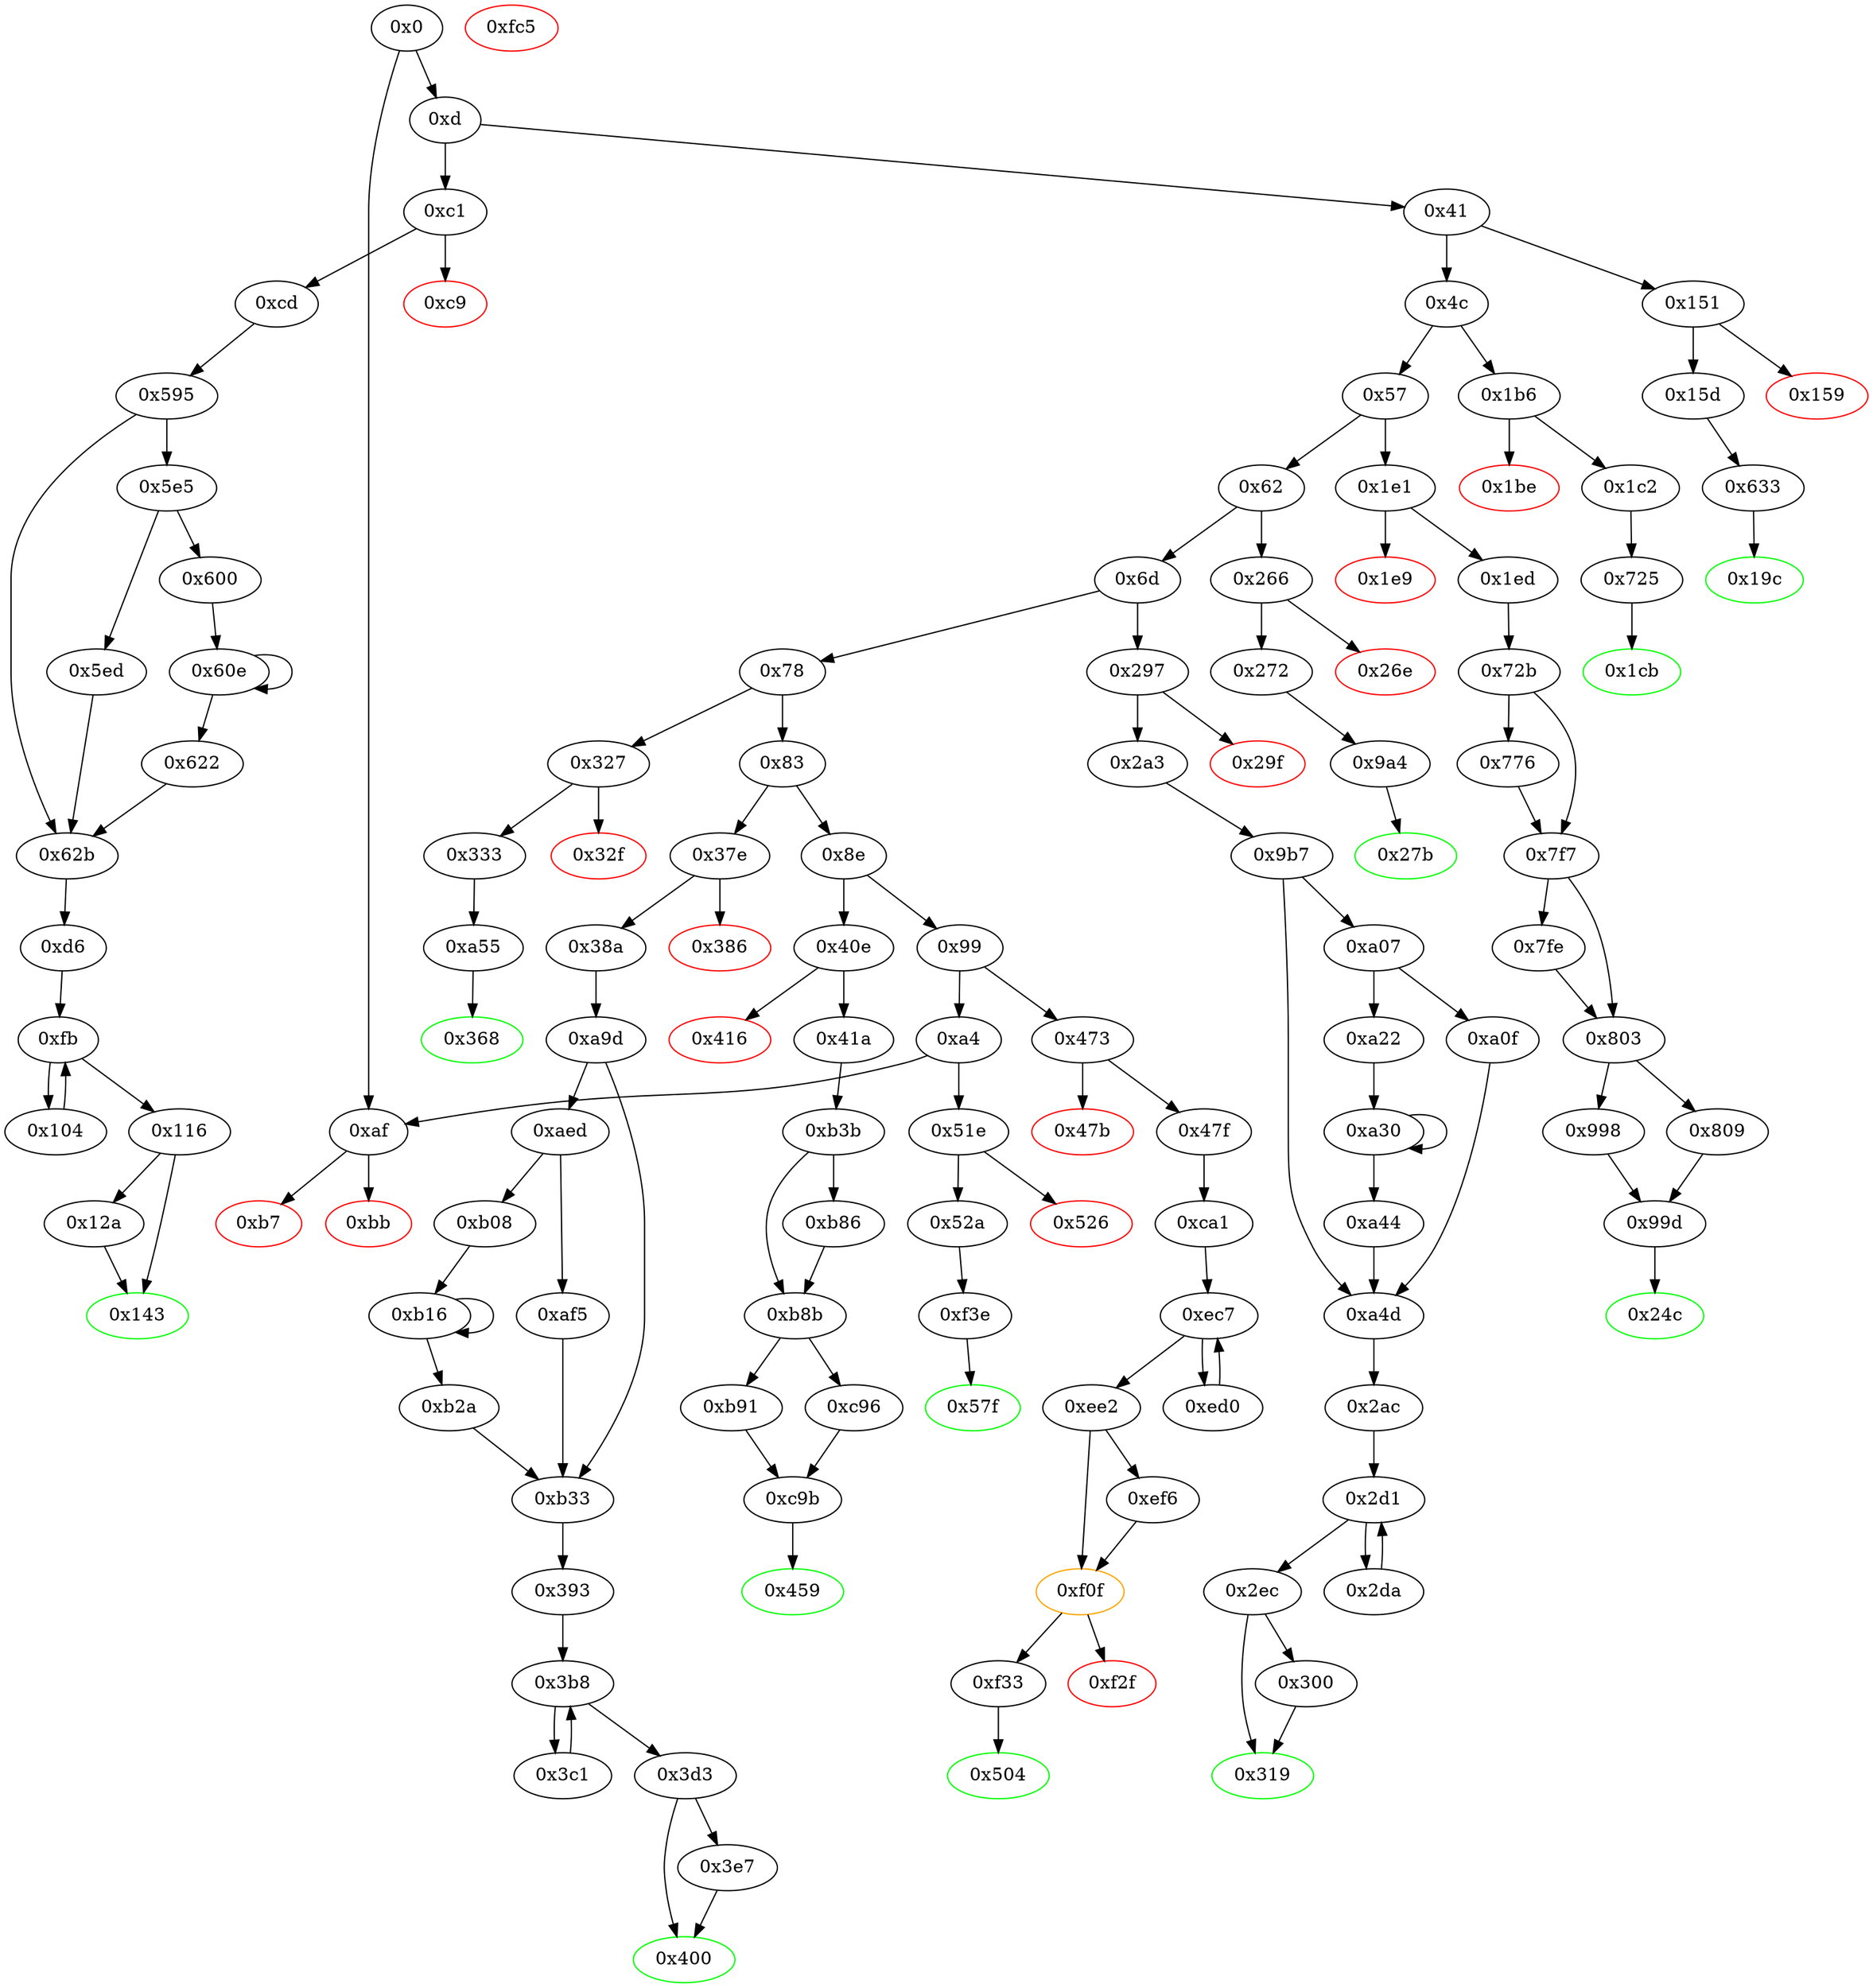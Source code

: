 digraph "" {
"0xb8b" [fillcolor=white, id="0xb8b", style=filled, tooltip="Block 0xb8b\n[0xb8b:0xb90]\n---\nPredecessors: [0xb3b, 0xb86]\nSuccessors: [0xb91, 0xc96]\n---\n0xb8b JUMPDEST\n0xb8c ISZERO\n0xb8d PUSH2 0xc96\n0xb90 JUMPI\n---\n0xb8b: JUMPDEST \n0xb8c: V806 = ISZERO S0\n0xb8d: V807 = 0xc96\n0xb90: JUMPI 0xc96 V806\n---\nEntry stack: [V11, 0x459, V317, V320, 0x0, S0]\nStack pops: 1\nStack additions: []\nExit stack: [V11, 0x459, V317, V320, 0x0]\n\nDef sites:\nV11: {0xd.0x35}\n0x459: {0x41a.0x41c}\nV317: {0x41a.0x43f}\nV320: {0x41a.0x449}\n0x0: {0xb3b.0xb3c}\nS0: {0xb3b.0xb7f, 0xb86.0xb8a}\n"];
"0x1e9" [color=red, fillcolor=white, id="0x1e9", style=filled, tooltip="Block 0x1e9\n[0x1e9:0x1ec]\n---\nPredecessors: [0x1e1]\nSuccessors: []\n---\n0x1e9 PUSH1 0x0\n0x1eb DUP1\n0x1ec REVERT\n---\n0x1e9: V142 = 0x0\n0x1ec: REVERT 0x0 0x0\n---\nEntry stack: [V11, V139]\nStack pops: 0\nStack additions: []\nExit stack: [V11, V139]\n\nDef sites:\nV11: {0xd.0x35}\nV139: {0x1e1.0x1e2}\n"];
"0x1e1" [fillcolor=white, id="0x1e1", style=filled, tooltip="Block 0x1e1\n[0x1e1:0x1e8]\n---\nPredecessors: [0x57]\nSuccessors: [0x1e9, 0x1ed]\n---\n0x1e1 JUMPDEST\n0x1e2 CALLVALUE\n0x1e3 DUP1\n0x1e4 ISZERO\n0x1e5 PUSH2 0x1ed\n0x1e8 JUMPI\n---\n0x1e1: JUMPDEST \n0x1e2: V139 = CALLVALUE\n0x1e4: V140 = ISZERO V139\n0x1e5: V141 = 0x1ed\n0x1e8: JUMPI 0x1ed V140\n---\nEntry stack: [V11]\nStack pops: 0\nStack additions: [V139]\nExit stack: [V11, V139]\n\nDef sites:\nV11: {0xd.0x35}\n"];
"0x83" [fillcolor=white, id="0x83", style=filled, tooltip="Block 0x83\n[0x83:0x8d]\n---\nPredecessors: [0x78]\nSuccessors: [0x8e, 0x37e]\n---\n0x83 DUP1\n0x84 PUSH4 0x95d89b41\n0x89 EQ\n0x8a PUSH2 0x37e\n0x8d JUMPI\n---\n0x84: V33 = 0x95d89b41\n0x89: V34 = EQ 0x95d89b41 V11\n0x8a: V35 = 0x37e\n0x8d: JUMPI 0x37e V34\n---\nEntry stack: [V11]\nStack pops: 1\nStack additions: [S0]\nExit stack: [V11]\n\nDef sites:\nV11: {0xd.0x35}\n"];
"0x99d" [fillcolor=white, id="0x99d", style=filled, tooltip="Block 0x99d\n[0x99d:0x9a3]\n---\nPredecessors: [0x809, 0x998]\nSuccessors: [0x24c]\n---\n0x99d JUMPDEST\n0x99e SWAP4\n0x99f SWAP3\n0x9a0 POP\n0x9a1 POP\n0x9a2 POP\n0x9a3 JUMP\n---\n0x99d: JUMPDEST \n0x9a3: JUMP 0x24c\n---\nEntry stack: [V11, 0x24c, V150, V155, V158, {0x0, 0x1}]\nStack pops: 5\nStack additions: [S0]\nExit stack: [V11, {0x0, 0x1}]\n\nDef sites:\nV11: {0xd.0x35}\n0x24c: {0x1ed.0x1ef}\nV150: {0x1ed.0x212}\nV155: {0x1ed.0x232}\nV158: {0x1ed.0x23c}\n{0x0, 0x1}: {0x809.0x990, 0x998.0x999}\n"];
"0xb91" [fillcolor=white, id="0xb91", style=filled, tooltip="Block 0xb91\n[0xb91:0xc95]\n---\nPredecessors: [0xb8b]\nSuccessors: [0xc9b]\n---\n0xb91 DUP2\n0xb92 PUSH1 0x0\n0xb94 DUP1\n0xb95 CALLER\n0xb96 PUSH20 0xffffffffffffffffffffffffffffffffffffffff\n0xbab AND\n0xbac PUSH20 0xffffffffffffffffffffffffffffffffffffffff\n0xbc1 AND\n0xbc2 DUP2\n0xbc3 MSTORE\n0xbc4 PUSH1 0x20\n0xbc6 ADD\n0xbc7 SWAP1\n0xbc8 DUP2\n0xbc9 MSTORE\n0xbca PUSH1 0x20\n0xbcc ADD\n0xbcd PUSH1 0x0\n0xbcf SHA3\n0xbd0 PUSH1 0x0\n0xbd2 DUP3\n0xbd3 DUP3\n0xbd4 SLOAD\n0xbd5 SUB\n0xbd6 SWAP3\n0xbd7 POP\n0xbd8 POP\n0xbd9 DUP2\n0xbda SWAP1\n0xbdb SSTORE\n0xbdc POP\n0xbdd DUP2\n0xbde PUSH1 0x0\n0xbe0 DUP1\n0xbe1 DUP6\n0xbe2 PUSH20 0xffffffffffffffffffffffffffffffffffffffff\n0xbf7 AND\n0xbf8 PUSH20 0xffffffffffffffffffffffffffffffffffffffff\n0xc0d AND\n0xc0e DUP2\n0xc0f MSTORE\n0xc10 PUSH1 0x20\n0xc12 ADD\n0xc13 SWAP1\n0xc14 DUP2\n0xc15 MSTORE\n0xc16 PUSH1 0x20\n0xc18 ADD\n0xc19 PUSH1 0x0\n0xc1b SHA3\n0xc1c PUSH1 0x0\n0xc1e DUP3\n0xc1f DUP3\n0xc20 SLOAD\n0xc21 ADD\n0xc22 SWAP3\n0xc23 POP\n0xc24 POP\n0xc25 DUP2\n0xc26 SWAP1\n0xc27 SSTORE\n0xc28 POP\n0xc29 DUP3\n0xc2a PUSH20 0xffffffffffffffffffffffffffffffffffffffff\n0xc3f AND\n0xc40 CALLER\n0xc41 PUSH20 0xffffffffffffffffffffffffffffffffffffffff\n0xc56 AND\n0xc57 PUSH32 0xddf252ad1be2c89b69c2b068fc378daa952ba7f163c4a11628f55a4df523b3ef\n0xc78 DUP5\n0xc79 PUSH1 0x40\n0xc7b MLOAD\n0xc7c DUP1\n0xc7d DUP3\n0xc7e DUP2\n0xc7f MSTORE\n0xc80 PUSH1 0x20\n0xc82 ADD\n0xc83 SWAP2\n0xc84 POP\n0xc85 POP\n0xc86 PUSH1 0x40\n0xc88 MLOAD\n0xc89 DUP1\n0xc8a SWAP2\n0xc8b SUB\n0xc8c SWAP1\n0xc8d LOG3\n0xc8e PUSH1 0x1\n0xc90 SWAP1\n0xc91 POP\n0xc92 PUSH2 0xc9b\n0xc95 JUMP\n---\n0xb92: V808 = 0x0\n0xb95: V809 = CALLER\n0xb96: V810 = 0xffffffffffffffffffffffffffffffffffffffff\n0xbab: V811 = AND 0xffffffffffffffffffffffffffffffffffffffff V809\n0xbac: V812 = 0xffffffffffffffffffffffffffffffffffffffff\n0xbc1: V813 = AND 0xffffffffffffffffffffffffffffffffffffffff V811\n0xbc3: M[0x0] = V813\n0xbc4: V814 = 0x20\n0xbc6: V815 = ADD 0x20 0x0\n0xbc9: M[0x20] = 0x0\n0xbca: V816 = 0x20\n0xbcc: V817 = ADD 0x20 0x20\n0xbcd: V818 = 0x0\n0xbcf: V819 = SHA3 0x0 0x40\n0xbd0: V820 = 0x0\n0xbd4: V821 = S[V819]\n0xbd5: V822 = SUB V821 V320\n0xbdb: S[V819] = V822\n0xbde: V823 = 0x0\n0xbe2: V824 = 0xffffffffffffffffffffffffffffffffffffffff\n0xbf7: V825 = AND 0xffffffffffffffffffffffffffffffffffffffff V317\n0xbf8: V826 = 0xffffffffffffffffffffffffffffffffffffffff\n0xc0d: V827 = AND 0xffffffffffffffffffffffffffffffffffffffff V825\n0xc0f: M[0x0] = V827\n0xc10: V828 = 0x20\n0xc12: V829 = ADD 0x20 0x0\n0xc15: M[0x20] = 0x0\n0xc16: V830 = 0x20\n0xc18: V831 = ADD 0x20 0x20\n0xc19: V832 = 0x0\n0xc1b: V833 = SHA3 0x0 0x40\n0xc1c: V834 = 0x0\n0xc20: V835 = S[V833]\n0xc21: V836 = ADD V835 V320\n0xc27: S[V833] = V836\n0xc2a: V837 = 0xffffffffffffffffffffffffffffffffffffffff\n0xc3f: V838 = AND 0xffffffffffffffffffffffffffffffffffffffff V317\n0xc40: V839 = CALLER\n0xc41: V840 = 0xffffffffffffffffffffffffffffffffffffffff\n0xc56: V841 = AND 0xffffffffffffffffffffffffffffffffffffffff V839\n0xc57: V842 = 0xddf252ad1be2c89b69c2b068fc378daa952ba7f163c4a11628f55a4df523b3ef\n0xc79: V843 = 0x40\n0xc7b: V844 = M[0x40]\n0xc7f: M[V844] = V320\n0xc80: V845 = 0x20\n0xc82: V846 = ADD 0x20 V844\n0xc86: V847 = 0x40\n0xc88: V848 = M[0x40]\n0xc8b: V849 = SUB V846 V848\n0xc8d: LOG V848 V849 0xddf252ad1be2c89b69c2b068fc378daa952ba7f163c4a11628f55a4df523b3ef V841 V838\n0xc8e: V850 = 0x1\n0xc92: V851 = 0xc9b\n0xc95: JUMP 0xc9b\n---\nEntry stack: [V11, 0x459, V317, V320, 0x0]\nStack pops: 3\nStack additions: [S2, S1, 0x1]\nExit stack: [V11, 0x459, V317, V320, 0x1]\n\nDef sites:\nV11: {0xd.0x35}\n0x459: {0x41a.0x41c}\nV317: {0x41a.0x43f}\nV320: {0x41a.0x449}\n0x0: {0xb3b.0xb3c}\n"];
"0xed0" [fillcolor=white, id="0xed0", style=filled, tooltip="Block 0xed0\n[0xed0:0xee1]\n---\nPredecessors: [0xec7]\nSuccessors: [0xec7]\n---\n0xed0 DUP1\n0xed1 DUP3\n0xed2 ADD\n0xed3 MLOAD\n0xed4 DUP2\n0xed5 DUP5\n0xed6 ADD\n0xed7 MSTORE\n0xed8 PUSH1 0x20\n0xeda DUP2\n0xedb ADD\n0xedc SWAP1\n0xedd POP\n0xede PUSH2 0xec7\n0xee1 JUMP\n---\n0xed2: V938 = ADD V933 S0\n0xed3: V939 = M[V938]\n0xed6: V940 = ADD V930 S0\n0xed7: M[V940] = V939\n0xed8: V941 = 0x20\n0xedb: V942 = ADD S0 0x20\n0xede: V943 = 0xec7\n0xee1: JUMP 0xec7\n---\nEntry stack: [V11, 0x504, V346, V349, V367, 0x0, V892, V906, V907, V349, V908, V367, V916, V930, V933, V931, V931, V930, V933, S0]\nStack pops: 3\nStack additions: [S2, S1, V942]\nExit stack: [V11, 0x504, V346, V349, V367, 0x0, V892, V906, V907, V349, V908, V367, V916, V930, V933, V931, V931, V930, V933, V942]\n\nDef sites:\nV11: {0xd.0x35}\n0x504: {0x47f.0x481}\nV346: {0x47f.0x4a4}\nV349: {0x47f.0x4ae}\nV367: {0x47f.0x4d7}\n0x0: {0xca1.0xca2}\nV892: {0xca1.0xda0}\nV906: {0xca1.0xe1c}\nV907: {0xca1.0xe1d}\nV349: {0x47f.0x4ae}\nV908: {0xca1.0xe1f}\nV367: {0x47f.0x4d7}\nV916: {0xca1.0xe4e}\nV930: {0xca1.0xeb9}\nV933: {0xca1.0xec0}\nV931: {0xca1.0xebc}\nV931: {0xca1.0xebc}\nV930: {0xca1.0xeb9}\nV933: {0xca1.0xec0}\nS0: {0xca1.0xec5, 0xed0.0xedb}\n"];
"0xa22" [fillcolor=white, id="0xa22", style=filled, tooltip="Block 0xa22\n[0xa22:0xa2f]\n---\nPredecessors: [0xa07]\nSuccessors: [0xa30]\n---\n0xa22 JUMPDEST\n0xa23 DUP3\n0xa24 ADD\n0xa25 SWAP2\n0xa26 SWAP1\n0xa27 PUSH1 0x0\n0xa29 MSTORE\n0xa2a PUSH1 0x20\n0xa2c PUSH1 0x0\n0xa2e SHA3\n0xa2f SWAP1\n---\n0xa22: JUMPDEST \n0xa24: V693 = ADD V669 V680\n0xa27: V694 = 0x0\n0xa29: M[0x0] = 0x6\n0xa2a: V695 = 0x20\n0xa2c: V696 = 0x0\n0xa2e: V697 = SHA3 0x0 0x20\n---\nEntry stack: [V11, 0x2ac, V665, 0x6, V656, V669, 0x6, V680]\nStack pops: 3\nStack additions: [V693, V697, S2]\nExit stack: [V11, 0x2ac, V665, 0x6, V656, V693, V697, V669]\n\nDef sites:\nV11: {0xd.0x35}\n0x2ac: {0x2a3.0x2a5}\nV665: {0x9b7.0x9dc}\n0x6: {0x9b7.0x9b8}\nV656: {0x9b7.0x9cc}\nV669: {0x9b7.0x9ec}\n0x6: {0x9b7.0x9b8}\nV680: {0x9b7.0xa00}\n"];
"0xfc5" [color=red, fillcolor=white, id="0xfc5", style=filled, tooltip="Block 0xfc5\n[0xfc5:0xff0]\n---\nPredecessors: []\nSuccessors: []\n---\n0xfc5 STOP\n0xfc6 LOG1\n0xfc7 PUSH6 0x627a7a723058\n0xfce SHA3\n0xfcf SWAP5\n0xfd0 MISSING 0xc2\n0xfd1 MISSING 0x4b\n0xfd2 MISSING 0xcd\n0xfd3 CREATE2\n0xfd4 CODECOPY\n0xfd5 EXTCODECOPY\n0xfd6 MISSING 0xbd\n0xfd7 PUSH19 0xd49f0bce8aaaf6c1acdc9f9815f597ed0f1b54\n0xfeb SWAP16\n0xfec MISSING 0xe6\n0xfed SWAP6\n0xfee MISSING 0xd9\n0xfef STOP\n0xff0 MISSING 0x29\n---\n0xfc5: STOP \n0xfc6: LOG S0 S1 S2\n0xfc7: V998 = 0x627a7a723058\n0xfce: V999 = SHA3 0x627a7a723058 S3\n0xfd0: MISSING 0xc2\n0xfd1: MISSING 0x4b\n0xfd2: MISSING 0xcd\n0xfd3: V1000 = CREATE2 S0 S1 S2 S3\n0xfd4: CODECOPY V1000 S4 S5\n0xfd5: EXTCODECOPY S6 S7 S8 S9\n0xfd6: MISSING 0xbd\n0xfd7: V1001 = 0xd49f0bce8aaaf6c1acdc9f9815f597ed0f1b54\n0xfec: MISSING 0xe6\n0xfee: MISSING 0xd9\n0xfef: STOP \n0xff0: MISSING 0x29\n---\nEntry stack: []\nStack pops: 0\nStack additions: [S8, S4, S5, S6, S7, V999, S15, S0, S1, S2, S3, S4, S5, S6, S7, S8, S9, S10, S11, S12, S13, S14, 0xd49f0bce8aaaf6c1acdc9f9815f597ed0f1b54, S6, S1, S2, S3, S4, S5, S0]\nExit stack: []\n\nDef sites:\n"];
"0xf2f" [color=red, fillcolor=white, id="0xf2f", style=filled, tooltip="Block 0xf2f\n[0xf2f:0xf32]\n---\nPredecessors: [0xf0f]\nSuccessors: []\n---\n0xf2f PUSH1 0x0\n0xf31 DUP1\n0xf32 REVERT\n---\n0xf2f: V971 = 0x0\n0xf32: REVERT 0x0 0x0\n---\nEntry stack: [V11, 0x504, V346, V349, V367, 0x0]\nStack pops: 0\nStack additions: []\nExit stack: [V11, 0x504, V346, V349, V367, 0x0]\n\nDef sites:\nV11: {0xd.0x35}\n0x504: {0x47f.0x481}\nV346: {0x47f.0x4a4}\nV349: {0x47f.0x4ae}\nV367: {0x47f.0x4d7}\n0x0: {0xca1.0xca2}\n"];
"0x19c" [color=green, fillcolor=white, id="0x19c", style=filled, tooltip="Block 0x19c\n[0x19c:0x1b5]\n---\nPredecessors: [0x633]\nSuccessors: []\n---\n0x19c JUMPDEST\n0x19d PUSH1 0x40\n0x19f MLOAD\n0x1a0 DUP1\n0x1a1 DUP3\n0x1a2 ISZERO\n0x1a3 ISZERO\n0x1a4 ISZERO\n0x1a5 ISZERO\n0x1a6 DUP2\n0x1a7 MSTORE\n0x1a8 PUSH1 0x20\n0x1aa ADD\n0x1ab SWAP2\n0x1ac POP\n0x1ad POP\n0x1ae PUSH1 0x40\n0x1b0 MLOAD\n0x1b1 DUP1\n0x1b2 SWAP2\n0x1b3 SUB\n0x1b4 SWAP1\n0x1b5 RETURN\n---\n0x19c: JUMPDEST \n0x19d: V115 = 0x40\n0x19f: V116 = M[0x40]\n0x1a2: V117 = ISZERO 0x1\n0x1a3: V118 = ISZERO 0x0\n0x1a4: V119 = ISZERO 0x1\n0x1a5: V120 = ISZERO 0x0\n0x1a7: M[V116] = 0x1\n0x1a8: V121 = 0x20\n0x1aa: V122 = ADD 0x20 V116\n0x1ae: V123 = 0x40\n0x1b0: V124 = M[0x40]\n0x1b3: V125 = SUB V122 V124\n0x1b5: RETURN V124 V125\n---\nEntry stack: [V11, 0x1]\nStack pops: 1\nStack additions: []\nExit stack: [V11]\n\nDef sites:\nV11: {0xd.0x35}\n0x1: {0x633.0x71c}\n"];
"0x633" [fillcolor=white, id="0x633", style=filled, tooltip="Block 0x633\n[0x633:0x724]\n---\nPredecessors: [0x15d]\nSuccessors: [0x19c]\n---\n0x633 JUMPDEST\n0x634 PUSH1 0x0\n0x636 DUP2\n0x637 PUSH1 0x1\n0x639 PUSH1 0x0\n0x63b CALLER\n0x63c PUSH20 0xffffffffffffffffffffffffffffffffffffffff\n0x651 AND\n0x652 PUSH20 0xffffffffffffffffffffffffffffffffffffffff\n0x667 AND\n0x668 DUP2\n0x669 MSTORE\n0x66a PUSH1 0x20\n0x66c ADD\n0x66d SWAP1\n0x66e DUP2\n0x66f MSTORE\n0x670 PUSH1 0x20\n0x672 ADD\n0x673 PUSH1 0x0\n0x675 SHA3\n0x676 PUSH1 0x0\n0x678 DUP6\n0x679 PUSH20 0xffffffffffffffffffffffffffffffffffffffff\n0x68e AND\n0x68f PUSH20 0xffffffffffffffffffffffffffffffffffffffff\n0x6a4 AND\n0x6a5 DUP2\n0x6a6 MSTORE\n0x6a7 PUSH1 0x20\n0x6a9 ADD\n0x6aa SWAP1\n0x6ab DUP2\n0x6ac MSTORE\n0x6ad PUSH1 0x20\n0x6af ADD\n0x6b0 PUSH1 0x0\n0x6b2 SHA3\n0x6b3 DUP2\n0x6b4 SWAP1\n0x6b5 SSTORE\n0x6b6 POP\n0x6b7 DUP3\n0x6b8 PUSH20 0xffffffffffffffffffffffffffffffffffffffff\n0x6cd AND\n0x6ce CALLER\n0x6cf PUSH20 0xffffffffffffffffffffffffffffffffffffffff\n0x6e4 AND\n0x6e5 PUSH32 0x8c5be1e5ebec7d5bd14f71427d1e84f3dd0314c0f7b2291e5b200ac8c7c3b925\n0x706 DUP5\n0x707 PUSH1 0x40\n0x709 MLOAD\n0x70a DUP1\n0x70b DUP3\n0x70c DUP2\n0x70d MSTORE\n0x70e PUSH1 0x20\n0x710 ADD\n0x711 SWAP2\n0x712 POP\n0x713 POP\n0x714 PUSH1 0x40\n0x716 MLOAD\n0x717 DUP1\n0x718 SWAP2\n0x719 SUB\n0x71a SWAP1\n0x71b LOG3\n0x71c PUSH1 0x1\n0x71e SWAP1\n0x71f POP\n0x720 SWAP3\n0x721 SWAP2\n0x722 POP\n0x723 POP\n0x724 JUMP\n---\n0x633: JUMPDEST \n0x634: V476 = 0x0\n0x637: V477 = 0x1\n0x639: V478 = 0x0\n0x63b: V479 = CALLER\n0x63c: V480 = 0xffffffffffffffffffffffffffffffffffffffff\n0x651: V481 = AND 0xffffffffffffffffffffffffffffffffffffffff V479\n0x652: V482 = 0xffffffffffffffffffffffffffffffffffffffff\n0x667: V483 = AND 0xffffffffffffffffffffffffffffffffffffffff V481\n0x669: M[0x0] = V483\n0x66a: V484 = 0x20\n0x66c: V485 = ADD 0x20 0x0\n0x66f: M[0x20] = 0x1\n0x670: V486 = 0x20\n0x672: V487 = ADD 0x20 0x20\n0x673: V488 = 0x0\n0x675: V489 = SHA3 0x0 0x40\n0x676: V490 = 0x0\n0x679: V491 = 0xffffffffffffffffffffffffffffffffffffffff\n0x68e: V492 = AND 0xffffffffffffffffffffffffffffffffffffffff V108\n0x68f: V493 = 0xffffffffffffffffffffffffffffffffffffffff\n0x6a4: V494 = AND 0xffffffffffffffffffffffffffffffffffffffff V492\n0x6a6: M[0x0] = V494\n0x6a7: V495 = 0x20\n0x6a9: V496 = ADD 0x20 0x0\n0x6ac: M[0x20] = V489\n0x6ad: V497 = 0x20\n0x6af: V498 = ADD 0x20 0x20\n0x6b0: V499 = 0x0\n0x6b2: V500 = SHA3 0x0 0x40\n0x6b5: S[V500] = V111\n0x6b8: V501 = 0xffffffffffffffffffffffffffffffffffffffff\n0x6cd: V502 = AND 0xffffffffffffffffffffffffffffffffffffffff V108\n0x6ce: V503 = CALLER\n0x6cf: V504 = 0xffffffffffffffffffffffffffffffffffffffff\n0x6e4: V505 = AND 0xffffffffffffffffffffffffffffffffffffffff V503\n0x6e5: V506 = 0x8c5be1e5ebec7d5bd14f71427d1e84f3dd0314c0f7b2291e5b200ac8c7c3b925\n0x707: V507 = 0x40\n0x709: V508 = M[0x40]\n0x70d: M[V508] = V111\n0x70e: V509 = 0x20\n0x710: V510 = ADD 0x20 V508\n0x714: V511 = 0x40\n0x716: V512 = M[0x40]\n0x719: V513 = SUB V510 V512\n0x71b: LOG V512 V513 0x8c5be1e5ebec7d5bd14f71427d1e84f3dd0314c0f7b2291e5b200ac8c7c3b925 V505 V502\n0x71c: V514 = 0x1\n0x724: JUMP 0x19c\n---\nEntry stack: [V11, 0x19c, V108, V111]\nStack pops: 3\nStack additions: [0x1]\nExit stack: [V11, 0x1]\n\nDef sites:\nV11: {0xd.0x35}\n0x19c: {0x15d.0x15f}\nV108: {0x15d.0x182}\nV111: {0x15d.0x18c}\n"];
"0x333" [fillcolor=white, id="0x333", style=filled, tooltip="Block 0x333\n[0x333:0x367]\n---\nPredecessors: [0x327]\nSuccessors: [0xa55]\n---\n0x333 JUMPDEST\n0x334 POP\n0x335 PUSH2 0x368\n0x338 PUSH1 0x4\n0x33a DUP1\n0x33b CALLDATASIZE\n0x33c SUB\n0x33d DUP2\n0x33e ADD\n0x33f SWAP1\n0x340 DUP1\n0x341 DUP1\n0x342 CALLDATALOAD\n0x343 PUSH20 0xffffffffffffffffffffffffffffffffffffffff\n0x358 AND\n0x359 SWAP1\n0x35a PUSH1 0x20\n0x35c ADD\n0x35d SWAP1\n0x35e SWAP3\n0x35f SWAP2\n0x360 SWAP1\n0x361 POP\n0x362 POP\n0x363 POP\n0x364 PUSH2 0xa55\n0x367 JUMP\n---\n0x333: JUMPDEST \n0x335: V241 = 0x368\n0x338: V242 = 0x4\n0x33b: V243 = CALLDATASIZE\n0x33c: V244 = SUB V243 0x4\n0x33e: V245 = ADD 0x4 V244\n0x342: V246 = CALLDATALOAD 0x4\n0x343: V247 = 0xffffffffffffffffffffffffffffffffffffffff\n0x358: V248 = AND 0xffffffffffffffffffffffffffffffffffffffff V246\n0x35a: V249 = 0x20\n0x35c: V250 = ADD 0x20 0x4\n0x364: V251 = 0xa55\n0x367: JUMP 0xa55\n---\nEntry stack: [V11, V237]\nStack pops: 1\nStack additions: [0x368, V248]\nExit stack: [V11, 0x368, V248]\n\nDef sites:\nV11: {0xd.0x35}\nV237: {0x327.0x328}\n"];
"0x595" [fillcolor=white, id="0x595", style=filled, tooltip="Block 0x595\n[0x595:0x5e4]\n---\nPredecessors: [0xcd]\nSuccessors: [0x5e5, 0x62b]\n---\n0x595 JUMPDEST\n0x596 PUSH1 0x3\n0x598 DUP1\n0x599 SLOAD\n0x59a PUSH1 0x1\n0x59c DUP2\n0x59d PUSH1 0x1\n0x59f AND\n0x5a0 ISZERO\n0x5a1 PUSH2 0x100\n0x5a4 MUL\n0x5a5 SUB\n0x5a6 AND\n0x5a7 PUSH1 0x2\n0x5a9 SWAP1\n0x5aa DIV\n0x5ab DUP1\n0x5ac PUSH1 0x1f\n0x5ae ADD\n0x5af PUSH1 0x20\n0x5b1 DUP1\n0x5b2 SWAP2\n0x5b3 DIV\n0x5b4 MUL\n0x5b5 PUSH1 0x20\n0x5b7 ADD\n0x5b8 PUSH1 0x40\n0x5ba MLOAD\n0x5bb SWAP1\n0x5bc DUP2\n0x5bd ADD\n0x5be PUSH1 0x40\n0x5c0 MSTORE\n0x5c1 DUP1\n0x5c2 SWAP3\n0x5c3 SWAP2\n0x5c4 SWAP1\n0x5c5 DUP2\n0x5c6 DUP2\n0x5c7 MSTORE\n0x5c8 PUSH1 0x20\n0x5ca ADD\n0x5cb DUP3\n0x5cc DUP1\n0x5cd SLOAD\n0x5ce PUSH1 0x1\n0x5d0 DUP2\n0x5d1 PUSH1 0x1\n0x5d3 AND\n0x5d4 ISZERO\n0x5d5 PUSH2 0x100\n0x5d8 MUL\n0x5d9 SUB\n0x5da AND\n0x5db PUSH1 0x2\n0x5dd SWAP1\n0x5de DIV\n0x5df DUP1\n0x5e0 ISZERO\n0x5e1 PUSH2 0x62b\n0x5e4 JUMPI\n---\n0x595: JUMPDEST \n0x596: V412 = 0x3\n0x599: V413 = S[0x3]\n0x59a: V414 = 0x1\n0x59d: V415 = 0x1\n0x59f: V416 = AND 0x1 V413\n0x5a0: V417 = ISZERO V416\n0x5a1: V418 = 0x100\n0x5a4: V419 = MUL 0x100 V417\n0x5a5: V420 = SUB V419 0x1\n0x5a6: V421 = AND V420 V413\n0x5a7: V422 = 0x2\n0x5aa: V423 = DIV V421 0x2\n0x5ac: V424 = 0x1f\n0x5ae: V425 = ADD 0x1f V423\n0x5af: V426 = 0x20\n0x5b3: V427 = DIV V425 0x20\n0x5b4: V428 = MUL V427 0x20\n0x5b5: V429 = 0x20\n0x5b7: V430 = ADD 0x20 V428\n0x5b8: V431 = 0x40\n0x5ba: V432 = M[0x40]\n0x5bd: V433 = ADD V432 V430\n0x5be: V434 = 0x40\n0x5c0: M[0x40] = V433\n0x5c7: M[V432] = V423\n0x5c8: V435 = 0x20\n0x5ca: V436 = ADD 0x20 V432\n0x5cd: V437 = S[0x3]\n0x5ce: V438 = 0x1\n0x5d1: V439 = 0x1\n0x5d3: V440 = AND 0x1 V437\n0x5d4: V441 = ISZERO V440\n0x5d5: V442 = 0x100\n0x5d8: V443 = MUL 0x100 V441\n0x5d9: V444 = SUB V443 0x1\n0x5da: V445 = AND V444 V437\n0x5db: V446 = 0x2\n0x5de: V447 = DIV V445 0x2\n0x5e0: V448 = ISZERO V447\n0x5e1: V449 = 0x62b\n0x5e4: JUMPI 0x62b V448\n---\nEntry stack: [V11, 0xd6]\nStack pops: 0\nStack additions: [V432, 0x3, V423, V436, 0x3, V447]\nExit stack: [V11, 0xd6, V432, 0x3, V423, V436, 0x3, V447]\n\nDef sites:\nV11: {0xd.0x35}\n0xd6: {0xcd.0xcf}\n"];
"0x998" [fillcolor=white, id="0x998", style=filled, tooltip="Block 0x998\n[0x998:0x99c]\n---\nPredecessors: [0x803]\nSuccessors: [0x99d]\n---\n0x998 JUMPDEST\n0x999 PUSH1 0x0\n0x99b SWAP1\n0x99c POP\n---\n0x998: JUMPDEST \n0x999: V636 = 0x0\n---\nEntry stack: [V11, 0x24c, V150, V155, V158, 0x0]\nStack pops: 1\nStack additions: [0x0]\nExit stack: [V11, 0x24c, V150, V155, V158, 0x0]\n\nDef sites:\nV11: {0xd.0x35}\n0x24c: {0x1ed.0x1ef}\nV150: {0x1ed.0x212}\nV155: {0x1ed.0x232}\nV158: {0x1ed.0x23c}\n0x0: {0x72b.0x72c}\n"];
"0x24c" [color=green, fillcolor=white, id="0x24c", style=filled, tooltip="Block 0x24c\n[0x24c:0x265]\n---\nPredecessors: [0x99d]\nSuccessors: []\n---\n0x24c JUMPDEST\n0x24d PUSH1 0x40\n0x24f MLOAD\n0x250 DUP1\n0x251 DUP3\n0x252 ISZERO\n0x253 ISZERO\n0x254 ISZERO\n0x255 ISZERO\n0x256 DUP2\n0x257 MSTORE\n0x258 PUSH1 0x20\n0x25a ADD\n0x25b SWAP2\n0x25c POP\n0x25d POP\n0x25e PUSH1 0x40\n0x260 MLOAD\n0x261 DUP1\n0x262 SWAP2\n0x263 SUB\n0x264 SWAP1\n0x265 RETURN\n---\n0x24c: JUMPDEST \n0x24d: V162 = 0x40\n0x24f: V163 = M[0x40]\n0x252: V164 = ISZERO {0x0, 0x1}\n0x253: V165 = ISZERO V164\n0x254: V166 = ISZERO V165\n0x255: V167 = ISZERO V166\n0x257: M[V163] = V167\n0x258: V168 = 0x20\n0x25a: V169 = ADD 0x20 V163\n0x25e: V170 = 0x40\n0x260: V171 = M[0x40]\n0x263: V172 = SUB V169 V171\n0x265: RETURN V171 V172\n---\nEntry stack: [V11, {0x0, 0x1}]\nStack pops: 1\nStack additions: []\nExit stack: [V11]\n\nDef sites:\nV11: {0xd.0x35}\n{0x0, 0x1}: {0x809.0x990, 0x998.0x999}\n"];
"0x78" [fillcolor=white, id="0x78", style=filled, tooltip="Block 0x78\n[0x78:0x82]\n---\nPredecessors: [0x6d]\nSuccessors: [0x83, 0x327]\n---\n0x78 DUP1\n0x79 PUSH4 0x70a08231\n0x7e EQ\n0x7f PUSH2 0x327\n0x82 JUMPI\n---\n0x79: V30 = 0x70a08231\n0x7e: V31 = EQ 0x70a08231 V11\n0x7f: V32 = 0x327\n0x82: JUMPI 0x327 V31\n---\nEntry stack: [V11]\nStack pops: 1\nStack additions: [S0]\nExit stack: [V11]\n\nDef sites:\nV11: {0xd.0x35}\n"];
"0x2d1" [fillcolor=white, id="0x2d1", style=filled, tooltip="Block 0x2d1\n[0x2d1:0x2d9]\n---\nPredecessors: [0x2ac, 0x2da]\nSuccessors: [0x2da, 0x2ec]\n---\n0x2d1 JUMPDEST\n0x2d2 DUP4\n0x2d3 DUP2\n0x2d4 LT\n0x2d5 ISZERO\n0x2d6 PUSH2 0x2ec\n0x2d9 JUMPI\n---\n0x2d1: JUMPDEST \n0x2d4: V208 = LT S0 V204\n0x2d5: V209 = ISZERO V208\n0x2d6: V210 = 0x2ec\n0x2d9: JUMPI 0x2ec V209\n---\nEntry stack: [V11, 0x2ac, V665, V197, V197, V203, V206, V204, V204, V203, V206, S0]\nStack pops: 4\nStack additions: [S3, S2, S1, S0]\nExit stack: [V11, 0x2ac, V665, V197, V197, V203, V206, V204, V204, V203, V206, S0]\n\nDef sites:\nV11: {0xd.0x35}\n0x2ac: {0x2a3.0x2a5}\nV665: {0x9b7.0x9dc}\nV197: {0x2ac.0x2af}\nV197: {0x2ac.0x2af}\nV203: {0x2ac.0x2c2}\nV206: {0x2ac.0x2ca}\nV204: {0x2ac.0x2c6}\nV204: {0x2ac.0x2c6}\nV203: {0x2ac.0x2c2}\nV206: {0x2ac.0x2ca}\nS0: {0x2da.0x2e5, 0x2ac.0x2cf}\n"];
"0x400" [color=green, fillcolor=white, id="0x400", style=filled, tooltip="Block 0x400\n[0x400:0x40d]\n---\nPredecessors: [0x3d3, 0x3e7]\nSuccessors: []\n---\n0x400 JUMPDEST\n0x401 POP\n0x402 SWAP3\n0x403 POP\n0x404 POP\n0x405 POP\n0x406 PUSH1 0x40\n0x408 MLOAD\n0x409 DUP1\n0x40a SWAP2\n0x40b SUB\n0x40c SWAP1\n0x40d RETURN\n---\n0x400: JUMPDEST \n0x406: V303 = 0x40\n0x408: V304 = M[0x40]\n0x40b: V305 = SUB S1 V304\n0x40d: RETURN V304 V305\n---\nEntry stack: [V11, 0x393, V742, V266, V266, S1, V288]\nStack pops: 5\nStack additions: []\nExit stack: [V11, 0x393]\n\nDef sites:\nV11: {0xd.0x35}\n0x393: {0x38a.0x38c}\nV742: {0xa9d.0xac2}\nV266: {0x393.0x396}\nV266: {0x393.0x396}\nS1: {0x3d3.0x3dc, 0x3e7.0x3fd}\nV288: {0x3d3.0x3e0}\n"];
"0x9b7" [fillcolor=white, id="0x9b7", style=filled, tooltip="Block 0x9b7\n[0x9b7:0xa06]\n---\nPredecessors: [0x2a3]\nSuccessors: [0xa07, 0xa4d]\n---\n0x9b7 JUMPDEST\n0x9b8 PUSH1 0x6\n0x9ba DUP1\n0x9bb SLOAD\n0x9bc PUSH1 0x1\n0x9be DUP2\n0x9bf PUSH1 0x1\n0x9c1 AND\n0x9c2 ISZERO\n0x9c3 PUSH2 0x100\n0x9c6 MUL\n0x9c7 SUB\n0x9c8 AND\n0x9c9 PUSH1 0x2\n0x9cb SWAP1\n0x9cc DIV\n0x9cd DUP1\n0x9ce PUSH1 0x1f\n0x9d0 ADD\n0x9d1 PUSH1 0x20\n0x9d3 DUP1\n0x9d4 SWAP2\n0x9d5 DIV\n0x9d6 MUL\n0x9d7 PUSH1 0x20\n0x9d9 ADD\n0x9da PUSH1 0x40\n0x9dc MLOAD\n0x9dd SWAP1\n0x9de DUP2\n0x9df ADD\n0x9e0 PUSH1 0x40\n0x9e2 MSTORE\n0x9e3 DUP1\n0x9e4 SWAP3\n0x9e5 SWAP2\n0x9e6 SWAP1\n0x9e7 DUP2\n0x9e8 DUP2\n0x9e9 MSTORE\n0x9ea PUSH1 0x20\n0x9ec ADD\n0x9ed DUP3\n0x9ee DUP1\n0x9ef SLOAD\n0x9f0 PUSH1 0x1\n0x9f2 DUP2\n0x9f3 PUSH1 0x1\n0x9f5 AND\n0x9f6 ISZERO\n0x9f7 PUSH2 0x100\n0x9fa MUL\n0x9fb SUB\n0x9fc AND\n0x9fd PUSH1 0x2\n0x9ff SWAP1\n0xa00 DIV\n0xa01 DUP1\n0xa02 ISZERO\n0xa03 PUSH2 0xa4d\n0xa06 JUMPI\n---\n0x9b7: JUMPDEST \n0x9b8: V645 = 0x6\n0x9bb: V646 = S[0x6]\n0x9bc: V647 = 0x1\n0x9bf: V648 = 0x1\n0x9c1: V649 = AND 0x1 V646\n0x9c2: V650 = ISZERO V649\n0x9c3: V651 = 0x100\n0x9c6: V652 = MUL 0x100 V650\n0x9c7: V653 = SUB V652 0x1\n0x9c8: V654 = AND V653 V646\n0x9c9: V655 = 0x2\n0x9cc: V656 = DIV V654 0x2\n0x9ce: V657 = 0x1f\n0x9d0: V658 = ADD 0x1f V656\n0x9d1: V659 = 0x20\n0x9d5: V660 = DIV V658 0x20\n0x9d6: V661 = MUL V660 0x20\n0x9d7: V662 = 0x20\n0x9d9: V663 = ADD 0x20 V661\n0x9da: V664 = 0x40\n0x9dc: V665 = M[0x40]\n0x9df: V666 = ADD V665 V663\n0x9e0: V667 = 0x40\n0x9e2: M[0x40] = V666\n0x9e9: M[V665] = V656\n0x9ea: V668 = 0x20\n0x9ec: V669 = ADD 0x20 V665\n0x9ef: V670 = S[0x6]\n0x9f0: V671 = 0x1\n0x9f3: V672 = 0x1\n0x9f5: V673 = AND 0x1 V670\n0x9f6: V674 = ISZERO V673\n0x9f7: V675 = 0x100\n0x9fa: V676 = MUL 0x100 V674\n0x9fb: V677 = SUB V676 0x1\n0x9fc: V678 = AND V677 V670\n0x9fd: V679 = 0x2\n0xa00: V680 = DIV V678 0x2\n0xa02: V681 = ISZERO V680\n0xa03: V682 = 0xa4d\n0xa06: JUMPI 0xa4d V681\n---\nEntry stack: [V11, 0x2ac]\nStack pops: 0\nStack additions: [V665, 0x6, V656, V669, 0x6, V680]\nExit stack: [V11, 0x2ac, V665, 0x6, V656, V669, 0x6, V680]\n\nDef sites:\nV11: {0xd.0x35}\n0x2ac: {0x2a3.0x2a5}\n"];
"0x62b" [fillcolor=white, id="0x62b", style=filled, tooltip="Block 0x62b\n[0x62b:0x632]\n---\nPredecessors: [0x595, 0x5ed, 0x622]\nSuccessors: [0xd6]\n---\n0x62b JUMPDEST\n0x62c POP\n0x62d POP\n0x62e POP\n0x62f POP\n0x630 POP\n0x631 DUP2\n0x632 JUMP\n---\n0x62b: JUMPDEST \n0x632: JUMP 0xd6\n---\nEntry stack: [V11, 0xd6, V432, 0x3, V423, S2, S1, S0]\nStack pops: 7\nStack additions: [S6, S5]\nExit stack: [V11, 0xd6, V432]\n\nDef sites:\nV11: {0xd.0x35}\n0xd6: {0xcd.0xcf}\nV432: {0x595.0x5ba}\n0x3: {0x595.0x596}\nV423: {0x595.0x5aa}\nS2: {0x622.0x629, 0x595.0x5ca, 0x5ed.0x5fa}\nS1: {0x595.0x596, 0x60e.0x616}\nS0: {0x600.0x602, 0x595.0x5de}\n"];
"0xcd" [fillcolor=white, id="0xcd", style=filled, tooltip="Block 0xcd\n[0xcd:0xd5]\n---\nPredecessors: [0xc1]\nSuccessors: [0x595]\n---\n0xcd JUMPDEST\n0xce POP\n0xcf PUSH2 0xd6\n0xd2 PUSH2 0x595\n0xd5 JUMP\n---\n0xcd: JUMPDEST \n0xcf: V54 = 0xd6\n0xd2: V55 = 0x595\n0xd5: JUMP 0x595\n---\nEntry stack: [V11, V50]\nStack pops: 1\nStack additions: [0xd6]\nExit stack: [V11, 0xd6]\n\nDef sites:\nV11: {0xd.0x35}\nV50: {0xc1.0xc2}\n"];
"0x504" [color=green, fillcolor=white, id="0x504", style=filled, tooltip="Block 0x504\n[0x504:0x51d]\n---\nPredecessors: [0xf33]\nSuccessors: []\n---\n0x504 JUMPDEST\n0x505 PUSH1 0x40\n0x507 MLOAD\n0x508 DUP1\n0x509 DUP3\n0x50a ISZERO\n0x50b ISZERO\n0x50c ISZERO\n0x50d ISZERO\n0x50e DUP2\n0x50f MSTORE\n0x510 PUSH1 0x20\n0x512 ADD\n0x513 SWAP2\n0x514 POP\n0x515 POP\n0x516 PUSH1 0x40\n0x518 MLOAD\n0x519 DUP1\n0x51a SWAP2\n0x51b SUB\n0x51c SWAP1\n0x51d RETURN\n---\n0x504: JUMPDEST \n0x505: V374 = 0x40\n0x507: V375 = M[0x40]\n0x50a: V376 = ISZERO 0x1\n0x50b: V377 = ISZERO 0x0\n0x50c: V378 = ISZERO 0x1\n0x50d: V379 = ISZERO 0x0\n0x50f: M[V375] = 0x1\n0x510: V380 = 0x20\n0x512: V381 = ADD 0x20 V375\n0x516: V382 = 0x40\n0x518: V383 = M[0x40]\n0x51b: V384 = SUB V381 V383\n0x51d: RETURN V383 V384\n---\nEntry stack: [V11, 0x1]\nStack pops: 1\nStack additions: []\nExit stack: [V11]\n\nDef sites:\nV11: {0xd.0x35}\n0x1: {0xf33.0xf34}\n"];
"0x7fe" [fillcolor=white, id="0x7fe", style=filled, tooltip="Block 0x7fe\n[0x7fe:0x802]\n---\nPredecessors: [0x7f7]\nSuccessors: [0x803]\n---\n0x7fe POP\n0x7ff PUSH1 0x0\n0x801 DUP3\n0x802 GT\n---\n0x7ff: V563 = 0x0\n0x802: V564 = GT V158 0x0\n---\nEntry stack: [V11, 0x24c, V150, V155, V158, 0x0, S0]\nStack pops: 3\nStack additions: [S2, S1, V564]\nExit stack: [V11, 0x24c, V150, V155, V158, 0x0, V564]\n\nDef sites:\nV11: {0xd.0x35}\n0x24c: {0x1ed.0x1ef}\nV150: {0x1ed.0x212}\nV155: {0x1ed.0x232}\nV158: {0x1ed.0x23c}\n0x0: {0x72b.0x72c}\nS0: {0x72b.0x76f, 0x776.0x7f6}\n"];
"0x1ed" [fillcolor=white, id="0x1ed", style=filled, tooltip="Block 0x1ed\n[0x1ed:0x24b]\n---\nPredecessors: [0x1e1]\nSuccessors: [0x72b]\n---\n0x1ed JUMPDEST\n0x1ee POP\n0x1ef PUSH2 0x24c\n0x1f2 PUSH1 0x4\n0x1f4 DUP1\n0x1f5 CALLDATASIZE\n0x1f6 SUB\n0x1f7 DUP2\n0x1f8 ADD\n0x1f9 SWAP1\n0x1fa DUP1\n0x1fb DUP1\n0x1fc CALLDATALOAD\n0x1fd PUSH20 0xffffffffffffffffffffffffffffffffffffffff\n0x212 AND\n0x213 SWAP1\n0x214 PUSH1 0x20\n0x216 ADD\n0x217 SWAP1\n0x218 SWAP3\n0x219 SWAP2\n0x21a SWAP1\n0x21b DUP1\n0x21c CALLDATALOAD\n0x21d PUSH20 0xffffffffffffffffffffffffffffffffffffffff\n0x232 AND\n0x233 SWAP1\n0x234 PUSH1 0x20\n0x236 ADD\n0x237 SWAP1\n0x238 SWAP3\n0x239 SWAP2\n0x23a SWAP1\n0x23b DUP1\n0x23c CALLDATALOAD\n0x23d SWAP1\n0x23e PUSH1 0x20\n0x240 ADD\n0x241 SWAP1\n0x242 SWAP3\n0x243 SWAP2\n0x244 SWAP1\n0x245 POP\n0x246 POP\n0x247 POP\n0x248 PUSH2 0x72b\n0x24b JUMP\n---\n0x1ed: JUMPDEST \n0x1ef: V143 = 0x24c\n0x1f2: V144 = 0x4\n0x1f5: V145 = CALLDATASIZE\n0x1f6: V146 = SUB V145 0x4\n0x1f8: V147 = ADD 0x4 V146\n0x1fc: V148 = CALLDATALOAD 0x4\n0x1fd: V149 = 0xffffffffffffffffffffffffffffffffffffffff\n0x212: V150 = AND 0xffffffffffffffffffffffffffffffffffffffff V148\n0x214: V151 = 0x20\n0x216: V152 = ADD 0x20 0x4\n0x21c: V153 = CALLDATALOAD 0x24\n0x21d: V154 = 0xffffffffffffffffffffffffffffffffffffffff\n0x232: V155 = AND 0xffffffffffffffffffffffffffffffffffffffff V153\n0x234: V156 = 0x20\n0x236: V157 = ADD 0x20 0x24\n0x23c: V158 = CALLDATALOAD 0x44\n0x23e: V159 = 0x20\n0x240: V160 = ADD 0x20 0x44\n0x248: V161 = 0x72b\n0x24b: JUMP 0x72b\n---\nEntry stack: [V11, V139]\nStack pops: 1\nStack additions: [0x24c, V150, V155, V158]\nExit stack: [V11, 0x24c, V150, V155, V158]\n\nDef sites:\nV11: {0xd.0x35}\nV139: {0x1e1.0x1e2}\n"];
"0x57f" [color=green, fillcolor=white, id="0x57f", style=filled, tooltip="Block 0x57f\n[0x57f:0x594]\n---\nPredecessors: [0xf3e]\nSuccessors: []\n---\n0x57f JUMPDEST\n0x580 PUSH1 0x40\n0x582 MLOAD\n0x583 DUP1\n0x584 DUP3\n0x585 DUP2\n0x586 MSTORE\n0x587 PUSH1 0x20\n0x589 ADD\n0x58a SWAP2\n0x58b POP\n0x58c POP\n0x58d PUSH1 0x40\n0x58f MLOAD\n0x590 DUP1\n0x591 SWAP2\n0x592 SUB\n0x593 SWAP1\n0x594 RETURN\n---\n0x57f: JUMPDEST \n0x580: V405 = 0x40\n0x582: V406 = M[0x40]\n0x586: M[V406] = V997\n0x587: V407 = 0x20\n0x589: V408 = ADD 0x20 V406\n0x58d: V409 = 0x40\n0x58f: V410 = M[0x40]\n0x592: V411 = SUB V408 V410\n0x594: RETURN V410 V411\n---\nEntry stack: [V11, V997]\nStack pops: 1\nStack additions: []\nExit stack: [V11]\n\nDef sites:\nV11: {0xd.0x35}\nV997: {0xf3e.0xfbd}\n"];
"0x9a4" [fillcolor=white, id="0x9a4", style=filled, tooltip="Block 0x9a4\n[0x9a4:0x9b6]\n---\nPredecessors: [0x272]\nSuccessors: [0x27b]\n---\n0x9a4 JUMPDEST\n0x9a5 PUSH1 0x4\n0x9a7 PUSH1 0x0\n0x9a9 SWAP1\n0x9aa SLOAD\n0x9ab SWAP1\n0x9ac PUSH2 0x100\n0x9af EXP\n0x9b0 SWAP1\n0x9b1 DIV\n0x9b2 PUSH1 0xff\n0x9b4 AND\n0x9b5 DUP2\n0x9b6 JUMP\n---\n0x9a4: JUMPDEST \n0x9a5: V637 = 0x4\n0x9a7: V638 = 0x0\n0x9aa: V639 = S[0x4]\n0x9ac: V640 = 0x100\n0x9af: V641 = EXP 0x100 0x0\n0x9b1: V642 = DIV V639 0x1\n0x9b2: V643 = 0xff\n0x9b4: V644 = AND 0xff V642\n0x9b6: JUMP 0x27b\n---\nEntry stack: [V11, 0x27b]\nStack pops: 1\nStack additions: [S0, V644]\nExit stack: [V11, 0x27b, V644]\n\nDef sites:\nV11: {0xd.0x35}\n0x27b: {0x272.0x274}\n"];
"0xf3e" [fillcolor=white, id="0xf3e", style=filled, tooltip="Block 0xf3e\n[0xf3e:0xfc4]\n---\nPredecessors: [0x52a]\nSuccessors: [0x57f]\n---\n0xf3e JUMPDEST\n0xf3f PUSH1 0x0\n0xf41 PUSH1 0x1\n0xf43 PUSH1 0x0\n0xf45 DUP5\n0xf46 PUSH20 0xffffffffffffffffffffffffffffffffffffffff\n0xf5b AND\n0xf5c PUSH20 0xffffffffffffffffffffffffffffffffffffffff\n0xf71 AND\n0xf72 DUP2\n0xf73 MSTORE\n0xf74 PUSH1 0x20\n0xf76 ADD\n0xf77 SWAP1\n0xf78 DUP2\n0xf79 MSTORE\n0xf7a PUSH1 0x20\n0xf7c ADD\n0xf7d PUSH1 0x0\n0xf7f SHA3\n0xf80 PUSH1 0x0\n0xf82 DUP4\n0xf83 PUSH20 0xffffffffffffffffffffffffffffffffffffffff\n0xf98 AND\n0xf99 PUSH20 0xffffffffffffffffffffffffffffffffffffffff\n0xfae AND\n0xfaf DUP2\n0xfb0 MSTORE\n0xfb1 PUSH1 0x20\n0xfb3 ADD\n0xfb4 SWAP1\n0xfb5 DUP2\n0xfb6 MSTORE\n0xfb7 PUSH1 0x20\n0xfb9 ADD\n0xfba PUSH1 0x0\n0xfbc SHA3\n0xfbd SLOAD\n0xfbe SWAP1\n0xfbf POP\n0xfc0 SWAP3\n0xfc1 SWAP2\n0xfc2 POP\n0xfc3 POP\n0xfc4 JUMP\n---\n0xf3e: JUMPDEST \n0xf3f: V973 = 0x0\n0xf41: V974 = 0x1\n0xf43: V975 = 0x0\n0xf46: V976 = 0xffffffffffffffffffffffffffffffffffffffff\n0xf5b: V977 = AND 0xffffffffffffffffffffffffffffffffffffffff V396\n0xf5c: V978 = 0xffffffffffffffffffffffffffffffffffffffff\n0xf71: V979 = AND 0xffffffffffffffffffffffffffffffffffffffff V977\n0xf73: M[0x0] = V979\n0xf74: V980 = 0x20\n0xf76: V981 = ADD 0x20 0x0\n0xf79: M[0x20] = 0x1\n0xf7a: V982 = 0x20\n0xf7c: V983 = ADD 0x20 0x20\n0xf7d: V984 = 0x0\n0xf7f: V985 = SHA3 0x0 0x40\n0xf80: V986 = 0x0\n0xf83: V987 = 0xffffffffffffffffffffffffffffffffffffffff\n0xf98: V988 = AND 0xffffffffffffffffffffffffffffffffffffffff V401\n0xf99: V989 = 0xffffffffffffffffffffffffffffffffffffffff\n0xfae: V990 = AND 0xffffffffffffffffffffffffffffffffffffffff V988\n0xfb0: M[0x0] = V990\n0xfb1: V991 = 0x20\n0xfb3: V992 = ADD 0x20 0x0\n0xfb6: M[0x20] = V985\n0xfb7: V993 = 0x20\n0xfb9: V994 = ADD 0x20 0x20\n0xfba: V995 = 0x0\n0xfbc: V996 = SHA3 0x0 0x40\n0xfbd: V997 = S[V996]\n0xfc4: JUMP 0x57f\n---\nEntry stack: [V11, 0x57f, V396, V401]\nStack pops: 3\nStack additions: [V997]\nExit stack: [V11, V997]\n\nDef sites:\nV11: {0xd.0x35}\n0x57f: {0x52a.0x52c}\nV396: {0x52a.0x54f}\nV401: {0x52a.0x56f}\n"];
"0x3d3" [fillcolor=white, id="0x3d3", style=filled, tooltip="Block 0x3d3\n[0x3d3:0x3e6]\n---\nPredecessors: [0x3b8]\nSuccessors: [0x3e7, 0x400]\n---\n0x3d3 JUMPDEST\n0x3d4 POP\n0x3d5 POP\n0x3d6 POP\n0x3d7 POP\n0x3d8 SWAP1\n0x3d9 POP\n0x3da SWAP1\n0x3db DUP2\n0x3dc ADD\n0x3dd SWAP1\n0x3de PUSH1 0x1f\n0x3e0 AND\n0x3e1 DUP1\n0x3e2 ISZERO\n0x3e3 PUSH2 0x400\n0x3e6 JUMPI\n---\n0x3d3: JUMPDEST \n0x3dc: V286 = ADD V273 V272\n0x3de: V287 = 0x1f\n0x3e0: V288 = AND 0x1f V273\n0x3e2: V289 = ISZERO V288\n0x3e3: V290 = 0x400\n0x3e6: JUMPI 0x400 V289\n---\nEntry stack: [V11, 0x393, V742, V266, V266, V272, V275, V273, V273, V272, V275, S0]\nStack pops: 7\nStack additions: [V286, V288]\nExit stack: [V11, 0x393, V742, V266, V266, V286, V288]\n\nDef sites:\nV11: {0xd.0x35}\n0x393: {0x38a.0x38c}\nV742: {0xa9d.0xac2}\nV266: {0x393.0x396}\nV266: {0x393.0x396}\nV272: {0x393.0x3a9}\nV275: {0x393.0x3b1}\nV273: {0x393.0x3ad}\nV273: {0x393.0x3ad}\nV272: {0x393.0x3a9}\nV275: {0x393.0x3b1}\nS0: {0x3c1.0x3cc, 0x393.0x3b6}\n"];
"0xee2" [fillcolor=white, id="0xee2", style=filled, tooltip="Block 0xee2\n[0xee2:0xef5]\n---\nPredecessors: [0xec7]\nSuccessors: [0xef6, 0xf0f]\n---\n0xee2 JUMPDEST\n0xee3 POP\n0xee4 POP\n0xee5 POP\n0xee6 POP\n0xee7 SWAP1\n0xee8 POP\n0xee9 SWAP1\n0xeea DUP2\n0xeeb ADD\n0xeec SWAP1\n0xeed PUSH1 0x1f\n0xeef AND\n0xef0 DUP1\n0xef1 ISZERO\n0xef2 PUSH2 0xf0f\n0xef5 JUMPI\n---\n0xee2: JUMPDEST \n0xeeb: V944 = ADD V931 V930\n0xeed: V945 = 0x1f\n0xeef: V946 = AND 0x1f V931\n0xef1: V947 = ISZERO V946\n0xef2: V948 = 0xf0f\n0xef5: JUMPI 0xf0f V947\n---\nEntry stack: [V11, 0x504, V346, V349, V367, 0x0, V892, V906, V907, V349, V908, V367, V916, V930, V933, V931, V931, V930, V933, S0]\nStack pops: 7\nStack additions: [V944, V946]\nExit stack: [V11, 0x504, V346, V349, V367, 0x0, V892, V906, V907, V349, V908, V367, V916, V944, V946]\n\nDef sites:\nV11: {0xd.0x35}\n0x504: {0x47f.0x481}\nV346: {0x47f.0x4a4}\nV349: {0x47f.0x4ae}\nV367: {0x47f.0x4d7}\n0x0: {0xca1.0xca2}\nV892: {0xca1.0xda0}\nV906: {0xca1.0xe1c}\nV907: {0xca1.0xe1d}\nV349: {0x47f.0x4ae}\nV908: {0xca1.0xe1f}\nV367: {0x47f.0x4d7}\nV916: {0xca1.0xe4e}\nV930: {0xca1.0xeb9}\nV933: {0xca1.0xec0}\nV931: {0xca1.0xebc}\nV931: {0xca1.0xebc}\nV930: {0xca1.0xeb9}\nV933: {0xca1.0xec0}\nS0: {0xca1.0xec5, 0xed0.0xedb}\n"];
"0x809" [fillcolor=white, id="0x809", style=filled, tooltip="Block 0x809\n[0x809:0x997]\n---\nPredecessors: [0x803]\nSuccessors: [0x99d]\n---\n0x809 DUP2\n0x80a PUSH1 0x0\n0x80c DUP1\n0x80d DUP6\n0x80e PUSH20 0xffffffffffffffffffffffffffffffffffffffff\n0x823 AND\n0x824 PUSH20 0xffffffffffffffffffffffffffffffffffffffff\n0x839 AND\n0x83a DUP2\n0x83b MSTORE\n0x83c PUSH1 0x20\n0x83e ADD\n0x83f SWAP1\n0x840 DUP2\n0x841 MSTORE\n0x842 PUSH1 0x20\n0x844 ADD\n0x845 PUSH1 0x0\n0x847 SHA3\n0x848 PUSH1 0x0\n0x84a DUP3\n0x84b DUP3\n0x84c SLOAD\n0x84d ADD\n0x84e SWAP3\n0x84f POP\n0x850 POP\n0x851 DUP2\n0x852 SWAP1\n0x853 SSTORE\n0x854 POP\n0x855 DUP2\n0x856 PUSH1 0x0\n0x858 DUP1\n0x859 DUP7\n0x85a PUSH20 0xffffffffffffffffffffffffffffffffffffffff\n0x86f AND\n0x870 PUSH20 0xffffffffffffffffffffffffffffffffffffffff\n0x885 AND\n0x886 DUP2\n0x887 MSTORE\n0x888 PUSH1 0x20\n0x88a ADD\n0x88b SWAP1\n0x88c DUP2\n0x88d MSTORE\n0x88e PUSH1 0x20\n0x890 ADD\n0x891 PUSH1 0x0\n0x893 SHA3\n0x894 PUSH1 0x0\n0x896 DUP3\n0x897 DUP3\n0x898 SLOAD\n0x899 SUB\n0x89a SWAP3\n0x89b POP\n0x89c POP\n0x89d DUP2\n0x89e SWAP1\n0x89f SSTORE\n0x8a0 POP\n0x8a1 DUP2\n0x8a2 PUSH1 0x1\n0x8a4 PUSH1 0x0\n0x8a6 DUP7\n0x8a7 PUSH20 0xffffffffffffffffffffffffffffffffffffffff\n0x8bc AND\n0x8bd PUSH20 0xffffffffffffffffffffffffffffffffffffffff\n0x8d2 AND\n0x8d3 DUP2\n0x8d4 MSTORE\n0x8d5 PUSH1 0x20\n0x8d7 ADD\n0x8d8 SWAP1\n0x8d9 DUP2\n0x8da MSTORE\n0x8db PUSH1 0x20\n0x8dd ADD\n0x8de PUSH1 0x0\n0x8e0 SHA3\n0x8e1 PUSH1 0x0\n0x8e3 CALLER\n0x8e4 PUSH20 0xffffffffffffffffffffffffffffffffffffffff\n0x8f9 AND\n0x8fa PUSH20 0xffffffffffffffffffffffffffffffffffffffff\n0x90f AND\n0x910 DUP2\n0x911 MSTORE\n0x912 PUSH1 0x20\n0x914 ADD\n0x915 SWAP1\n0x916 DUP2\n0x917 MSTORE\n0x918 PUSH1 0x20\n0x91a ADD\n0x91b PUSH1 0x0\n0x91d SHA3\n0x91e PUSH1 0x0\n0x920 DUP3\n0x921 DUP3\n0x922 SLOAD\n0x923 SUB\n0x924 SWAP3\n0x925 POP\n0x926 POP\n0x927 DUP2\n0x928 SWAP1\n0x929 SSTORE\n0x92a POP\n0x92b DUP3\n0x92c PUSH20 0xffffffffffffffffffffffffffffffffffffffff\n0x941 AND\n0x942 DUP5\n0x943 PUSH20 0xffffffffffffffffffffffffffffffffffffffff\n0x958 AND\n0x959 PUSH32 0xddf252ad1be2c89b69c2b068fc378daa952ba7f163c4a11628f55a4df523b3ef\n0x97a DUP5\n0x97b PUSH1 0x40\n0x97d MLOAD\n0x97e DUP1\n0x97f DUP3\n0x980 DUP2\n0x981 MSTORE\n0x982 PUSH1 0x20\n0x984 ADD\n0x985 SWAP2\n0x986 POP\n0x987 POP\n0x988 PUSH1 0x40\n0x98a MLOAD\n0x98b DUP1\n0x98c SWAP2\n0x98d SUB\n0x98e SWAP1\n0x98f LOG3\n0x990 PUSH1 0x1\n0x992 SWAP1\n0x993 POP\n0x994 PUSH2 0x99d\n0x997 JUMP\n---\n0x80a: V567 = 0x0\n0x80e: V568 = 0xffffffffffffffffffffffffffffffffffffffff\n0x823: V569 = AND 0xffffffffffffffffffffffffffffffffffffffff V155\n0x824: V570 = 0xffffffffffffffffffffffffffffffffffffffff\n0x839: V571 = AND 0xffffffffffffffffffffffffffffffffffffffff V569\n0x83b: M[0x0] = V571\n0x83c: V572 = 0x20\n0x83e: V573 = ADD 0x20 0x0\n0x841: M[0x20] = 0x0\n0x842: V574 = 0x20\n0x844: V575 = ADD 0x20 0x20\n0x845: V576 = 0x0\n0x847: V577 = SHA3 0x0 0x40\n0x848: V578 = 0x0\n0x84c: V579 = S[V577]\n0x84d: V580 = ADD V579 V158\n0x853: S[V577] = V580\n0x856: V581 = 0x0\n0x85a: V582 = 0xffffffffffffffffffffffffffffffffffffffff\n0x86f: V583 = AND 0xffffffffffffffffffffffffffffffffffffffff V150\n0x870: V584 = 0xffffffffffffffffffffffffffffffffffffffff\n0x885: V585 = AND 0xffffffffffffffffffffffffffffffffffffffff V583\n0x887: M[0x0] = V585\n0x888: V586 = 0x20\n0x88a: V587 = ADD 0x20 0x0\n0x88d: M[0x20] = 0x0\n0x88e: V588 = 0x20\n0x890: V589 = ADD 0x20 0x20\n0x891: V590 = 0x0\n0x893: V591 = SHA3 0x0 0x40\n0x894: V592 = 0x0\n0x898: V593 = S[V591]\n0x899: V594 = SUB V593 V158\n0x89f: S[V591] = V594\n0x8a2: V595 = 0x1\n0x8a4: V596 = 0x0\n0x8a7: V597 = 0xffffffffffffffffffffffffffffffffffffffff\n0x8bc: V598 = AND 0xffffffffffffffffffffffffffffffffffffffff V150\n0x8bd: V599 = 0xffffffffffffffffffffffffffffffffffffffff\n0x8d2: V600 = AND 0xffffffffffffffffffffffffffffffffffffffff V598\n0x8d4: M[0x0] = V600\n0x8d5: V601 = 0x20\n0x8d7: V602 = ADD 0x20 0x0\n0x8da: M[0x20] = 0x1\n0x8db: V603 = 0x20\n0x8dd: V604 = ADD 0x20 0x20\n0x8de: V605 = 0x0\n0x8e0: V606 = SHA3 0x0 0x40\n0x8e1: V607 = 0x0\n0x8e3: V608 = CALLER\n0x8e4: V609 = 0xffffffffffffffffffffffffffffffffffffffff\n0x8f9: V610 = AND 0xffffffffffffffffffffffffffffffffffffffff V608\n0x8fa: V611 = 0xffffffffffffffffffffffffffffffffffffffff\n0x90f: V612 = AND 0xffffffffffffffffffffffffffffffffffffffff V610\n0x911: M[0x0] = V612\n0x912: V613 = 0x20\n0x914: V614 = ADD 0x20 0x0\n0x917: M[0x20] = V606\n0x918: V615 = 0x20\n0x91a: V616 = ADD 0x20 0x20\n0x91b: V617 = 0x0\n0x91d: V618 = SHA3 0x0 0x40\n0x91e: V619 = 0x0\n0x922: V620 = S[V618]\n0x923: V621 = SUB V620 V158\n0x929: S[V618] = V621\n0x92c: V622 = 0xffffffffffffffffffffffffffffffffffffffff\n0x941: V623 = AND 0xffffffffffffffffffffffffffffffffffffffff V155\n0x943: V624 = 0xffffffffffffffffffffffffffffffffffffffff\n0x958: V625 = AND 0xffffffffffffffffffffffffffffffffffffffff V150\n0x959: V626 = 0xddf252ad1be2c89b69c2b068fc378daa952ba7f163c4a11628f55a4df523b3ef\n0x97b: V627 = 0x40\n0x97d: V628 = M[0x40]\n0x981: M[V628] = V158\n0x982: V629 = 0x20\n0x984: V630 = ADD 0x20 V628\n0x988: V631 = 0x40\n0x98a: V632 = M[0x40]\n0x98d: V633 = SUB V630 V632\n0x98f: LOG V632 V633 0xddf252ad1be2c89b69c2b068fc378daa952ba7f163c4a11628f55a4df523b3ef V625 V623\n0x990: V634 = 0x1\n0x994: V635 = 0x99d\n0x997: JUMP 0x99d\n---\nEntry stack: [V11, 0x24c, V150, V155, V158, 0x0]\nStack pops: 4\nStack additions: [S3, S2, S1, 0x1]\nExit stack: [V11, 0x24c, V150, V155, V158, 0x1]\n\nDef sites:\nV11: {0xd.0x35}\n0x24c: {0x1ed.0x1ef}\nV150: {0x1ed.0x212}\nV155: {0x1ed.0x232}\nV158: {0x1ed.0x23c}\n0x0: {0x72b.0x72c}\n"];
"0x47b" [color=red, fillcolor=white, id="0x47b", style=filled, tooltip="Block 0x47b\n[0x47b:0x47e]\n---\nPredecessors: [0x473]\nSuccessors: []\n---\n0x47b PUSH1 0x0\n0x47d DUP1\n0x47e REVERT\n---\n0x47b: V338 = 0x0\n0x47e: REVERT 0x0 0x0\n---\nEntry stack: [V11, V335]\nStack pops: 0\nStack additions: []\nExit stack: [V11, V335]\n\nDef sites:\nV11: {0xd.0x35}\nV335: {0x473.0x474}\n"];
"0x7f7" [fillcolor=white, id="0x7f7", style=filled, tooltip="Block 0x7f7\n[0x7f7:0x7fd]\n---\nPredecessors: [0x72b, 0x776]\nSuccessors: [0x7fe, 0x803]\n---\n0x7f7 JUMPDEST\n0x7f8 DUP1\n0x7f9 ISZERO\n0x7fa PUSH2 0x803\n0x7fd JUMPI\n---\n0x7f7: JUMPDEST \n0x7f9: V561 = ISZERO S0\n0x7fa: V562 = 0x803\n0x7fd: JUMPI 0x803 V561\n---\nEntry stack: [V11, 0x24c, V150, V155, V158, 0x0, S0]\nStack pops: 1\nStack additions: [S0]\nExit stack: [V11, 0x24c, V150, V155, V158, 0x0, S0]\n\nDef sites:\nV11: {0xd.0x35}\n0x24c: {0x1ed.0x1ef}\nV150: {0x1ed.0x212}\nV155: {0x1ed.0x232}\nV158: {0x1ed.0x23c}\n0x0: {0x72b.0x72c}\nS0: {0x72b.0x76f, 0x776.0x7f6}\n"];
"0xec7" [fillcolor=white, id="0xec7", style=filled, tooltip="Block 0xec7\n[0xec7:0xecf]\n---\nPredecessors: [0xca1, 0xed0]\nSuccessors: [0xed0, 0xee2]\n---\n0xec7 JUMPDEST\n0xec8 DUP4\n0xec9 DUP2\n0xeca LT\n0xecb ISZERO\n0xecc PUSH2 0xee2\n0xecf JUMPI\n---\n0xec7: JUMPDEST \n0xeca: V935 = LT S0 V931\n0xecb: V936 = ISZERO V935\n0xecc: V937 = 0xee2\n0xecf: JUMPI 0xee2 V936\n---\nEntry stack: [V11, 0x504, V346, V349, V367, 0x0, V892, V906, V907, V349, V908, V367, V916, V930, V933, V931, V931, V930, V933, S0]\nStack pops: 4\nStack additions: [S3, S2, S1, S0]\nExit stack: [V11, 0x504, V346, V349, V367, 0x0, V892, V906, V907, V349, V908, V367, V916, V930, V933, V931, V931, V930, V933, S0]\n\nDef sites:\nV11: {0xd.0x35}\n0x504: {0x47f.0x481}\nV346: {0x47f.0x4a4}\nV349: {0x47f.0x4ae}\nV367: {0x47f.0x4d7}\n0x0: {0xca1.0xca2}\nV892: {0xca1.0xda0}\nV906: {0xca1.0xe1c}\nV907: {0xca1.0xe1d}\nV349: {0x47f.0x4ae}\nV908: {0xca1.0xe1f}\nV367: {0x47f.0x4d7}\nV916: {0xca1.0xe4e}\nV930: {0xca1.0xeb9}\nV933: {0xca1.0xec0}\nV931: {0xca1.0xebc}\nV931: {0xca1.0xebc}\nV930: {0xca1.0xeb9}\nV933: {0xca1.0xec0}\nS0: {0xca1.0xec5, 0xed0.0xedb}\n"];
"0xa0f" [fillcolor=white, id="0xa0f", style=filled, tooltip="Block 0xa0f\n[0xa0f:0xa21]\n---\nPredecessors: [0xa07]\nSuccessors: [0xa4d]\n---\n0xa0f PUSH2 0x100\n0xa12 DUP1\n0xa13 DUP4\n0xa14 SLOAD\n0xa15 DIV\n0xa16 MUL\n0xa17 DUP4\n0xa18 MSTORE\n0xa19 SWAP2\n0xa1a PUSH1 0x20\n0xa1c ADD\n0xa1d SWAP2\n0xa1e PUSH2 0xa4d\n0xa21 JUMP\n---\n0xa0f: V686 = 0x100\n0xa14: V687 = S[0x6]\n0xa15: V688 = DIV V687 0x100\n0xa16: V689 = MUL V688 0x100\n0xa18: M[V669] = V689\n0xa1a: V690 = 0x20\n0xa1c: V691 = ADD 0x20 V669\n0xa1e: V692 = 0xa4d\n0xa21: JUMP 0xa4d\n---\nEntry stack: [V11, 0x2ac, V665, 0x6, V656, V669, 0x6, V680]\nStack pops: 3\nStack additions: [V691, S1, S0]\nExit stack: [V11, 0x2ac, V665, 0x6, V656, V691, 0x6, V680]\n\nDef sites:\nV11: {0xd.0x35}\n0x2ac: {0x2a3.0x2a5}\nV665: {0x9b7.0x9dc}\n0x6: {0x9b7.0x9b8}\nV656: {0x9b7.0x9cc}\nV669: {0x9b7.0x9ec}\n0x6: {0x9b7.0x9b8}\nV680: {0x9b7.0xa00}\n"];
"0x8e" [fillcolor=white, id="0x8e", style=filled, tooltip="Block 0x8e\n[0x8e:0x98]\n---\nPredecessors: [0x83]\nSuccessors: [0x99, 0x40e]\n---\n0x8e DUP1\n0x8f PUSH4 0xa9059cbb\n0x94 EQ\n0x95 PUSH2 0x40e\n0x98 JUMPI\n---\n0x8f: V36 = 0xa9059cbb\n0x94: V37 = EQ 0xa9059cbb V11\n0x95: V38 = 0x40e\n0x98: JUMPI 0x40e V37\n---\nEntry stack: [V11]\nStack pops: 1\nStack additions: [S0]\nExit stack: [V11]\n\nDef sites:\nV11: {0xd.0x35}\n"];
"0x416" [color=red, fillcolor=white, id="0x416", style=filled, tooltip="Block 0x416\n[0x416:0x419]\n---\nPredecessors: [0x40e]\nSuccessors: []\n---\n0x416 PUSH1 0x0\n0x418 DUP1\n0x419 REVERT\n---\n0x416: V309 = 0x0\n0x419: REVERT 0x0 0x0\n---\nEntry stack: [V11, V306]\nStack pops: 0\nStack additions: []\nExit stack: [V11, V306]\n\nDef sites:\nV11: {0xd.0x35}\nV306: {0x40e.0x40f}\n"];
"0x2a3" [fillcolor=white, id="0x2a3", style=filled, tooltip="Block 0x2a3\n[0x2a3:0x2ab]\n---\nPredecessors: [0x297]\nSuccessors: [0x9b7]\n---\n0x2a3 JUMPDEST\n0x2a4 POP\n0x2a5 PUSH2 0x2ac\n0x2a8 PUSH2 0x9b7\n0x2ab JUMP\n---\n0x2a3: JUMPDEST \n0x2a5: V194 = 0x2ac\n0x2a8: V195 = 0x9b7\n0x2ab: JUMP 0x9b7\n---\nEntry stack: [V11, V190]\nStack pops: 1\nStack additions: [0x2ac]\nExit stack: [V11, 0x2ac]\n\nDef sites:\nV11: {0xd.0x35}\nV190: {0x297.0x298}\n"];
"0x40e" [fillcolor=white, id="0x40e", style=filled, tooltip="Block 0x40e\n[0x40e:0x415]\n---\nPredecessors: [0x8e]\nSuccessors: [0x416, 0x41a]\n---\n0x40e JUMPDEST\n0x40f CALLVALUE\n0x410 DUP1\n0x411 ISZERO\n0x412 PUSH2 0x41a\n0x415 JUMPI\n---\n0x40e: JUMPDEST \n0x40f: V306 = CALLVALUE\n0x411: V307 = ISZERO V306\n0x412: V308 = 0x41a\n0x415: JUMPI 0x41a V307\n---\nEntry stack: [V11]\nStack pops: 0\nStack additions: [V306]\nExit stack: [V11, V306]\n\nDef sites:\nV11: {0xd.0x35}\n"];
"0x38a" [fillcolor=white, id="0x38a", style=filled, tooltip="Block 0x38a\n[0x38a:0x392]\n---\nPredecessors: [0x37e]\nSuccessors: [0xa9d]\n---\n0x38a JUMPDEST\n0x38b POP\n0x38c PUSH2 0x393\n0x38f PUSH2 0xa9d\n0x392 JUMP\n---\n0x38a: JUMPDEST \n0x38c: V263 = 0x393\n0x38f: V264 = 0xa9d\n0x392: JUMP 0xa9d\n---\nEntry stack: [V11, V259]\nStack pops: 1\nStack additions: [0x393]\nExit stack: [V11, 0x393]\n\nDef sites:\nV11: {0xd.0x35}\nV259: {0x37e.0x37f}\n"];
"0x6d" [fillcolor=white, id="0x6d", style=filled, tooltip="Block 0x6d\n[0x6d:0x77]\n---\nPredecessors: [0x62]\nSuccessors: [0x78, 0x297]\n---\n0x6d DUP1\n0x6e PUSH4 0x54fd4d50\n0x73 EQ\n0x74 PUSH2 0x297\n0x77 JUMPI\n---\n0x6e: V27 = 0x54fd4d50\n0x73: V28 = EQ 0x54fd4d50 V11\n0x74: V29 = 0x297\n0x77: JUMPI 0x297 V28\n---\nEntry stack: [V11]\nStack pops: 1\nStack additions: [S0]\nExit stack: [V11]\n\nDef sites:\nV11: {0xd.0x35}\n"];
"0xb08" [fillcolor=white, id="0xb08", style=filled, tooltip="Block 0xb08\n[0xb08:0xb15]\n---\nPredecessors: [0xaed]\nSuccessors: [0xb16]\n---\n0xb08 JUMPDEST\n0xb09 DUP3\n0xb0a ADD\n0xb0b SWAP2\n0xb0c SWAP1\n0xb0d PUSH1 0x0\n0xb0f MSTORE\n0xb10 PUSH1 0x20\n0xb12 PUSH1 0x0\n0xb14 SHA3\n0xb15 SWAP1\n---\n0xb08: JUMPDEST \n0xb0a: V770 = ADD V746 V757\n0xb0d: V771 = 0x0\n0xb0f: M[0x0] = 0x5\n0xb10: V772 = 0x20\n0xb12: V773 = 0x0\n0xb14: V774 = SHA3 0x0 0x20\n---\nEntry stack: [V11, 0x393, V742, 0x5, V733, V746, 0x5, V757]\nStack pops: 3\nStack additions: [V770, V774, S2]\nExit stack: [V11, 0x393, V742, 0x5, V733, V770, V774, V746]\n\nDef sites:\nV11: {0xd.0x35}\n0x393: {0x38a.0x38c}\nV742: {0xa9d.0xac2}\n0x5: {0xa9d.0xa9e}\nV733: {0xa9d.0xab2}\nV746: {0xa9d.0xad2}\n0x5: {0xa9d.0xa9e}\nV757: {0xa9d.0xae6}\n"];
"0x143" [color=green, fillcolor=white, id="0x143", style=filled, tooltip="Block 0x143\n[0x143:0x150]\n---\nPredecessors: [0x116, 0x12a]\nSuccessors: []\n---\n0x143 JUMPDEST\n0x144 POP\n0x145 SWAP3\n0x146 POP\n0x147 POP\n0x148 POP\n0x149 PUSH1 0x40\n0x14b MLOAD\n0x14c DUP1\n0x14d SWAP2\n0x14e SUB\n0x14f SWAP1\n0x150 RETURN\n---\n0x143: JUMPDEST \n0x149: V94 = 0x40\n0x14b: V95 = M[0x40]\n0x14e: V96 = SUB S1 V95\n0x150: RETURN V95 V96\n---\nEntry stack: [V11, 0xd6, V432, V57, V57, S1, V79]\nStack pops: 5\nStack additions: []\nExit stack: [V11, 0xd6]\n\nDef sites:\nV11: {0xd.0x35}\n0xd6: {0xcd.0xcf}\nV432: {0x595.0x5ba}\nV57: {0xd6.0xd9}\nV57: {0xd6.0xd9}\nS1: {0x12a.0x140, 0x116.0x11f}\nV79: {0x116.0x123}\n"];
"0x2da" [fillcolor=white, id="0x2da", style=filled, tooltip="Block 0x2da\n[0x2da:0x2eb]\n---\nPredecessors: [0x2d1]\nSuccessors: [0x2d1]\n---\n0x2da DUP1\n0x2db DUP3\n0x2dc ADD\n0x2dd MLOAD\n0x2de DUP2\n0x2df DUP5\n0x2e0 ADD\n0x2e1 MSTORE\n0x2e2 PUSH1 0x20\n0x2e4 DUP2\n0x2e5 ADD\n0x2e6 SWAP1\n0x2e7 POP\n0x2e8 PUSH2 0x2d1\n0x2eb JUMP\n---\n0x2dc: V211 = ADD V206 S0\n0x2dd: V212 = M[V211]\n0x2e0: V213 = ADD V203 S0\n0x2e1: M[V213] = V212\n0x2e2: V214 = 0x20\n0x2e5: V215 = ADD S0 0x20\n0x2e8: V216 = 0x2d1\n0x2eb: JUMP 0x2d1\n---\nEntry stack: [V11, 0x2ac, V665, V197, V197, V203, V206, V204, V204, V203, V206, S0]\nStack pops: 3\nStack additions: [S2, S1, V215]\nExit stack: [V11, 0x2ac, V665, V197, V197, V203, V206, V204, V204, V203, V206, V215]\n\nDef sites:\nV11: {0xd.0x35}\n0x2ac: {0x2a3.0x2a5}\nV665: {0x9b7.0x9dc}\nV197: {0x2ac.0x2af}\nV197: {0x2ac.0x2af}\nV203: {0x2ac.0x2c2}\nV206: {0x2ac.0x2ca}\nV204: {0x2ac.0x2c6}\nV204: {0x2ac.0x2c6}\nV203: {0x2ac.0x2c2}\nV206: {0x2ac.0x2ca}\nS0: {0x2da.0x2e5, 0x2ac.0x2cf}\n"];
"0x47f" [fillcolor=white, id="0x47f", style=filled, tooltip="Block 0x47f\n[0x47f:0x503]\n---\nPredecessors: [0x473]\nSuccessors: [0xca1]\n---\n0x47f JUMPDEST\n0x480 POP\n0x481 PUSH2 0x504\n0x484 PUSH1 0x4\n0x486 DUP1\n0x487 CALLDATASIZE\n0x488 SUB\n0x489 DUP2\n0x48a ADD\n0x48b SWAP1\n0x48c DUP1\n0x48d DUP1\n0x48e CALLDATALOAD\n0x48f PUSH20 0xffffffffffffffffffffffffffffffffffffffff\n0x4a4 AND\n0x4a5 SWAP1\n0x4a6 PUSH1 0x20\n0x4a8 ADD\n0x4a9 SWAP1\n0x4aa SWAP3\n0x4ab SWAP2\n0x4ac SWAP1\n0x4ad DUP1\n0x4ae CALLDATALOAD\n0x4af SWAP1\n0x4b0 PUSH1 0x20\n0x4b2 ADD\n0x4b3 SWAP1\n0x4b4 SWAP3\n0x4b5 SWAP2\n0x4b6 SWAP1\n0x4b7 DUP1\n0x4b8 CALLDATALOAD\n0x4b9 SWAP1\n0x4ba PUSH1 0x20\n0x4bc ADD\n0x4bd SWAP1\n0x4be DUP3\n0x4bf ADD\n0x4c0 DUP1\n0x4c1 CALLDATALOAD\n0x4c2 SWAP1\n0x4c3 PUSH1 0x20\n0x4c5 ADD\n0x4c6 SWAP1\n0x4c7 DUP1\n0x4c8 DUP1\n0x4c9 PUSH1 0x1f\n0x4cb ADD\n0x4cc PUSH1 0x20\n0x4ce DUP1\n0x4cf SWAP2\n0x4d0 DIV\n0x4d1 MUL\n0x4d2 PUSH1 0x20\n0x4d4 ADD\n0x4d5 PUSH1 0x40\n0x4d7 MLOAD\n0x4d8 SWAP1\n0x4d9 DUP2\n0x4da ADD\n0x4db PUSH1 0x40\n0x4dd MSTORE\n0x4de DUP1\n0x4df SWAP4\n0x4e0 SWAP3\n0x4e1 SWAP2\n0x4e2 SWAP1\n0x4e3 DUP2\n0x4e4 DUP2\n0x4e5 MSTORE\n0x4e6 PUSH1 0x20\n0x4e8 ADD\n0x4e9 DUP4\n0x4ea DUP4\n0x4eb DUP1\n0x4ec DUP3\n0x4ed DUP5\n0x4ee CALLDATACOPY\n0x4ef DUP3\n0x4f0 ADD\n0x4f1 SWAP2\n0x4f2 POP\n0x4f3 POP\n0x4f4 POP\n0x4f5 POP\n0x4f6 POP\n0x4f7 POP\n0x4f8 SWAP2\n0x4f9 SWAP3\n0x4fa SWAP2\n0x4fb SWAP3\n0x4fc SWAP1\n0x4fd POP\n0x4fe POP\n0x4ff POP\n0x500 PUSH2 0xca1\n0x503 JUMP\n---\n0x47f: JUMPDEST \n0x481: V339 = 0x504\n0x484: V340 = 0x4\n0x487: V341 = CALLDATASIZE\n0x488: V342 = SUB V341 0x4\n0x48a: V343 = ADD 0x4 V342\n0x48e: V344 = CALLDATALOAD 0x4\n0x48f: V345 = 0xffffffffffffffffffffffffffffffffffffffff\n0x4a4: V346 = AND 0xffffffffffffffffffffffffffffffffffffffff V344\n0x4a6: V347 = 0x20\n0x4a8: V348 = ADD 0x20 0x4\n0x4ae: V349 = CALLDATALOAD 0x24\n0x4b0: V350 = 0x20\n0x4b2: V351 = ADD 0x20 0x24\n0x4b8: V352 = CALLDATALOAD 0x44\n0x4ba: V353 = 0x20\n0x4bc: V354 = ADD 0x20 0x44\n0x4bf: V355 = ADD 0x4 V352\n0x4c1: V356 = CALLDATALOAD V355\n0x4c3: V357 = 0x20\n0x4c5: V358 = ADD 0x20 V355\n0x4c9: V359 = 0x1f\n0x4cb: V360 = ADD 0x1f V356\n0x4cc: V361 = 0x20\n0x4d0: V362 = DIV V360 0x20\n0x4d1: V363 = MUL V362 0x20\n0x4d2: V364 = 0x20\n0x4d4: V365 = ADD 0x20 V363\n0x4d5: V366 = 0x40\n0x4d7: V367 = M[0x40]\n0x4da: V368 = ADD V367 V365\n0x4db: V369 = 0x40\n0x4dd: M[0x40] = V368\n0x4e5: M[V367] = V356\n0x4e6: V370 = 0x20\n0x4e8: V371 = ADD 0x20 V367\n0x4ee: CALLDATACOPY V371 V358 V356\n0x4f0: V372 = ADD V371 V356\n0x500: V373 = 0xca1\n0x503: JUMP 0xca1\n---\nEntry stack: [V11, V335]\nStack pops: 1\nStack additions: [0x504, V346, V349, V367]\nExit stack: [V11, 0x504, V346, V349, V367]\n\nDef sites:\nV11: {0xd.0x35}\nV335: {0x473.0x474}\n"];
"0x99" [fillcolor=white, id="0x99", style=filled, tooltip="Block 0x99\n[0x99:0xa3]\n---\nPredecessors: [0x8e]\nSuccessors: [0xa4, 0x473]\n---\n0x99 DUP1\n0x9a PUSH4 0xcae9ca51\n0x9f EQ\n0xa0 PUSH2 0x473\n0xa3 JUMPI\n---\n0x9a: V39 = 0xcae9ca51\n0x9f: V40 = EQ 0xcae9ca51 V11\n0xa0: V41 = 0x473\n0xa3: JUMPI 0x473 V40\n---\nEntry stack: [V11]\nStack pops: 1\nStack additions: [S0]\nExit stack: [V11]\n\nDef sites:\nV11: {0xd.0x35}\n"];
"0x393" [fillcolor=white, id="0x393", style=filled, tooltip="Block 0x393\n[0x393:0x3b7]\n---\nPredecessors: [0xb33]\nSuccessors: [0x3b8]\n---\n0x393 JUMPDEST\n0x394 PUSH1 0x40\n0x396 MLOAD\n0x397 DUP1\n0x398 DUP1\n0x399 PUSH1 0x20\n0x39b ADD\n0x39c DUP3\n0x39d DUP2\n0x39e SUB\n0x39f DUP3\n0x3a0 MSTORE\n0x3a1 DUP4\n0x3a2 DUP2\n0x3a3 DUP2\n0x3a4 MLOAD\n0x3a5 DUP2\n0x3a6 MSTORE\n0x3a7 PUSH1 0x20\n0x3a9 ADD\n0x3aa SWAP2\n0x3ab POP\n0x3ac DUP1\n0x3ad MLOAD\n0x3ae SWAP1\n0x3af PUSH1 0x20\n0x3b1 ADD\n0x3b2 SWAP1\n0x3b3 DUP1\n0x3b4 DUP4\n0x3b5 DUP4\n0x3b6 PUSH1 0x0\n---\n0x393: JUMPDEST \n0x394: V265 = 0x40\n0x396: V266 = M[0x40]\n0x399: V267 = 0x20\n0x39b: V268 = ADD 0x20 V266\n0x39e: V269 = SUB V268 V266\n0x3a0: M[V266] = V269\n0x3a4: V270 = M[V742]\n0x3a6: M[V268] = V270\n0x3a7: V271 = 0x20\n0x3a9: V272 = ADD 0x20 V268\n0x3ad: V273 = M[V742]\n0x3af: V274 = 0x20\n0x3b1: V275 = ADD 0x20 V742\n0x3b6: V276 = 0x0\n---\nEntry stack: [V11, 0x393, V742]\nStack pops: 1\nStack additions: [S0, V266, V266, V272, V275, V273, V273, V272, V275, 0x0]\nExit stack: [V11, 0x393, V742, V266, V266, V272, V275, V273, V273, V272, V275, 0x0]\n\nDef sites:\nV11: {0xd.0x35}\n0x393: {0x38a.0x38c}\nV742: {0xa9d.0xac2}\n"];
"0xa07" [fillcolor=white, id="0xa07", style=filled, tooltip="Block 0xa07\n[0xa07:0xa0e]\n---\nPredecessors: [0x9b7]\nSuccessors: [0xa0f, 0xa22]\n---\n0xa07 DUP1\n0xa08 PUSH1 0x1f\n0xa0a LT\n0xa0b PUSH2 0xa22\n0xa0e JUMPI\n---\n0xa08: V683 = 0x1f\n0xa0a: V684 = LT 0x1f V680\n0xa0b: V685 = 0xa22\n0xa0e: JUMPI 0xa22 V684\n---\nEntry stack: [V11, 0x2ac, V665, 0x6, V656, V669, 0x6, V680]\nStack pops: 1\nStack additions: [S0]\nExit stack: [V11, 0x2ac, V665, 0x6, V656, V669, 0x6, V680]\n\nDef sites:\nV11: {0xd.0x35}\n0x2ac: {0x2a3.0x2a5}\nV665: {0x9b7.0x9dc}\n0x6: {0x9b7.0x9b8}\nV656: {0x9b7.0x9cc}\nV669: {0x9b7.0x9ec}\n0x6: {0x9b7.0x9b8}\nV680: {0x9b7.0xa00}\n"];
"0xa44" [fillcolor=white, id="0xa44", style=filled, tooltip="Block 0xa44\n[0xa44:0xa4c]\n---\nPredecessors: [0xa30]\nSuccessors: [0xa4d]\n---\n0xa44 DUP3\n0xa45 SWAP1\n0xa46 SUB\n0xa47 PUSH1 0x1f\n0xa49 AND\n0xa4a DUP3\n0xa4b ADD\n0xa4c SWAP2\n---\n0xa46: V705 = SUB V702 V693\n0xa47: V706 = 0x1f\n0xa49: V707 = AND 0x1f V705\n0xa4b: V708 = ADD V693 V707\n---\nEntry stack: [V11, 0x2ac, V665, 0x6, V656, V693, V700, V702]\nStack pops: 3\nStack additions: [V708, S1, S2]\nExit stack: [V11, 0x2ac, V665, 0x6, V656, V708, V700, V693]\n\nDef sites:\nV11: {0xd.0x35}\n0x2ac: {0x2a3.0x2a5}\nV665: {0x9b7.0x9dc}\n0x6: {0x9b7.0x9b8}\nV656: {0x9b7.0x9cc}\nV693: {0xa22.0xa24}\nV700: {0xa30.0xa38}\nV702: {0xa30.0xa3c}\n"];
"0x12a" [fillcolor=white, id="0x12a", style=filled, tooltip="Block 0x12a\n[0x12a:0x142]\n---\nPredecessors: [0x116]\nSuccessors: [0x143]\n---\n0x12a DUP1\n0x12b DUP3\n0x12c SUB\n0x12d DUP1\n0x12e MLOAD\n0x12f PUSH1 0x1\n0x131 DUP4\n0x132 PUSH1 0x20\n0x134 SUB\n0x135 PUSH2 0x100\n0x138 EXP\n0x139 SUB\n0x13a NOT\n0x13b AND\n0x13c DUP2\n0x13d MSTORE\n0x13e PUSH1 0x20\n0x140 ADD\n0x141 SWAP2\n0x142 POP\n---\n0x12c: V82 = SUB V77 V79\n0x12e: V83 = M[V82]\n0x12f: V84 = 0x1\n0x132: V85 = 0x20\n0x134: V86 = SUB 0x20 V79\n0x135: V87 = 0x100\n0x138: V88 = EXP 0x100 V86\n0x139: V89 = SUB V88 0x1\n0x13a: V90 = NOT V89\n0x13b: V91 = AND V90 V83\n0x13d: M[V82] = V91\n0x13e: V92 = 0x20\n0x140: V93 = ADD 0x20 V82\n---\nEntry stack: [V11, 0xd6, V432, V57, V57, V77, V79]\nStack pops: 2\nStack additions: [V93, S0]\nExit stack: [V11, 0xd6, V432, V57, V57, V93, V79]\n\nDef sites:\nV11: {0xd.0x35}\n0xd6: {0xcd.0xcf}\nV432: {0x595.0x5ba}\nV57: {0xd6.0xd9}\nV57: {0xd6.0xd9}\nV77: {0x116.0x11f}\nV79: {0x116.0x123}\n"];
"0xc96" [fillcolor=white, id="0xc96", style=filled, tooltip="Block 0xc96\n[0xc96:0xc9a]\n---\nPredecessors: [0xb8b]\nSuccessors: [0xc9b]\n---\n0xc96 JUMPDEST\n0xc97 PUSH1 0x0\n0xc99 SWAP1\n0xc9a POP\n---\n0xc96: JUMPDEST \n0xc97: V852 = 0x0\n---\nEntry stack: [V11, 0x459, V317, V320, 0x0]\nStack pops: 1\nStack additions: [0x0]\nExit stack: [V11, 0x459, V317, V320, 0x0]\n\nDef sites:\nV11: {0xd.0x35}\n0x459: {0x41a.0x41c}\nV317: {0x41a.0x43f}\nV320: {0x41a.0x449}\n0x0: {0xb3b.0xb3c}\n"];
"0x104" [fillcolor=white, id="0x104", style=filled, tooltip="Block 0x104\n[0x104:0x115]\n---\nPredecessors: [0xfb]\nSuccessors: [0xfb]\n---\n0x104 DUP1\n0x105 DUP3\n0x106 ADD\n0x107 MLOAD\n0x108 DUP2\n0x109 DUP5\n0x10a ADD\n0x10b MSTORE\n0x10c PUSH1 0x20\n0x10e DUP2\n0x10f ADD\n0x110 SWAP1\n0x111 POP\n0x112 PUSH2 0xfb\n0x115 JUMP\n---\n0x106: V71 = ADD V66 S0\n0x107: V72 = M[V71]\n0x10a: V73 = ADD V63 S0\n0x10b: M[V73] = V72\n0x10c: V74 = 0x20\n0x10f: V75 = ADD S0 0x20\n0x112: V76 = 0xfb\n0x115: JUMP 0xfb\n---\nEntry stack: [V11, 0xd6, V432, V57, V57, V63, V66, V64, V64, V63, V66, S0]\nStack pops: 3\nStack additions: [S2, S1, V75]\nExit stack: [V11, 0xd6, V432, V57, V57, V63, V66, V64, V64, V63, V66, V75]\n\nDef sites:\nV11: {0xd.0x35}\n0xd6: {0xcd.0xcf}\nV432: {0x595.0x5ba}\nV57: {0xd6.0xd9}\nV57: {0xd6.0xd9}\nV63: {0xd6.0xec}\nV66: {0xd6.0xf4}\nV64: {0xd6.0xf0}\nV64: {0xd6.0xf0}\nV63: {0xd6.0xec}\nV66: {0xd6.0xf4}\nS0: {0x104.0x10f, 0xd6.0xf9}\n"];
"0x60e" [fillcolor=white, id="0x60e", style=filled, tooltip="Block 0x60e\n[0x60e:0x621]\n---\nPredecessors: [0x600, 0x60e]\nSuccessors: [0x60e, 0x622]\n---\n0x60e JUMPDEST\n0x60f DUP2\n0x610 SLOAD\n0x611 DUP2\n0x612 MSTORE\n0x613 SWAP1\n0x614 PUSH1 0x1\n0x616 ADD\n0x617 SWAP1\n0x618 PUSH1 0x20\n0x61a ADD\n0x61b DUP1\n0x61c DUP4\n0x61d GT\n0x61e PUSH2 0x60e\n0x621 JUMPI\n---\n0x60e: JUMPDEST \n0x610: V465 = S[S1]\n0x612: M[S0] = V465\n0x614: V466 = 0x1\n0x616: V467 = ADD 0x1 S1\n0x618: V468 = 0x20\n0x61a: V469 = ADD 0x20 S0\n0x61d: V470 = GT V460 V469\n0x61e: V471 = 0x60e\n0x621: JUMPI 0x60e V470\n---\nEntry stack: [V11, 0xd6, V432, 0x3, V423, V460, S1, S0]\nStack pops: 3\nStack additions: [S2, V467, V469]\nExit stack: [V11, 0xd6, V432, 0x3, V423, V460, V467, V469]\n\nDef sites:\nV11: {0xd.0x35}\n0xd6: {0xcd.0xcf}\nV432: {0x595.0x5ba}\n0x3: {0x595.0x596}\nV423: {0x595.0x5aa}\nV460: {0x600.0x602}\nS1: {0x600.0x60c, 0x60e.0x616}\nS0: {0x595.0x5ca, 0x60e.0x61a}\n"];
"0xbb" [color=red, fillcolor=white, id="0xbb", style=filled, tooltip="Block 0xbb\n[0xbb:0xc0]\n---\nPredecessors: [0xaf]\nSuccessors: []\n---\n0xbb JUMPDEST\n0xbc POP\n0xbd PUSH1 0x0\n0xbf DUP1\n0xc0 REVERT\n---\n0xbb: JUMPDEST \n0xbd: V49 = 0x0\n0xc0: REVERT 0x0 0x0\n---\nEntry stack: [V11, V45]\nStack pops: 1\nStack additions: []\nExit stack: [V11]\n\nDef sites:\nV11: {0xd.0x35}\nV45: {0xaf.0xb0}\n"];
"0x526" [color=red, fillcolor=white, id="0x526", style=filled, tooltip="Block 0x526\n[0x526:0x529]\n---\nPredecessors: [0x51e]\nSuccessors: []\n---\n0x526 PUSH1 0x0\n0x528 DUP1\n0x529 REVERT\n---\n0x526: V388 = 0x0\n0x529: REVERT 0x0 0x0\n---\nEntry stack: [V11, V385]\nStack pops: 0\nStack additions: []\nExit stack: [V11, V385]\n\nDef sites:\nV11: {0xd.0x35}\nV385: {0x51e.0x51f}\n"];
"0x1c2" [fillcolor=white, id="0x1c2", style=filled, tooltip="Block 0x1c2\n[0x1c2:0x1ca]\n---\nPredecessors: [0x1b6]\nSuccessors: [0x725]\n---\n0x1c2 JUMPDEST\n0x1c3 POP\n0x1c4 PUSH2 0x1cb\n0x1c7 PUSH2 0x725\n0x1ca JUMP\n---\n0x1c2: JUMPDEST \n0x1c4: V130 = 0x1cb\n0x1c7: V131 = 0x725\n0x1ca: JUMP 0x725\n---\nEntry stack: [V11, V126]\nStack pops: 1\nStack additions: [0x1cb]\nExit stack: [V11, 0x1cb]\n\nDef sites:\nV11: {0xd.0x35}\nV126: {0x1b6.0x1b7}\n"];
"0x600" [fillcolor=white, id="0x600", style=filled, tooltip="Block 0x600\n[0x600:0x60d]\n---\nPredecessors: [0x5e5]\nSuccessors: [0x60e]\n---\n0x600 JUMPDEST\n0x601 DUP3\n0x602 ADD\n0x603 SWAP2\n0x604 SWAP1\n0x605 PUSH1 0x0\n0x607 MSTORE\n0x608 PUSH1 0x20\n0x60a PUSH1 0x0\n0x60c SHA3\n0x60d SWAP1\n---\n0x600: JUMPDEST \n0x602: V460 = ADD V436 V447\n0x605: V461 = 0x0\n0x607: M[0x0] = 0x3\n0x608: V462 = 0x20\n0x60a: V463 = 0x0\n0x60c: V464 = SHA3 0x0 0x20\n---\nEntry stack: [V11, 0xd6, V432, 0x3, V423, V436, 0x3, V447]\nStack pops: 3\nStack additions: [V460, V464, S2]\nExit stack: [V11, 0xd6, V432, 0x3, V423, V460, V464, V436]\n\nDef sites:\nV11: {0xd.0x35}\n0xd6: {0xcd.0xcf}\nV432: {0x595.0x5ba}\n0x3: {0x595.0x596}\nV423: {0x595.0x5aa}\nV436: {0x595.0x5ca}\n0x3: {0x595.0x596}\nV447: {0x595.0x5de}\n"];
"0x27b" [color=green, fillcolor=white, id="0x27b", style=filled, tooltip="Block 0x27b\n[0x27b:0x296]\n---\nPredecessors: [0x9a4]\nSuccessors: []\n---\n0x27b JUMPDEST\n0x27c PUSH1 0x40\n0x27e MLOAD\n0x27f DUP1\n0x280 DUP3\n0x281 PUSH1 0xff\n0x283 AND\n0x284 PUSH1 0xff\n0x286 AND\n0x287 DUP2\n0x288 MSTORE\n0x289 PUSH1 0x20\n0x28b ADD\n0x28c SWAP2\n0x28d POP\n0x28e POP\n0x28f PUSH1 0x40\n0x291 MLOAD\n0x292 DUP1\n0x293 SWAP2\n0x294 SUB\n0x295 SWAP1\n0x296 RETURN\n---\n0x27b: JUMPDEST \n0x27c: V179 = 0x40\n0x27e: V180 = M[0x40]\n0x281: V181 = 0xff\n0x283: V182 = AND 0xff V644\n0x284: V183 = 0xff\n0x286: V184 = AND 0xff V182\n0x288: M[V180] = V184\n0x289: V185 = 0x20\n0x28b: V186 = ADD 0x20 V180\n0x28f: V187 = 0x40\n0x291: V188 = M[0x40]\n0x294: V189 = SUB V186 V188\n0x296: RETURN V188 V189\n---\nEntry stack: [V11, 0x27b, V644]\nStack pops: 1\nStack additions: []\nExit stack: [V11, 0x27b]\n\nDef sites:\nV11: {0xd.0x35}\n0x27b: {0x272.0x274}\nV644: {0x9a4.0x9b4}\n"];
"0x151" [fillcolor=white, id="0x151", style=filled, tooltip="Block 0x151\n[0x151:0x158]\n---\nPredecessors: [0x41]\nSuccessors: [0x159, 0x15d]\n---\n0x151 JUMPDEST\n0x152 CALLVALUE\n0x153 DUP1\n0x154 ISZERO\n0x155 PUSH2 0x15d\n0x158 JUMPI\n---\n0x151: JUMPDEST \n0x152: V97 = CALLVALUE\n0x154: V98 = ISZERO V97\n0x155: V99 = 0x15d\n0x158: JUMPI 0x15d V98\n---\nEntry stack: [V11]\nStack pops: 0\nStack additions: [V97]\nExit stack: [V11, V97]\n\nDef sites:\nV11: {0xd.0x35}\n"];
"0x386" [color=red, fillcolor=white, id="0x386", style=filled, tooltip="Block 0x386\n[0x386:0x389]\n---\nPredecessors: [0x37e]\nSuccessors: []\n---\n0x386 PUSH1 0x0\n0x388 DUP1\n0x389 REVERT\n---\n0x386: V262 = 0x0\n0x389: REVERT 0x0 0x0\n---\nEntry stack: [V11, V259]\nStack pops: 0\nStack additions: []\nExit stack: [V11, V259]\n\nDef sites:\nV11: {0xd.0x35}\nV259: {0x37e.0x37f}\n"];
"0x0" [fillcolor=white, id="0x0", style=filled, tooltip="Block 0x0\n[0x0:0xc]\n---\nPredecessors: []\nSuccessors: [0xd, 0xaf]\n---\n0x0 PUSH1 0x80\n0x2 PUSH1 0x40\n0x4 MSTORE\n0x5 PUSH1 0x4\n0x7 CALLDATASIZE\n0x8 LT\n0x9 PUSH2 0xaf\n0xc JUMPI\n---\n0x0: V0 = 0x80\n0x2: V1 = 0x40\n0x4: M[0x40] = 0x80\n0x5: V2 = 0x4\n0x7: V3 = CALLDATASIZE\n0x8: V4 = LT V3 0x4\n0x9: V5 = 0xaf\n0xc: JUMPI 0xaf V4\n---\nEntry stack: []\nStack pops: 0\nStack additions: []\nExit stack: []\n\nDef sites:\n"];
"0xb86" [fillcolor=white, id="0xb86", style=filled, tooltip="Block 0xb86\n[0xb86:0xb8a]\n---\nPredecessors: [0xb3b]\nSuccessors: [0xb8b]\n---\n0xb86 POP\n0xb87 PUSH1 0x0\n0xb89 DUP3\n0xb8a GT\n---\n0xb87: V804 = 0x0\n0xb8a: V805 = GT V320 0x0\n---\nEntry stack: [V11, 0x459, V317, V320, 0x0, V801]\nStack pops: 3\nStack additions: [S2, S1, V805]\nExit stack: [V11, 0x459, V317, V320, 0x0, V805]\n\nDef sites:\nV11: {0xd.0x35}\n0x459: {0x41a.0x41c}\nV317: {0x41a.0x43f}\nV320: {0x41a.0x449}\n0x0: {0xb3b.0xb3c}\nV801: {0xb3b.0xb7f}\n"];
"0x2ac" [fillcolor=white, id="0x2ac", style=filled, tooltip="Block 0x2ac\n[0x2ac:0x2d0]\n---\nPredecessors: [0xa4d]\nSuccessors: [0x2d1]\n---\n0x2ac JUMPDEST\n0x2ad PUSH1 0x40\n0x2af MLOAD\n0x2b0 DUP1\n0x2b1 DUP1\n0x2b2 PUSH1 0x20\n0x2b4 ADD\n0x2b5 DUP3\n0x2b6 DUP2\n0x2b7 SUB\n0x2b8 DUP3\n0x2b9 MSTORE\n0x2ba DUP4\n0x2bb DUP2\n0x2bc DUP2\n0x2bd MLOAD\n0x2be DUP2\n0x2bf MSTORE\n0x2c0 PUSH1 0x20\n0x2c2 ADD\n0x2c3 SWAP2\n0x2c4 POP\n0x2c5 DUP1\n0x2c6 MLOAD\n0x2c7 SWAP1\n0x2c8 PUSH1 0x20\n0x2ca ADD\n0x2cb SWAP1\n0x2cc DUP1\n0x2cd DUP4\n0x2ce DUP4\n0x2cf PUSH1 0x0\n---\n0x2ac: JUMPDEST \n0x2ad: V196 = 0x40\n0x2af: V197 = M[0x40]\n0x2b2: V198 = 0x20\n0x2b4: V199 = ADD 0x20 V197\n0x2b7: V200 = SUB V199 V197\n0x2b9: M[V197] = V200\n0x2bd: V201 = M[V665]\n0x2bf: M[V199] = V201\n0x2c0: V202 = 0x20\n0x2c2: V203 = ADD 0x20 V199\n0x2c6: V204 = M[V665]\n0x2c8: V205 = 0x20\n0x2ca: V206 = ADD 0x20 V665\n0x2cf: V207 = 0x0\n---\nEntry stack: [V11, 0x2ac, V665]\nStack pops: 1\nStack additions: [S0, V197, V197, V203, V206, V204, V204, V203, V206, 0x0]\nExit stack: [V11, 0x2ac, V665, V197, V197, V203, V206, V204, V204, V203, V206, 0x0]\n\nDef sites:\nV11: {0xd.0x35}\n0x2ac: {0x2a3.0x2a5}\nV665: {0x9b7.0x9dc}\n"];
"0x272" [fillcolor=white, id="0x272", style=filled, tooltip="Block 0x272\n[0x272:0x27a]\n---\nPredecessors: [0x266]\nSuccessors: [0x9a4]\n---\n0x272 JUMPDEST\n0x273 POP\n0x274 PUSH2 0x27b\n0x277 PUSH2 0x9a4\n0x27a JUMP\n---\n0x272: JUMPDEST \n0x274: V177 = 0x27b\n0x277: V178 = 0x9a4\n0x27a: JUMP 0x9a4\n---\nEntry stack: [V11, V173]\nStack pops: 1\nStack additions: [0x27b]\nExit stack: [V11, 0x27b]\n\nDef sites:\nV11: {0xd.0x35}\nV173: {0x266.0x267}\n"];
"0x776" [fillcolor=white, id="0x776", style=filled, tooltip="Block 0x776\n[0x776:0x7f6]\n---\nPredecessors: [0x72b]\nSuccessors: [0x7f7]\n---\n0x776 POP\n0x777 DUP2\n0x778 PUSH1 0x1\n0x77a PUSH1 0x0\n0x77c DUP7\n0x77d PUSH20 0xffffffffffffffffffffffffffffffffffffffff\n0x792 AND\n0x793 PUSH20 0xffffffffffffffffffffffffffffffffffffffff\n0x7a8 AND\n0x7a9 DUP2\n0x7aa MSTORE\n0x7ab PUSH1 0x20\n0x7ad ADD\n0x7ae SWAP1\n0x7af DUP2\n0x7b0 MSTORE\n0x7b1 PUSH1 0x20\n0x7b3 ADD\n0x7b4 PUSH1 0x0\n0x7b6 SHA3\n0x7b7 PUSH1 0x0\n0x7b9 CALLER\n0x7ba PUSH20 0xffffffffffffffffffffffffffffffffffffffff\n0x7cf AND\n0x7d0 PUSH20 0xffffffffffffffffffffffffffffffffffffffff\n0x7e5 AND\n0x7e6 DUP2\n0x7e7 MSTORE\n0x7e8 PUSH1 0x20\n0x7ea ADD\n0x7eb SWAP1\n0x7ec DUP2\n0x7ed MSTORE\n0x7ee PUSH1 0x20\n0x7f0 ADD\n0x7f1 PUSH1 0x0\n0x7f3 SHA3\n0x7f4 SLOAD\n0x7f5 LT\n0x7f6 ISZERO\n---\n0x778: V534 = 0x1\n0x77a: V535 = 0x0\n0x77d: V536 = 0xffffffffffffffffffffffffffffffffffffffff\n0x792: V537 = AND 0xffffffffffffffffffffffffffffffffffffffff V150\n0x793: V538 = 0xffffffffffffffffffffffffffffffffffffffff\n0x7a8: V539 = AND 0xffffffffffffffffffffffffffffffffffffffff V537\n0x7aa: M[0x0] = V539\n0x7ab: V540 = 0x20\n0x7ad: V541 = ADD 0x20 0x0\n0x7b0: M[0x20] = 0x1\n0x7b1: V542 = 0x20\n0x7b3: V543 = ADD 0x20 0x20\n0x7b4: V544 = 0x0\n0x7b6: V545 = SHA3 0x0 0x40\n0x7b7: V546 = 0x0\n0x7b9: V547 = CALLER\n0x7ba: V548 = 0xffffffffffffffffffffffffffffffffffffffff\n0x7cf: V549 = AND 0xffffffffffffffffffffffffffffffffffffffff V547\n0x7d0: V550 = 0xffffffffffffffffffffffffffffffffffffffff\n0x7e5: V551 = AND 0xffffffffffffffffffffffffffffffffffffffff V549\n0x7e7: M[0x0] = V551\n0x7e8: V552 = 0x20\n0x7ea: V553 = ADD 0x20 0x0\n0x7ed: M[0x20] = V545\n0x7ee: V554 = 0x20\n0x7f0: V555 = ADD 0x20 0x20\n0x7f1: V556 = 0x0\n0x7f3: V557 = SHA3 0x0 0x40\n0x7f4: V558 = S[V557]\n0x7f5: V559 = LT V558 V158\n0x7f6: V560 = ISZERO V559\n---\nEntry stack: [V11, 0x24c, V150, V155, V158, 0x0, V531]\nStack pops: 5\nStack additions: [S4, S3, S2, S1, V560]\nExit stack: [V11, 0x24c, V150, V155, V158, 0x0, V560]\n\nDef sites:\nV11: {0xd.0x35}\n0x24c: {0x1ed.0x1ef}\nV150: {0x1ed.0x212}\nV155: {0x1ed.0x232}\nV158: {0x1ed.0x23c}\n0x0: {0x72b.0x72c}\nV531: {0x72b.0x76f}\n"];
"0x300" [fillcolor=white, id="0x300", style=filled, tooltip="Block 0x300\n[0x300:0x318]\n---\nPredecessors: [0x2ec]\nSuccessors: [0x319]\n---\n0x300 DUP1\n0x301 DUP3\n0x302 SUB\n0x303 DUP1\n0x304 MLOAD\n0x305 PUSH1 0x1\n0x307 DUP4\n0x308 PUSH1 0x20\n0x30a SUB\n0x30b PUSH2 0x100\n0x30e EXP\n0x30f SUB\n0x310 NOT\n0x311 AND\n0x312 DUP2\n0x313 MSTORE\n0x314 PUSH1 0x20\n0x316 ADD\n0x317 SWAP2\n0x318 POP\n---\n0x302: V222 = SUB V217 V219\n0x304: V223 = M[V222]\n0x305: V224 = 0x1\n0x308: V225 = 0x20\n0x30a: V226 = SUB 0x20 V219\n0x30b: V227 = 0x100\n0x30e: V228 = EXP 0x100 V226\n0x30f: V229 = SUB V228 0x1\n0x310: V230 = NOT V229\n0x311: V231 = AND V230 V223\n0x313: M[V222] = V231\n0x314: V232 = 0x20\n0x316: V233 = ADD 0x20 V222\n---\nEntry stack: [V11, 0x2ac, V665, V197, V197, V217, V219]\nStack pops: 2\nStack additions: [V233, S0]\nExit stack: [V11, 0x2ac, V665, V197, V197, V233, V219]\n\nDef sites:\nV11: {0xd.0x35}\n0x2ac: {0x2a3.0x2a5}\nV665: {0x9b7.0x9dc}\nV197: {0x2ac.0x2af}\nV197: {0x2ac.0x2af}\nV217: {0x2ec.0x2f5}\nV219: {0x2ec.0x2f9}\n"];
"0xa4" [fillcolor=white, id="0xa4", style=filled, tooltip="Block 0xa4\n[0xa4:0xae]\n---\nPredecessors: [0x99]\nSuccessors: [0xaf, 0x51e]\n---\n0xa4 DUP1\n0xa5 PUSH4 0xdd62ed3e\n0xaa EQ\n0xab PUSH2 0x51e\n0xae JUMPI\n---\n0xa5: V42 = 0xdd62ed3e\n0xaa: V43 = EQ 0xdd62ed3e V11\n0xab: V44 = 0x51e\n0xae: JUMPI 0x51e V43\n---\nEntry stack: [V11]\nStack pops: 1\nStack additions: [S0]\nExit stack: [V11]\n\nDef sites:\nV11: {0xd.0x35}\n"];
"0x5e5" [fillcolor=white, id="0x5e5", style=filled, tooltip="Block 0x5e5\n[0x5e5:0x5ec]\n---\nPredecessors: [0x595]\nSuccessors: [0x5ed, 0x600]\n---\n0x5e5 DUP1\n0x5e6 PUSH1 0x1f\n0x5e8 LT\n0x5e9 PUSH2 0x600\n0x5ec JUMPI\n---\n0x5e6: V450 = 0x1f\n0x5e8: V451 = LT 0x1f V447\n0x5e9: V452 = 0x600\n0x5ec: JUMPI 0x600 V451\n---\nEntry stack: [V11, 0xd6, V432, 0x3, V423, V436, 0x3, V447]\nStack pops: 1\nStack additions: [S0]\nExit stack: [V11, 0xd6, V432, 0x3, V423, V436, 0x3, V447]\n\nDef sites:\nV11: {0xd.0x35}\n0xd6: {0xcd.0xcf}\nV432: {0x595.0x5ba}\n0x3: {0x595.0x596}\nV423: {0x595.0x5aa}\nV436: {0x595.0x5ca}\n0x3: {0x595.0x596}\nV447: {0x595.0x5de}\n"];
"0x15d" [fillcolor=white, id="0x15d", style=filled, tooltip="Block 0x15d\n[0x15d:0x19b]\n---\nPredecessors: [0x151]\nSuccessors: [0x633]\n---\n0x15d JUMPDEST\n0x15e POP\n0x15f PUSH2 0x19c\n0x162 PUSH1 0x4\n0x164 DUP1\n0x165 CALLDATASIZE\n0x166 SUB\n0x167 DUP2\n0x168 ADD\n0x169 SWAP1\n0x16a DUP1\n0x16b DUP1\n0x16c CALLDATALOAD\n0x16d PUSH20 0xffffffffffffffffffffffffffffffffffffffff\n0x182 AND\n0x183 SWAP1\n0x184 PUSH1 0x20\n0x186 ADD\n0x187 SWAP1\n0x188 SWAP3\n0x189 SWAP2\n0x18a SWAP1\n0x18b DUP1\n0x18c CALLDATALOAD\n0x18d SWAP1\n0x18e PUSH1 0x20\n0x190 ADD\n0x191 SWAP1\n0x192 SWAP3\n0x193 SWAP2\n0x194 SWAP1\n0x195 POP\n0x196 POP\n0x197 POP\n0x198 PUSH2 0x633\n0x19b JUMP\n---\n0x15d: JUMPDEST \n0x15f: V101 = 0x19c\n0x162: V102 = 0x4\n0x165: V103 = CALLDATASIZE\n0x166: V104 = SUB V103 0x4\n0x168: V105 = ADD 0x4 V104\n0x16c: V106 = CALLDATALOAD 0x4\n0x16d: V107 = 0xffffffffffffffffffffffffffffffffffffffff\n0x182: V108 = AND 0xffffffffffffffffffffffffffffffffffffffff V106\n0x184: V109 = 0x20\n0x186: V110 = ADD 0x20 0x4\n0x18c: V111 = CALLDATALOAD 0x24\n0x18e: V112 = 0x20\n0x190: V113 = ADD 0x20 0x24\n0x198: V114 = 0x633\n0x19b: JUMP 0x633\n---\nEntry stack: [V11, V97]\nStack pops: 1\nStack additions: [0x19c, V108, V111]\nExit stack: [V11, 0x19c, V108, V111]\n\nDef sites:\nV11: {0xd.0x35}\nV97: {0x151.0x152}\n"];
"0x266" [fillcolor=white, id="0x266", style=filled, tooltip="Block 0x266\n[0x266:0x26d]\n---\nPredecessors: [0x62]\nSuccessors: [0x26e, 0x272]\n---\n0x266 JUMPDEST\n0x267 CALLVALUE\n0x268 DUP1\n0x269 ISZERO\n0x26a PUSH2 0x272\n0x26d JUMPI\n---\n0x266: JUMPDEST \n0x267: V173 = CALLVALUE\n0x269: V174 = ISZERO V173\n0x26a: V175 = 0x272\n0x26d: JUMPI 0x272 V174\n---\nEntry stack: [V11]\nStack pops: 0\nStack additions: [V173]\nExit stack: [V11, V173]\n\nDef sites:\nV11: {0xd.0x35}\n"];
"0x622" [fillcolor=white, id="0x622", style=filled, tooltip="Block 0x622\n[0x622:0x62a]\n---\nPredecessors: [0x60e]\nSuccessors: [0x62b]\n---\n0x622 DUP3\n0x623 SWAP1\n0x624 SUB\n0x625 PUSH1 0x1f\n0x627 AND\n0x628 DUP3\n0x629 ADD\n0x62a SWAP2\n---\n0x624: V472 = SUB V469 V460\n0x625: V473 = 0x1f\n0x627: V474 = AND 0x1f V472\n0x629: V475 = ADD V460 V474\n---\nEntry stack: [V11, 0xd6, V432, 0x3, V423, V460, V467, V469]\nStack pops: 3\nStack additions: [V475, S1, S2]\nExit stack: [V11, 0xd6, V432, 0x3, V423, V475, V467, V460]\n\nDef sites:\nV11: {0xd.0x35}\n0xd6: {0xcd.0xcf}\nV432: {0x595.0x5ba}\n0x3: {0x595.0x596}\nV423: {0x595.0x5aa}\nV460: {0x600.0x602}\nV467: {0x60e.0x616}\nV469: {0x60e.0x61a}\n"];
"0xb3b" [fillcolor=white, id="0xb3b", style=filled, tooltip="Block 0xb3b\n[0xb3b:0xb85]\n---\nPredecessors: [0x41a]\nSuccessors: [0xb86, 0xb8b]\n---\n0xb3b JUMPDEST\n0xb3c PUSH1 0x0\n0xb3e DUP2\n0xb3f PUSH1 0x0\n0xb41 DUP1\n0xb42 CALLER\n0xb43 PUSH20 0xffffffffffffffffffffffffffffffffffffffff\n0xb58 AND\n0xb59 PUSH20 0xffffffffffffffffffffffffffffffffffffffff\n0xb6e AND\n0xb6f DUP2\n0xb70 MSTORE\n0xb71 PUSH1 0x20\n0xb73 ADD\n0xb74 SWAP1\n0xb75 DUP2\n0xb76 MSTORE\n0xb77 PUSH1 0x20\n0xb79 ADD\n0xb7a PUSH1 0x0\n0xb7c SHA3\n0xb7d SLOAD\n0xb7e LT\n0xb7f ISZERO\n0xb80 DUP1\n0xb81 ISZERO\n0xb82 PUSH2 0xb8b\n0xb85 JUMPI\n---\n0xb3b: JUMPDEST \n0xb3c: V786 = 0x0\n0xb3f: V787 = 0x0\n0xb42: V788 = CALLER\n0xb43: V789 = 0xffffffffffffffffffffffffffffffffffffffff\n0xb58: V790 = AND 0xffffffffffffffffffffffffffffffffffffffff V788\n0xb59: V791 = 0xffffffffffffffffffffffffffffffffffffffff\n0xb6e: V792 = AND 0xffffffffffffffffffffffffffffffffffffffff V790\n0xb70: M[0x0] = V792\n0xb71: V793 = 0x20\n0xb73: V794 = ADD 0x20 0x0\n0xb76: M[0x20] = 0x0\n0xb77: V795 = 0x20\n0xb79: V796 = ADD 0x20 0x20\n0xb7a: V797 = 0x0\n0xb7c: V798 = SHA3 0x0 0x40\n0xb7d: V799 = S[V798]\n0xb7e: V800 = LT V799 V320\n0xb7f: V801 = ISZERO V800\n0xb81: V802 = ISZERO V801\n0xb82: V803 = 0xb8b\n0xb85: JUMPI 0xb8b V802\n---\nEntry stack: [V11, 0x459, V317, V320]\nStack pops: 1\nStack additions: [S0, 0x0, V801]\nExit stack: [V11, 0x459, V317, V320, 0x0, V801]\n\nDef sites:\nV11: {0xd.0x35}\n0x459: {0x41a.0x41c}\nV317: {0x41a.0x43f}\nV320: {0x41a.0x449}\n"];
"0x72b" [fillcolor=white, id="0x72b", style=filled, tooltip="Block 0x72b\n[0x72b:0x775]\n---\nPredecessors: [0x1ed]\nSuccessors: [0x776, 0x7f7]\n---\n0x72b JUMPDEST\n0x72c PUSH1 0x0\n0x72e DUP2\n0x72f PUSH1 0x0\n0x731 DUP1\n0x732 DUP7\n0x733 PUSH20 0xffffffffffffffffffffffffffffffffffffffff\n0x748 AND\n0x749 PUSH20 0xffffffffffffffffffffffffffffffffffffffff\n0x75e AND\n0x75f DUP2\n0x760 MSTORE\n0x761 PUSH1 0x20\n0x763 ADD\n0x764 SWAP1\n0x765 DUP2\n0x766 MSTORE\n0x767 PUSH1 0x20\n0x769 ADD\n0x76a PUSH1 0x0\n0x76c SHA3\n0x76d SLOAD\n0x76e LT\n0x76f ISZERO\n0x770 DUP1\n0x771 ISZERO\n0x772 PUSH2 0x7f7\n0x775 JUMPI\n---\n0x72b: JUMPDEST \n0x72c: V517 = 0x0\n0x72f: V518 = 0x0\n0x733: V519 = 0xffffffffffffffffffffffffffffffffffffffff\n0x748: V520 = AND 0xffffffffffffffffffffffffffffffffffffffff V150\n0x749: V521 = 0xffffffffffffffffffffffffffffffffffffffff\n0x75e: V522 = AND 0xffffffffffffffffffffffffffffffffffffffff V520\n0x760: M[0x0] = V522\n0x761: V523 = 0x20\n0x763: V524 = ADD 0x20 0x0\n0x766: M[0x20] = 0x0\n0x767: V525 = 0x20\n0x769: V526 = ADD 0x20 0x20\n0x76a: V527 = 0x0\n0x76c: V528 = SHA3 0x0 0x40\n0x76d: V529 = S[V528]\n0x76e: V530 = LT V529 V158\n0x76f: V531 = ISZERO V530\n0x771: V532 = ISZERO V531\n0x772: V533 = 0x7f7\n0x775: JUMPI 0x7f7 V532\n---\nEntry stack: [V11, 0x24c, V150, V155, V158]\nStack pops: 3\nStack additions: [S2, S1, S0, 0x0, V531]\nExit stack: [V11, 0x24c, V150, V155, V158, 0x0, V531]\n\nDef sites:\nV11: {0xd.0x35}\n0x24c: {0x1ed.0x1ef}\nV150: {0x1ed.0x212}\nV155: {0x1ed.0x232}\nV158: {0x1ed.0x23c}\n"];
"0xc1" [fillcolor=white, id="0xc1", style=filled, tooltip="Block 0xc1\n[0xc1:0xc8]\n---\nPredecessors: [0xd]\nSuccessors: [0xc9, 0xcd]\n---\n0xc1 JUMPDEST\n0xc2 CALLVALUE\n0xc3 DUP1\n0xc4 ISZERO\n0xc5 PUSH2 0xcd\n0xc8 JUMPI\n---\n0xc1: JUMPDEST \n0xc2: V50 = CALLVALUE\n0xc4: V51 = ISZERO V50\n0xc5: V52 = 0xcd\n0xc8: JUMPI 0xcd V51\n---\nEntry stack: [V11]\nStack pops: 0\nStack additions: [V50]\nExit stack: [V11, V50]\n\nDef sites:\nV11: {0xd.0x35}\n"];
"0x327" [fillcolor=white, id="0x327", style=filled, tooltip="Block 0x327\n[0x327:0x32e]\n---\nPredecessors: [0x78]\nSuccessors: [0x32f, 0x333]\n---\n0x327 JUMPDEST\n0x328 CALLVALUE\n0x329 DUP1\n0x32a ISZERO\n0x32b PUSH2 0x333\n0x32e JUMPI\n---\n0x327: JUMPDEST \n0x328: V237 = CALLVALUE\n0x32a: V238 = ISZERO V237\n0x32b: V239 = 0x333\n0x32e: JUMPI 0x333 V238\n---\nEntry stack: [V11]\nStack pops: 0\nStack additions: [V237]\nExit stack: [V11, V237]\n\nDef sites:\nV11: {0xd.0x35}\n"];
"0x725" [fillcolor=white, id="0x725", style=filled, tooltip="Block 0x725\n[0x725:0x72a]\n---\nPredecessors: [0x1c2]\nSuccessors: [0x1cb]\n---\n0x725 JUMPDEST\n0x726 PUSH1 0x2\n0x728 SLOAD\n0x729 DUP2\n0x72a JUMP\n---\n0x725: JUMPDEST \n0x726: V515 = 0x2\n0x728: V516 = S[0x2]\n0x72a: JUMP 0x1cb\n---\nEntry stack: [V11, 0x1cb]\nStack pops: 1\nStack additions: [S0, V516]\nExit stack: [V11, 0x1cb, V516]\n\nDef sites:\nV11: {0xd.0x35}\n0x1cb: {0x1c2.0x1c4}\n"];
"0xb33" [fillcolor=white, id="0xb33", style=filled, tooltip="Block 0xb33\n[0xb33:0xb3a]\n---\nPredecessors: [0xa9d, 0xaf5, 0xb2a]\nSuccessors: [0x393]\n---\n0xb33 JUMPDEST\n0xb34 POP\n0xb35 POP\n0xb36 POP\n0xb37 POP\n0xb38 POP\n0xb39 DUP2\n0xb3a JUMP\n---\n0xb33: JUMPDEST \n0xb3a: JUMP 0x393\n---\nEntry stack: [V11, 0x393, V742, 0x5, V733, S2, S1, S0]\nStack pops: 7\nStack additions: [S6, S5]\nExit stack: [V11, 0x393, V742]\n\nDef sites:\nV11: {0xd.0x35}\n0x393: {0x38a.0x38c}\nV742: {0xa9d.0xac2}\n0x5: {0xa9d.0xa9e}\nV733: {0xa9d.0xab2}\nS2: {0xb2a.0xb31, 0xa9d.0xad2, 0xaf5.0xb02}\nS1: {0xa9d.0xa9e, 0xb16.0xb1e}\nS0: {0xb08.0xb0a, 0xa9d.0xae6}\n"];
"0xa4d" [fillcolor=white, id="0xa4d", style=filled, tooltip="Block 0xa4d\n[0xa4d:0xa54]\n---\nPredecessors: [0x9b7, 0xa0f, 0xa44]\nSuccessors: [0x2ac]\n---\n0xa4d JUMPDEST\n0xa4e POP\n0xa4f POP\n0xa50 POP\n0xa51 POP\n0xa52 POP\n0xa53 DUP2\n0xa54 JUMP\n---\n0xa4d: JUMPDEST \n0xa54: JUMP 0x2ac\n---\nEntry stack: [V11, 0x2ac, V665, 0x6, V656, S2, S1, S0]\nStack pops: 7\nStack additions: [S6, S5]\nExit stack: [V11, 0x2ac, V665]\n\nDef sites:\nV11: {0xd.0x35}\n0x2ac: {0x2a3.0x2a5}\nV665: {0x9b7.0x9dc}\n0x6: {0x9b7.0x9b8}\nV656: {0x9b7.0x9cc}\nS2: {0xa44.0xa4b, 0xa0f.0xa1c, 0x9b7.0x9ec}\nS1: {0xa30.0xa38, 0x9b7.0x9b8}\nS0: {0xa22.0xa24, 0x9b7.0xa00}\n"];
"0x297" [fillcolor=white, id="0x297", style=filled, tooltip="Block 0x297\n[0x297:0x29e]\n---\nPredecessors: [0x6d]\nSuccessors: [0x29f, 0x2a3]\n---\n0x297 JUMPDEST\n0x298 CALLVALUE\n0x299 DUP1\n0x29a ISZERO\n0x29b PUSH2 0x2a3\n0x29e JUMPI\n---\n0x297: JUMPDEST \n0x298: V190 = CALLVALUE\n0x29a: V191 = ISZERO V190\n0x29b: V192 = 0x2a3\n0x29e: JUMPI 0x2a3 V191\n---\nEntry stack: [V11]\nStack pops: 0\nStack additions: [V190]\nExit stack: [V11, V190]\n\nDef sites:\nV11: {0xd.0x35}\n"];
"0x2ec" [fillcolor=white, id="0x2ec", style=filled, tooltip="Block 0x2ec\n[0x2ec:0x2ff]\n---\nPredecessors: [0x2d1]\nSuccessors: [0x300, 0x319]\n---\n0x2ec JUMPDEST\n0x2ed POP\n0x2ee POP\n0x2ef POP\n0x2f0 POP\n0x2f1 SWAP1\n0x2f2 POP\n0x2f3 SWAP1\n0x2f4 DUP2\n0x2f5 ADD\n0x2f6 SWAP1\n0x2f7 PUSH1 0x1f\n0x2f9 AND\n0x2fa DUP1\n0x2fb ISZERO\n0x2fc PUSH2 0x319\n0x2ff JUMPI\n---\n0x2ec: JUMPDEST \n0x2f5: V217 = ADD V204 V203\n0x2f7: V218 = 0x1f\n0x2f9: V219 = AND 0x1f V204\n0x2fb: V220 = ISZERO V219\n0x2fc: V221 = 0x319\n0x2ff: JUMPI 0x319 V220\n---\nEntry stack: [V11, 0x2ac, V665, V197, V197, V203, V206, V204, V204, V203, V206, S0]\nStack pops: 7\nStack additions: [V217, V219]\nExit stack: [V11, 0x2ac, V665, V197, V197, V217, V219]\n\nDef sites:\nV11: {0xd.0x35}\n0x2ac: {0x2a3.0x2a5}\nV665: {0x9b7.0x9dc}\nV197: {0x2ac.0x2af}\nV197: {0x2ac.0x2af}\nV203: {0x2ac.0x2c2}\nV206: {0x2ac.0x2ca}\nV204: {0x2ac.0x2c6}\nV204: {0x2ac.0x2c6}\nV203: {0x2ac.0x2c2}\nV206: {0x2ac.0x2ca}\nS0: {0x2da.0x2e5, 0x2ac.0x2cf}\n"];
"0xfb" [fillcolor=white, id="0xfb", style=filled, tooltip="Block 0xfb\n[0xfb:0x103]\n---\nPredecessors: [0xd6, 0x104]\nSuccessors: [0x104, 0x116]\n---\n0xfb JUMPDEST\n0xfc DUP4\n0xfd DUP2\n0xfe LT\n0xff ISZERO\n0x100 PUSH2 0x116\n0x103 JUMPI\n---\n0xfb: JUMPDEST \n0xfe: V68 = LT S0 V64\n0xff: V69 = ISZERO V68\n0x100: V70 = 0x116\n0x103: JUMPI 0x116 V69\n---\nEntry stack: [V11, 0xd6, V432, V57, V57, V63, V66, V64, V64, V63, V66, S0]\nStack pops: 4\nStack additions: [S3, S2, S1, S0]\nExit stack: [V11, 0xd6, V432, V57, V57, V63, V66, V64, V64, V63, V66, S0]\n\nDef sites:\nV11: {0xd.0x35}\n0xd6: {0xcd.0xcf}\nV432: {0x595.0x5ba}\nV57: {0xd6.0xd9}\nV57: {0xd6.0xd9}\nV63: {0xd6.0xec}\nV66: {0xd6.0xf4}\nV64: {0xd6.0xf0}\nV64: {0xd6.0xf0}\nV63: {0xd6.0xec}\nV66: {0xd6.0xf4}\nS0: {0x104.0x10f, 0xd6.0xf9}\n"];
"0x4c" [fillcolor=white, id="0x4c", style=filled, tooltip="Block 0x4c\n[0x4c:0x56]\n---\nPredecessors: [0x41]\nSuccessors: [0x57, 0x1b6]\n---\n0x4c DUP1\n0x4d PUSH4 0x18160ddd\n0x52 EQ\n0x53 PUSH2 0x1b6\n0x56 JUMPI\n---\n0x4d: V18 = 0x18160ddd\n0x52: V19 = EQ 0x18160ddd V11\n0x53: V20 = 0x1b6\n0x56: JUMPI 0x1b6 V19\n---\nEntry stack: [V11]\nStack pops: 1\nStack additions: [S0]\nExit stack: [V11]\n\nDef sites:\nV11: {0xd.0x35}\n"];
"0xf33" [fillcolor=white, id="0xf33", style=filled, tooltip="Block 0xf33\n[0xf33:0xf3d]\n---\nPredecessors: [0xf0f]\nSuccessors: [0x504]\n---\n0xf33 JUMPDEST\n0xf34 PUSH1 0x1\n0xf36 SWAP1\n0xf37 POP\n0xf38 SWAP4\n0xf39 SWAP3\n0xf3a POP\n0xf3b POP\n0xf3c POP\n0xf3d JUMP\n---\n0xf33: JUMPDEST \n0xf34: V972 = 0x1\n0xf3d: JUMP 0x504\n---\nEntry stack: [V11, 0x504, V346, V349, V367, 0x0]\nStack pops: 5\nStack additions: [0x1]\nExit stack: [V11, 0x1]\n\nDef sites:\nV11: {0xd.0x35}\n0x504: {0x47f.0x481}\nV346: {0x47f.0x4a4}\nV349: {0x47f.0x4ae}\nV367: {0x47f.0x4d7}\n0x0: {0xca1.0xca2}\n"];
"0xa9d" [fillcolor=white, id="0xa9d", style=filled, tooltip="Block 0xa9d\n[0xa9d:0xaec]\n---\nPredecessors: [0x38a]\nSuccessors: [0xaed, 0xb33]\n---\n0xa9d JUMPDEST\n0xa9e PUSH1 0x5\n0xaa0 DUP1\n0xaa1 SLOAD\n0xaa2 PUSH1 0x1\n0xaa4 DUP2\n0xaa5 PUSH1 0x1\n0xaa7 AND\n0xaa8 ISZERO\n0xaa9 PUSH2 0x100\n0xaac MUL\n0xaad SUB\n0xaae AND\n0xaaf PUSH1 0x2\n0xab1 SWAP1\n0xab2 DIV\n0xab3 DUP1\n0xab4 PUSH1 0x1f\n0xab6 ADD\n0xab7 PUSH1 0x20\n0xab9 DUP1\n0xaba SWAP2\n0xabb DIV\n0xabc MUL\n0xabd PUSH1 0x20\n0xabf ADD\n0xac0 PUSH1 0x40\n0xac2 MLOAD\n0xac3 SWAP1\n0xac4 DUP2\n0xac5 ADD\n0xac6 PUSH1 0x40\n0xac8 MSTORE\n0xac9 DUP1\n0xaca SWAP3\n0xacb SWAP2\n0xacc SWAP1\n0xacd DUP2\n0xace DUP2\n0xacf MSTORE\n0xad0 PUSH1 0x20\n0xad2 ADD\n0xad3 DUP3\n0xad4 DUP1\n0xad5 SLOAD\n0xad6 PUSH1 0x1\n0xad8 DUP2\n0xad9 PUSH1 0x1\n0xadb AND\n0xadc ISZERO\n0xadd PUSH2 0x100\n0xae0 MUL\n0xae1 SUB\n0xae2 AND\n0xae3 PUSH1 0x2\n0xae5 SWAP1\n0xae6 DIV\n0xae7 DUP1\n0xae8 ISZERO\n0xae9 PUSH2 0xb33\n0xaec JUMPI\n---\n0xa9d: JUMPDEST \n0xa9e: V722 = 0x5\n0xaa1: V723 = S[0x5]\n0xaa2: V724 = 0x1\n0xaa5: V725 = 0x1\n0xaa7: V726 = AND 0x1 V723\n0xaa8: V727 = ISZERO V726\n0xaa9: V728 = 0x100\n0xaac: V729 = MUL 0x100 V727\n0xaad: V730 = SUB V729 0x1\n0xaae: V731 = AND V730 V723\n0xaaf: V732 = 0x2\n0xab2: V733 = DIV V731 0x2\n0xab4: V734 = 0x1f\n0xab6: V735 = ADD 0x1f V733\n0xab7: V736 = 0x20\n0xabb: V737 = DIV V735 0x20\n0xabc: V738 = MUL V737 0x20\n0xabd: V739 = 0x20\n0xabf: V740 = ADD 0x20 V738\n0xac0: V741 = 0x40\n0xac2: V742 = M[0x40]\n0xac5: V743 = ADD V742 V740\n0xac6: V744 = 0x40\n0xac8: M[0x40] = V743\n0xacf: M[V742] = V733\n0xad0: V745 = 0x20\n0xad2: V746 = ADD 0x20 V742\n0xad5: V747 = S[0x5]\n0xad6: V748 = 0x1\n0xad9: V749 = 0x1\n0xadb: V750 = AND 0x1 V747\n0xadc: V751 = ISZERO V750\n0xadd: V752 = 0x100\n0xae0: V753 = MUL 0x100 V751\n0xae1: V754 = SUB V753 0x1\n0xae2: V755 = AND V754 V747\n0xae3: V756 = 0x2\n0xae6: V757 = DIV V755 0x2\n0xae8: V758 = ISZERO V757\n0xae9: V759 = 0xb33\n0xaec: JUMPI 0xb33 V758\n---\nEntry stack: [V11, 0x393]\nStack pops: 0\nStack additions: [V742, 0x5, V733, V746, 0x5, V757]\nExit stack: [V11, 0x393, V742, 0x5, V733, V746, 0x5, V757]\n\nDef sites:\nV11: {0xd.0x35}\n0x393: {0x38a.0x38c}\n"];
"0x1cb" [color=green, fillcolor=white, id="0x1cb", style=filled, tooltip="Block 0x1cb\n[0x1cb:0x1e0]\n---\nPredecessors: [0x725]\nSuccessors: []\n---\n0x1cb JUMPDEST\n0x1cc PUSH1 0x40\n0x1ce MLOAD\n0x1cf DUP1\n0x1d0 DUP3\n0x1d1 DUP2\n0x1d2 MSTORE\n0x1d3 PUSH1 0x20\n0x1d5 ADD\n0x1d6 SWAP2\n0x1d7 POP\n0x1d8 POP\n0x1d9 PUSH1 0x40\n0x1db MLOAD\n0x1dc DUP1\n0x1dd SWAP2\n0x1de SUB\n0x1df SWAP1\n0x1e0 RETURN\n---\n0x1cb: JUMPDEST \n0x1cc: V132 = 0x40\n0x1ce: V133 = M[0x40]\n0x1d2: M[V133] = V516\n0x1d3: V134 = 0x20\n0x1d5: V135 = ADD 0x20 V133\n0x1d9: V136 = 0x40\n0x1db: V137 = M[0x40]\n0x1de: V138 = SUB V135 V137\n0x1e0: RETURN V137 V138\n---\nEntry stack: [V11, 0x1cb, V516]\nStack pops: 1\nStack additions: []\nExit stack: [V11, 0x1cb]\n\nDef sites:\nV11: {0xd.0x35}\n0x1cb: {0x1c2.0x1c4}\nV516: {0x725.0x728}\n"];
"0x1b6" [fillcolor=white, id="0x1b6", style=filled, tooltip="Block 0x1b6\n[0x1b6:0x1bd]\n---\nPredecessors: [0x4c]\nSuccessors: [0x1be, 0x1c2]\n---\n0x1b6 JUMPDEST\n0x1b7 CALLVALUE\n0x1b8 DUP1\n0x1b9 ISZERO\n0x1ba PUSH2 0x1c2\n0x1bd JUMPI\n---\n0x1b6: JUMPDEST \n0x1b7: V126 = CALLVALUE\n0x1b9: V127 = ISZERO V126\n0x1ba: V128 = 0x1c2\n0x1bd: JUMPI 0x1c2 V127\n---\nEntry stack: [V11]\nStack pops: 0\nStack additions: [V126]\nExit stack: [V11, V126]\n\nDef sites:\nV11: {0xd.0x35}\n"];
"0xaed" [fillcolor=white, id="0xaed", style=filled, tooltip="Block 0xaed\n[0xaed:0xaf4]\n---\nPredecessors: [0xa9d]\nSuccessors: [0xaf5, 0xb08]\n---\n0xaed DUP1\n0xaee PUSH1 0x1f\n0xaf0 LT\n0xaf1 PUSH2 0xb08\n0xaf4 JUMPI\n---\n0xaee: V760 = 0x1f\n0xaf0: V761 = LT 0x1f V757\n0xaf1: V762 = 0xb08\n0xaf4: JUMPI 0xb08 V761\n---\nEntry stack: [V11, 0x393, V742, 0x5, V733, V746, 0x5, V757]\nStack pops: 1\nStack additions: [S0]\nExit stack: [V11, 0x393, V742, 0x5, V733, V746, 0x5, V757]\n\nDef sites:\nV11: {0xd.0x35}\n0x393: {0x38a.0x38c}\nV742: {0xa9d.0xac2}\n0x5: {0xa9d.0xa9e}\nV733: {0xa9d.0xab2}\nV746: {0xa9d.0xad2}\n0x5: {0xa9d.0xa9e}\nV757: {0xa9d.0xae6}\n"];
"0xef6" [fillcolor=white, id="0xef6", style=filled, tooltip="Block 0xef6\n[0xef6:0xf0e]\n---\nPredecessors: [0xee2]\nSuccessors: [0xf0f]\n---\n0xef6 DUP1\n0xef7 DUP3\n0xef8 SUB\n0xef9 DUP1\n0xefa MLOAD\n0xefb PUSH1 0x1\n0xefd DUP4\n0xefe PUSH1 0x20\n0xf00 SUB\n0xf01 PUSH2 0x100\n0xf04 EXP\n0xf05 SUB\n0xf06 NOT\n0xf07 AND\n0xf08 DUP2\n0xf09 MSTORE\n0xf0a PUSH1 0x20\n0xf0c ADD\n0xf0d SWAP2\n0xf0e POP\n---\n0xef8: V949 = SUB V944 V946\n0xefa: V950 = M[V949]\n0xefb: V951 = 0x1\n0xefe: V952 = 0x20\n0xf00: V953 = SUB 0x20 V946\n0xf01: V954 = 0x100\n0xf04: V955 = EXP 0x100 V953\n0xf05: V956 = SUB V955 0x1\n0xf06: V957 = NOT V956\n0xf07: V958 = AND V957 V950\n0xf09: M[V949] = V958\n0xf0a: V959 = 0x20\n0xf0c: V960 = ADD 0x20 V949\n---\nEntry stack: [V11, 0x504, V346, V349, V367, 0x0, V892, V906, V907, V349, V908, V367, V916, V944, V946]\nStack pops: 2\nStack additions: [V960, S0]\nExit stack: [V11, 0x504, V346, V349, V367, 0x0, V892, V906, V907, V349, V908, V367, V916, V960, V946]\n\nDef sites:\nV11: {0xd.0x35}\n0x504: {0x47f.0x481}\nV346: {0x47f.0x4a4}\nV349: {0x47f.0x4ae}\nV367: {0x47f.0x4d7}\n0x0: {0xca1.0xca2}\nV892: {0xca1.0xda0}\nV906: {0xca1.0xe1c}\nV907: {0xca1.0xe1d}\nV349: {0x47f.0x4ae}\nV908: {0xca1.0xe1f}\nV367: {0x47f.0x4d7}\nV916: {0xca1.0xe4e}\nV944: {0xee2.0xeeb}\nV946: {0xee2.0xeef}\n"];
"0xb16" [fillcolor=white, id="0xb16", style=filled, tooltip="Block 0xb16\n[0xb16:0xb29]\n---\nPredecessors: [0xb08, 0xb16]\nSuccessors: [0xb16, 0xb2a]\n---\n0xb16 JUMPDEST\n0xb17 DUP2\n0xb18 SLOAD\n0xb19 DUP2\n0xb1a MSTORE\n0xb1b SWAP1\n0xb1c PUSH1 0x1\n0xb1e ADD\n0xb1f SWAP1\n0xb20 PUSH1 0x20\n0xb22 ADD\n0xb23 DUP1\n0xb24 DUP4\n0xb25 GT\n0xb26 PUSH2 0xb16\n0xb29 JUMPI\n---\n0xb16: JUMPDEST \n0xb18: V775 = S[S1]\n0xb1a: M[S0] = V775\n0xb1c: V776 = 0x1\n0xb1e: V777 = ADD 0x1 S1\n0xb20: V778 = 0x20\n0xb22: V779 = ADD 0x20 S0\n0xb25: V780 = GT V770 V779\n0xb26: V781 = 0xb16\n0xb29: JUMPI 0xb16 V780\n---\nEntry stack: [V11, 0x393, V742, 0x5, V733, V770, S1, S0]\nStack pops: 3\nStack additions: [S2, V777, V779]\nExit stack: [V11, 0x393, V742, 0x5, V733, V770, V777, V779]\n\nDef sites:\nV11: {0xd.0x35}\n0x393: {0x38a.0x38c}\nV742: {0xa9d.0xac2}\n0x5: {0xa9d.0xa9e}\nV733: {0xa9d.0xab2}\nV770: {0xb08.0xb0a}\nS1: {0xb08.0xb14, 0xb16.0xb1e}\nS0: {0xa9d.0xad2, 0xb16.0xb22}\n"];
"0xb2a" [fillcolor=white, id="0xb2a", style=filled, tooltip="Block 0xb2a\n[0xb2a:0xb32]\n---\nPredecessors: [0xb16]\nSuccessors: [0xb33]\n---\n0xb2a DUP3\n0xb2b SWAP1\n0xb2c SUB\n0xb2d PUSH1 0x1f\n0xb2f AND\n0xb30 DUP3\n0xb31 ADD\n0xb32 SWAP2\n---\n0xb2c: V782 = SUB V779 V770\n0xb2d: V783 = 0x1f\n0xb2f: V784 = AND 0x1f V782\n0xb31: V785 = ADD V770 V784\n---\nEntry stack: [V11, 0x393, V742, 0x5, V733, V770, V777, V779]\nStack pops: 3\nStack additions: [V785, S1, S2]\nExit stack: [V11, 0x393, V742, 0x5, V733, V785, V777, V770]\n\nDef sites:\nV11: {0xd.0x35}\n0x393: {0x38a.0x38c}\nV742: {0xa9d.0xac2}\n0x5: {0xa9d.0xa9e}\nV733: {0xa9d.0xab2}\nV770: {0xb08.0xb0a}\nV777: {0xb16.0xb1e}\nV779: {0xb16.0xb22}\n"];
"0x41" [fillcolor=white, id="0x41", style=filled, tooltip="Block 0x41\n[0x41:0x4b]\n---\nPredecessors: [0xd]\nSuccessors: [0x4c, 0x151]\n---\n0x41 DUP1\n0x42 PUSH4 0x95ea7b3\n0x47 EQ\n0x48 PUSH2 0x151\n0x4b JUMPI\n---\n0x42: V15 = 0x95ea7b3\n0x47: V16 = EQ 0x95ea7b3 V11\n0x48: V17 = 0x151\n0x4b: JUMPI 0x151 V16\n---\nEntry stack: [V11]\nStack pops: 1\nStack additions: [S0]\nExit stack: [V11]\n\nDef sites:\nV11: {0xd.0x35}\n"];
"0x459" [color=green, fillcolor=white, id="0x459", style=filled, tooltip="Block 0x459\n[0x459:0x472]\n---\nPredecessors: [0xc9b]\nSuccessors: []\n---\n0x459 JUMPDEST\n0x45a PUSH1 0x40\n0x45c MLOAD\n0x45d DUP1\n0x45e DUP3\n0x45f ISZERO\n0x460 ISZERO\n0x461 ISZERO\n0x462 ISZERO\n0x463 DUP2\n0x464 MSTORE\n0x465 PUSH1 0x20\n0x467 ADD\n0x468 SWAP2\n0x469 POP\n0x46a POP\n0x46b PUSH1 0x40\n0x46d MLOAD\n0x46e DUP1\n0x46f SWAP2\n0x470 SUB\n0x471 SWAP1\n0x472 RETURN\n---\n0x459: JUMPDEST \n0x45a: V324 = 0x40\n0x45c: V325 = M[0x40]\n0x45f: V326 = ISZERO {0x0, 0x1}\n0x460: V327 = ISZERO V326\n0x461: V328 = ISZERO V327\n0x462: V329 = ISZERO V328\n0x464: M[V325] = V329\n0x465: V330 = 0x20\n0x467: V331 = ADD 0x20 V325\n0x46b: V332 = 0x40\n0x46d: V333 = M[0x40]\n0x470: V334 = SUB V331 V333\n0x472: RETURN V333 V334\n---\nEntry stack: [V11, {0x0, 0x1}]\nStack pops: 1\nStack additions: []\nExit stack: [V11]\n\nDef sites:\nV11: {0xd.0x35}\n{0x0, 0x1}: {0xb91.0xc8e, 0xc96.0xc97}\n"];
"0x116" [fillcolor=white, id="0x116", style=filled, tooltip="Block 0x116\n[0x116:0x129]\n---\nPredecessors: [0xfb]\nSuccessors: [0x12a, 0x143]\n---\n0x116 JUMPDEST\n0x117 POP\n0x118 POP\n0x119 POP\n0x11a POP\n0x11b SWAP1\n0x11c POP\n0x11d SWAP1\n0x11e DUP2\n0x11f ADD\n0x120 SWAP1\n0x121 PUSH1 0x1f\n0x123 AND\n0x124 DUP1\n0x125 ISZERO\n0x126 PUSH2 0x143\n0x129 JUMPI\n---\n0x116: JUMPDEST \n0x11f: V77 = ADD V64 V63\n0x121: V78 = 0x1f\n0x123: V79 = AND 0x1f V64\n0x125: V80 = ISZERO V79\n0x126: V81 = 0x143\n0x129: JUMPI 0x143 V80\n---\nEntry stack: [V11, 0xd6, V432, V57, V57, V63, V66, V64, V64, V63, V66, S0]\nStack pops: 7\nStack additions: [V77, V79]\nExit stack: [V11, 0xd6, V432, V57, V57, V77, V79]\n\nDef sites:\nV11: {0xd.0x35}\n0xd6: {0xcd.0xcf}\nV432: {0x595.0x5ba}\nV57: {0xd6.0xd9}\nV57: {0xd6.0xd9}\nV63: {0xd6.0xec}\nV66: {0xd6.0xf4}\nV64: {0xd6.0xf0}\nV64: {0xd6.0xf0}\nV63: {0xd6.0xec}\nV66: {0xd6.0xf4}\nS0: {0x104.0x10f, 0xd6.0xf9}\n"];
"0xc9" [color=red, fillcolor=white, id="0xc9", style=filled, tooltip="Block 0xc9\n[0xc9:0xcc]\n---\nPredecessors: [0xc1]\nSuccessors: []\n---\n0xc9 PUSH1 0x0\n0xcb DUP1\n0xcc REVERT\n---\n0xc9: V53 = 0x0\n0xcc: REVERT 0x0 0x0\n---\nEntry stack: [V11, V50]\nStack pops: 0\nStack additions: []\nExit stack: [V11, V50]\n\nDef sites:\nV11: {0xd.0x35}\nV50: {0xc1.0xc2}\n"];
"0x1be" [color=red, fillcolor=white, id="0x1be", style=filled, tooltip="Block 0x1be\n[0x1be:0x1c1]\n---\nPredecessors: [0x1b6]\nSuccessors: []\n---\n0x1be PUSH1 0x0\n0x1c0 DUP1\n0x1c1 REVERT\n---\n0x1be: V129 = 0x0\n0x1c1: REVERT 0x0 0x0\n---\nEntry stack: [V11, V126]\nStack pops: 0\nStack additions: []\nExit stack: [V11, V126]\n\nDef sites:\nV11: {0xd.0x35}\nV126: {0x1b6.0x1b7}\n"];
"0x803" [fillcolor=white, id="0x803", style=filled, tooltip="Block 0x803\n[0x803:0x808]\n---\nPredecessors: [0x7f7, 0x7fe]\nSuccessors: [0x809, 0x998]\n---\n0x803 JUMPDEST\n0x804 ISZERO\n0x805 PUSH2 0x998\n0x808 JUMPI\n---\n0x803: JUMPDEST \n0x804: V565 = ISZERO S0\n0x805: V566 = 0x998\n0x808: JUMPI 0x998 V565\n---\nEntry stack: [V11, 0x24c, V150, V155, V158, 0x0, S0]\nStack pops: 1\nStack additions: []\nExit stack: [V11, 0x24c, V150, V155, V158, 0x0]\n\nDef sites:\nV11: {0xd.0x35}\n0x24c: {0x1ed.0x1ef}\nV150: {0x1ed.0x212}\nV155: {0x1ed.0x232}\nV158: {0x1ed.0x23c}\n0x0: {0x72b.0x72c}\nS0: {0x72b.0x76f, 0x7fe.0x802, 0x776.0x7f6}\n"];
"0x52a" [fillcolor=white, id="0x52a", style=filled, tooltip="Block 0x52a\n[0x52a:0x57e]\n---\nPredecessors: [0x51e]\nSuccessors: [0xf3e]\n---\n0x52a JUMPDEST\n0x52b POP\n0x52c PUSH2 0x57f\n0x52f PUSH1 0x4\n0x531 DUP1\n0x532 CALLDATASIZE\n0x533 SUB\n0x534 DUP2\n0x535 ADD\n0x536 SWAP1\n0x537 DUP1\n0x538 DUP1\n0x539 CALLDATALOAD\n0x53a PUSH20 0xffffffffffffffffffffffffffffffffffffffff\n0x54f AND\n0x550 SWAP1\n0x551 PUSH1 0x20\n0x553 ADD\n0x554 SWAP1\n0x555 SWAP3\n0x556 SWAP2\n0x557 SWAP1\n0x558 DUP1\n0x559 CALLDATALOAD\n0x55a PUSH20 0xffffffffffffffffffffffffffffffffffffffff\n0x56f AND\n0x570 SWAP1\n0x571 PUSH1 0x20\n0x573 ADD\n0x574 SWAP1\n0x575 SWAP3\n0x576 SWAP2\n0x577 SWAP1\n0x578 POP\n0x579 POP\n0x57a POP\n0x57b PUSH2 0xf3e\n0x57e JUMP\n---\n0x52a: JUMPDEST \n0x52c: V389 = 0x57f\n0x52f: V390 = 0x4\n0x532: V391 = CALLDATASIZE\n0x533: V392 = SUB V391 0x4\n0x535: V393 = ADD 0x4 V392\n0x539: V394 = CALLDATALOAD 0x4\n0x53a: V395 = 0xffffffffffffffffffffffffffffffffffffffff\n0x54f: V396 = AND 0xffffffffffffffffffffffffffffffffffffffff V394\n0x551: V397 = 0x20\n0x553: V398 = ADD 0x20 0x4\n0x559: V399 = CALLDATALOAD 0x24\n0x55a: V400 = 0xffffffffffffffffffffffffffffffffffffffff\n0x56f: V401 = AND 0xffffffffffffffffffffffffffffffffffffffff V399\n0x571: V402 = 0x20\n0x573: V403 = ADD 0x20 0x24\n0x57b: V404 = 0xf3e\n0x57e: JUMP 0xf3e\n---\nEntry stack: [V11, V385]\nStack pops: 1\nStack additions: [0x57f, V396, V401]\nExit stack: [V11, 0x57f, V396, V401]\n\nDef sites:\nV11: {0xd.0x35}\nV385: {0x51e.0x51f}\n"];
"0xaf" [fillcolor=white, id="0xaf", style=filled, tooltip="Block 0xaf\n[0xaf:0xb6]\n---\nPredecessors: [0x0, 0xa4]\nSuccessors: [0xb7, 0xbb]\n---\n0xaf JUMPDEST\n0xb0 CALLVALUE\n0xb1 DUP1\n0xb2 ISZERO\n0xb3 PUSH2 0xbb\n0xb6 JUMPI\n---\n0xaf: JUMPDEST \n0xb0: V45 = CALLVALUE\n0xb2: V46 = ISZERO V45\n0xb3: V47 = 0xbb\n0xb6: JUMPI 0xbb V46\n---\nEntry stack: [V11]\nStack pops: 0\nStack additions: [V45]\nExit stack: [V11, V45]\n\nDef sites:\nV11: {0xd.0x35}\n"];
"0x319" [color=green, fillcolor=white, id="0x319", style=filled, tooltip="Block 0x319\n[0x319:0x326]\n---\nPredecessors: [0x2ec, 0x300]\nSuccessors: []\n---\n0x319 JUMPDEST\n0x31a POP\n0x31b SWAP3\n0x31c POP\n0x31d POP\n0x31e POP\n0x31f PUSH1 0x40\n0x321 MLOAD\n0x322 DUP1\n0x323 SWAP2\n0x324 SUB\n0x325 SWAP1\n0x326 RETURN\n---\n0x319: JUMPDEST \n0x31f: V234 = 0x40\n0x321: V235 = M[0x40]\n0x324: V236 = SUB S1 V235\n0x326: RETURN V235 V236\n---\nEntry stack: [V11, 0x2ac, V665, V197, V197, S1, V219]\nStack pops: 5\nStack additions: []\nExit stack: [V11, 0x2ac]\n\nDef sites:\nV11: {0xd.0x35}\n0x2ac: {0x2a3.0x2a5}\nV665: {0x9b7.0x9dc}\nV197: {0x2ac.0x2af}\nV197: {0x2ac.0x2af}\nS1: {0x300.0x316, 0x2ec.0x2f5}\nV219: {0x2ec.0x2f9}\n"];
"0xa55" [fillcolor=white, id="0xa55", style=filled, tooltip="Block 0xa55\n[0xa55:0xa9c]\n---\nPredecessors: [0x333]\nSuccessors: [0x368]\n---\n0xa55 JUMPDEST\n0xa56 PUSH1 0x0\n0xa58 DUP1\n0xa59 PUSH1 0x0\n0xa5b DUP4\n0xa5c PUSH20 0xffffffffffffffffffffffffffffffffffffffff\n0xa71 AND\n0xa72 PUSH20 0xffffffffffffffffffffffffffffffffffffffff\n0xa87 AND\n0xa88 DUP2\n0xa89 MSTORE\n0xa8a PUSH1 0x20\n0xa8c ADD\n0xa8d SWAP1\n0xa8e DUP2\n0xa8f MSTORE\n0xa90 PUSH1 0x20\n0xa92 ADD\n0xa93 PUSH1 0x0\n0xa95 SHA3\n0xa96 SLOAD\n0xa97 SWAP1\n0xa98 POP\n0xa99 SWAP2\n0xa9a SWAP1\n0xa9b POP\n0xa9c JUMP\n---\n0xa55: JUMPDEST \n0xa56: V709 = 0x0\n0xa59: V710 = 0x0\n0xa5c: V711 = 0xffffffffffffffffffffffffffffffffffffffff\n0xa71: V712 = AND 0xffffffffffffffffffffffffffffffffffffffff V248\n0xa72: V713 = 0xffffffffffffffffffffffffffffffffffffffff\n0xa87: V714 = AND 0xffffffffffffffffffffffffffffffffffffffff V712\n0xa89: M[0x0] = V714\n0xa8a: V715 = 0x20\n0xa8c: V716 = ADD 0x20 0x0\n0xa8f: M[0x20] = 0x0\n0xa90: V717 = 0x20\n0xa92: V718 = ADD 0x20 0x20\n0xa93: V719 = 0x0\n0xa95: V720 = SHA3 0x0 0x40\n0xa96: V721 = S[V720]\n0xa9c: JUMP 0x368\n---\nEntry stack: [V11, 0x368, V248]\nStack pops: 2\nStack additions: [V721]\nExit stack: [V11, V721]\n\nDef sites:\nV11: {0xd.0x35}\n0x368: {0x333.0x335}\nV248: {0x333.0x358}\n"];
"0x29f" [color=red, fillcolor=white, id="0x29f", style=filled, tooltip="Block 0x29f\n[0x29f:0x2a2]\n---\nPredecessors: [0x297]\nSuccessors: []\n---\n0x29f PUSH1 0x0\n0x2a1 DUP1\n0x2a2 REVERT\n---\n0x29f: V193 = 0x0\n0x2a2: REVERT 0x0 0x0\n---\nEntry stack: [V11, V190]\nStack pops: 0\nStack additions: []\nExit stack: [V11, V190]\n\nDef sites:\nV11: {0xd.0x35}\nV190: {0x297.0x298}\n"];
"0x57" [fillcolor=white, id="0x57", style=filled, tooltip="Block 0x57\n[0x57:0x61]\n---\nPredecessors: [0x4c]\nSuccessors: [0x62, 0x1e1]\n---\n0x57 DUP1\n0x58 PUSH4 0x23b872dd\n0x5d EQ\n0x5e PUSH2 0x1e1\n0x61 JUMPI\n---\n0x58: V21 = 0x23b872dd\n0x5d: V22 = EQ 0x23b872dd V11\n0x5e: V23 = 0x1e1\n0x61: JUMPI 0x1e1 V22\n---\nEntry stack: [V11]\nStack pops: 1\nStack additions: [S0]\nExit stack: [V11]\n\nDef sites:\nV11: {0xd.0x35}\n"];
"0xa30" [fillcolor=white, id="0xa30", style=filled, tooltip="Block 0xa30\n[0xa30:0xa43]\n---\nPredecessors: [0xa22, 0xa30]\nSuccessors: [0xa30, 0xa44]\n---\n0xa30 JUMPDEST\n0xa31 DUP2\n0xa32 SLOAD\n0xa33 DUP2\n0xa34 MSTORE\n0xa35 SWAP1\n0xa36 PUSH1 0x1\n0xa38 ADD\n0xa39 SWAP1\n0xa3a PUSH1 0x20\n0xa3c ADD\n0xa3d DUP1\n0xa3e DUP4\n0xa3f GT\n0xa40 PUSH2 0xa30\n0xa43 JUMPI\n---\n0xa30: JUMPDEST \n0xa32: V698 = S[S1]\n0xa34: M[S0] = V698\n0xa36: V699 = 0x1\n0xa38: V700 = ADD 0x1 S1\n0xa3a: V701 = 0x20\n0xa3c: V702 = ADD 0x20 S0\n0xa3f: V703 = GT V693 V702\n0xa40: V704 = 0xa30\n0xa43: JUMPI 0xa30 V703\n---\nEntry stack: [V11, 0x2ac, V665, 0x6, V656, V693, S1, S0]\nStack pops: 3\nStack additions: [S2, V700, V702]\nExit stack: [V11, 0x2ac, V665, 0x6, V656, V693, V700, V702]\n\nDef sites:\nV11: {0xd.0x35}\n0x2ac: {0x2a3.0x2a5}\nV665: {0x9b7.0x9dc}\n0x6: {0x9b7.0x9b8}\nV656: {0x9b7.0x9cc}\nV693: {0xa22.0xa24}\nS1: {0xa30.0xa38, 0xa22.0xa2e}\nS0: {0xa30.0xa3c, 0x9b7.0x9ec}\n"];
"0x159" [color=red, fillcolor=white, id="0x159", style=filled, tooltip="Block 0x159\n[0x159:0x15c]\n---\nPredecessors: [0x151]\nSuccessors: []\n---\n0x159 PUSH1 0x0\n0x15b DUP1\n0x15c REVERT\n---\n0x159: V100 = 0x0\n0x15c: REVERT 0x0 0x0\n---\nEntry stack: [V11, V97]\nStack pops: 0\nStack additions: []\nExit stack: [V11, V97]\n\nDef sites:\nV11: {0xd.0x35}\nV97: {0x151.0x152}\n"];
"0x368" [color=green, fillcolor=white, id="0x368", style=filled, tooltip="Block 0x368\n[0x368:0x37d]\n---\nPredecessors: [0xa55]\nSuccessors: []\n---\n0x368 JUMPDEST\n0x369 PUSH1 0x40\n0x36b MLOAD\n0x36c DUP1\n0x36d DUP3\n0x36e DUP2\n0x36f MSTORE\n0x370 PUSH1 0x20\n0x372 ADD\n0x373 SWAP2\n0x374 POP\n0x375 POP\n0x376 PUSH1 0x40\n0x378 MLOAD\n0x379 DUP1\n0x37a SWAP2\n0x37b SUB\n0x37c SWAP1\n0x37d RETURN\n---\n0x368: JUMPDEST \n0x369: V252 = 0x40\n0x36b: V253 = M[0x40]\n0x36f: M[V253] = V721\n0x370: V254 = 0x20\n0x372: V255 = ADD 0x20 V253\n0x376: V256 = 0x40\n0x378: V257 = M[0x40]\n0x37b: V258 = SUB V255 V257\n0x37d: RETURN V257 V258\n---\nEntry stack: [V11, V721]\nStack pops: 1\nStack additions: []\nExit stack: [V11]\n\nDef sites:\nV11: {0xd.0x35}\nV721: {0xa55.0xa96}\n"];
"0x5ed" [fillcolor=white, id="0x5ed", style=filled, tooltip="Block 0x5ed\n[0x5ed:0x5ff]\n---\nPredecessors: [0x5e5]\nSuccessors: [0x62b]\n---\n0x5ed PUSH2 0x100\n0x5f0 DUP1\n0x5f1 DUP4\n0x5f2 SLOAD\n0x5f3 DIV\n0x5f4 MUL\n0x5f5 DUP4\n0x5f6 MSTORE\n0x5f7 SWAP2\n0x5f8 PUSH1 0x20\n0x5fa ADD\n0x5fb SWAP2\n0x5fc PUSH2 0x62b\n0x5ff JUMP\n---\n0x5ed: V453 = 0x100\n0x5f2: V454 = S[0x3]\n0x5f3: V455 = DIV V454 0x100\n0x5f4: V456 = MUL V455 0x100\n0x5f6: M[V436] = V456\n0x5f8: V457 = 0x20\n0x5fa: V458 = ADD 0x20 V436\n0x5fc: V459 = 0x62b\n0x5ff: JUMP 0x62b\n---\nEntry stack: [V11, 0xd6, V432, 0x3, V423, V436, 0x3, V447]\nStack pops: 3\nStack additions: [V458, S1, S0]\nExit stack: [V11, 0xd6, V432, 0x3, V423, V458, 0x3, V447]\n\nDef sites:\nV11: {0xd.0x35}\n0xd6: {0xcd.0xcf}\nV432: {0x595.0x5ba}\n0x3: {0x595.0x596}\nV423: {0x595.0x5aa}\nV436: {0x595.0x5ca}\n0x3: {0x595.0x596}\nV447: {0x595.0x5de}\n"];
"0xca1" [fillcolor=white, id="0xca1", style=filled, tooltip="Block 0xca1\n[0xca1:0xec6]\n---\nPredecessors: [0x47f]\nSuccessors: [0xec7]\n---\n0xca1 JUMPDEST\n0xca2 PUSH1 0x0\n0xca4 DUP3\n0xca5 PUSH1 0x1\n0xca7 PUSH1 0x0\n0xca9 CALLER\n0xcaa PUSH20 0xffffffffffffffffffffffffffffffffffffffff\n0xcbf AND\n0xcc0 PUSH20 0xffffffffffffffffffffffffffffffffffffffff\n0xcd5 AND\n0xcd6 DUP2\n0xcd7 MSTORE\n0xcd8 PUSH1 0x20\n0xcda ADD\n0xcdb SWAP1\n0xcdc DUP2\n0xcdd MSTORE\n0xcde PUSH1 0x20\n0xce0 ADD\n0xce1 PUSH1 0x0\n0xce3 SHA3\n0xce4 PUSH1 0x0\n0xce6 DUP7\n0xce7 PUSH20 0xffffffffffffffffffffffffffffffffffffffff\n0xcfc AND\n0xcfd PUSH20 0xffffffffffffffffffffffffffffffffffffffff\n0xd12 AND\n0xd13 DUP2\n0xd14 MSTORE\n0xd15 PUSH1 0x20\n0xd17 ADD\n0xd18 SWAP1\n0xd19 DUP2\n0xd1a MSTORE\n0xd1b PUSH1 0x20\n0xd1d ADD\n0xd1e PUSH1 0x0\n0xd20 SHA3\n0xd21 DUP2\n0xd22 SWAP1\n0xd23 SSTORE\n0xd24 POP\n0xd25 DUP4\n0xd26 PUSH20 0xffffffffffffffffffffffffffffffffffffffff\n0xd3b AND\n0xd3c CALLER\n0xd3d PUSH20 0xffffffffffffffffffffffffffffffffffffffff\n0xd52 AND\n0xd53 PUSH32 0x8c5be1e5ebec7d5bd14f71427d1e84f3dd0314c0f7b2291e5b200ac8c7c3b925\n0xd74 DUP6\n0xd75 PUSH1 0x40\n0xd77 MLOAD\n0xd78 DUP1\n0xd79 DUP3\n0xd7a DUP2\n0xd7b MSTORE\n0xd7c PUSH1 0x20\n0xd7e ADD\n0xd7f SWAP2\n0xd80 POP\n0xd81 POP\n0xd82 PUSH1 0x40\n0xd84 MLOAD\n0xd85 DUP1\n0xd86 SWAP2\n0xd87 SUB\n0xd88 SWAP1\n0xd89 LOG3\n0xd8a DUP4\n0xd8b PUSH20 0xffffffffffffffffffffffffffffffffffffffff\n0xda0 AND\n0xda1 PUSH1 0x40\n0xda3 MLOAD\n0xda4 DUP1\n0xda5 DUP1\n0xda6 PUSH32 0x72656365697665417070726f76616c28616464726573732c75696e743235362c\n0xdc7 DUP2\n0xdc8 MSTORE\n0xdc9 PUSH1 0x20\n0xdcb ADD\n0xdcc PUSH32 0x616464726573732c627974657329000000000000000000000000000000000000\n0xded DUP2\n0xdee MSTORE\n0xdef POP\n0xdf0 PUSH1 0x2e\n0xdf2 ADD\n0xdf3 SWAP1\n0xdf4 POP\n0xdf5 PUSH1 0x40\n0xdf7 MLOAD\n0xdf8 DUP1\n0xdf9 SWAP2\n0xdfa SUB\n0xdfb SWAP1\n0xdfc SHA3\n0xdfd PUSH29 0x100000000000000000000000000000000000000000000000000000000\n0xe1b SWAP1\n0xe1c DIV\n0xe1d CALLER\n0xe1e DUP6\n0xe1f ADDRESS\n0xe20 DUP7\n0xe21 PUSH1 0x40\n0xe23 MLOAD\n0xe24 DUP6\n0xe25 PUSH4 0xffffffff\n0xe2a AND\n0xe2b PUSH29 0x100000000000000000000000000000000000000000000000000000000\n0xe49 MUL\n0xe4a DUP2\n0xe4b MSTORE\n0xe4c PUSH1 0x4\n0xe4e ADD\n0xe4f DUP1\n0xe50 DUP6\n0xe51 PUSH20 0xffffffffffffffffffffffffffffffffffffffff\n0xe66 AND\n0xe67 PUSH20 0xffffffffffffffffffffffffffffffffffffffff\n0xe7c AND\n0xe7d DUP2\n0xe7e MSTORE\n0xe7f PUSH1 0x20\n0xe81 ADD\n0xe82 DUP5\n0xe83 DUP2\n0xe84 MSTORE\n0xe85 PUSH1 0x20\n0xe87 ADD\n0xe88 DUP4\n0xe89 PUSH20 0xffffffffffffffffffffffffffffffffffffffff\n0xe9e AND\n0xe9f PUSH20 0xffffffffffffffffffffffffffffffffffffffff\n0xeb4 AND\n0xeb5 DUP2\n0xeb6 MSTORE\n0xeb7 PUSH1 0x20\n0xeb9 ADD\n0xeba DUP3\n0xebb DUP1\n0xebc MLOAD\n0xebd SWAP1\n0xebe PUSH1 0x20\n0xec0 ADD\n0xec1 SWAP1\n0xec2 DUP1\n0xec3 DUP4\n0xec4 DUP4\n0xec5 PUSH1 0x0\n---\n0xca1: JUMPDEST \n0xca2: V853 = 0x0\n0xca5: V854 = 0x1\n0xca7: V855 = 0x0\n0xca9: V856 = CALLER\n0xcaa: V857 = 0xffffffffffffffffffffffffffffffffffffffff\n0xcbf: V858 = AND 0xffffffffffffffffffffffffffffffffffffffff V856\n0xcc0: V859 = 0xffffffffffffffffffffffffffffffffffffffff\n0xcd5: V860 = AND 0xffffffffffffffffffffffffffffffffffffffff V858\n0xcd7: M[0x0] = V860\n0xcd8: V861 = 0x20\n0xcda: V862 = ADD 0x20 0x0\n0xcdd: M[0x20] = 0x1\n0xcde: V863 = 0x20\n0xce0: V864 = ADD 0x20 0x20\n0xce1: V865 = 0x0\n0xce3: V866 = SHA3 0x0 0x40\n0xce4: V867 = 0x0\n0xce7: V868 = 0xffffffffffffffffffffffffffffffffffffffff\n0xcfc: V869 = AND 0xffffffffffffffffffffffffffffffffffffffff V346\n0xcfd: V870 = 0xffffffffffffffffffffffffffffffffffffffff\n0xd12: V871 = AND 0xffffffffffffffffffffffffffffffffffffffff V869\n0xd14: M[0x0] = V871\n0xd15: V872 = 0x20\n0xd17: V873 = ADD 0x20 0x0\n0xd1a: M[0x20] = V866\n0xd1b: V874 = 0x20\n0xd1d: V875 = ADD 0x20 0x20\n0xd1e: V876 = 0x0\n0xd20: V877 = SHA3 0x0 0x40\n0xd23: S[V877] = V349\n0xd26: V878 = 0xffffffffffffffffffffffffffffffffffffffff\n0xd3b: V879 = AND 0xffffffffffffffffffffffffffffffffffffffff V346\n0xd3c: V880 = CALLER\n0xd3d: V881 = 0xffffffffffffffffffffffffffffffffffffffff\n0xd52: V882 = AND 0xffffffffffffffffffffffffffffffffffffffff V880\n0xd53: V883 = 0x8c5be1e5ebec7d5bd14f71427d1e84f3dd0314c0f7b2291e5b200ac8c7c3b925\n0xd75: V884 = 0x40\n0xd77: V885 = M[0x40]\n0xd7b: M[V885] = V349\n0xd7c: V886 = 0x20\n0xd7e: V887 = ADD 0x20 V885\n0xd82: V888 = 0x40\n0xd84: V889 = M[0x40]\n0xd87: V890 = SUB V887 V889\n0xd89: LOG V889 V890 0x8c5be1e5ebec7d5bd14f71427d1e84f3dd0314c0f7b2291e5b200ac8c7c3b925 V882 V879\n0xd8b: V891 = 0xffffffffffffffffffffffffffffffffffffffff\n0xda0: V892 = AND 0xffffffffffffffffffffffffffffffffffffffff V346\n0xda1: V893 = 0x40\n0xda3: V894 = M[0x40]\n0xda6: V895 = 0x72656365697665417070726f76616c28616464726573732c75696e743235362c\n0xdc8: M[V894] = 0x72656365697665417070726f76616c28616464726573732c75696e743235362c\n0xdc9: V896 = 0x20\n0xdcb: V897 = ADD 0x20 V894\n0xdcc: V898 = 0x616464726573732c627974657329000000000000000000000000000000000000\n0xdee: M[V897] = 0x616464726573732c627974657329000000000000000000000000000000000000\n0xdf0: V899 = 0x2e\n0xdf2: V900 = ADD 0x2e V894\n0xdf5: V901 = 0x40\n0xdf7: V902 = M[0x40]\n0xdfa: V903 = SUB V900 V902\n0xdfc: V904 = SHA3 V902 V903\n0xdfd: V905 = 0x100000000000000000000000000000000000000000000000000000000\n0xe1c: V906 = DIV V904 0x100000000000000000000000000000000000000000000000000000000\n0xe1d: V907 = CALLER\n0xe1f: V908 = ADDRESS\n0xe21: V909 = 0x40\n0xe23: V910 = M[0x40]\n0xe25: V911 = 0xffffffff\n0xe2a: V912 = AND 0xffffffff V906\n0xe2b: V913 = 0x100000000000000000000000000000000000000000000000000000000\n0xe49: V914 = MUL 0x100000000000000000000000000000000000000000000000000000000 V912\n0xe4b: M[V910] = V914\n0xe4c: V915 = 0x4\n0xe4e: V916 = ADD 0x4 V910\n0xe51: V917 = 0xffffffffffffffffffffffffffffffffffffffff\n0xe66: V918 = AND 0xffffffffffffffffffffffffffffffffffffffff V907\n0xe67: V919 = 0xffffffffffffffffffffffffffffffffffffffff\n0xe7c: V920 = AND 0xffffffffffffffffffffffffffffffffffffffff V918\n0xe7e: M[V916] = V920\n0xe7f: V921 = 0x20\n0xe81: V922 = ADD 0x20 V916\n0xe84: M[V922] = V349\n0xe85: V923 = 0x20\n0xe87: V924 = ADD 0x20 V922\n0xe89: V925 = 0xffffffffffffffffffffffffffffffffffffffff\n0xe9e: V926 = AND 0xffffffffffffffffffffffffffffffffffffffff V908\n0xe9f: V927 = 0xffffffffffffffffffffffffffffffffffffffff\n0xeb4: V928 = AND 0xffffffffffffffffffffffffffffffffffffffff V926\n0xeb6: M[V924] = V928\n0xeb7: V929 = 0x20\n0xeb9: V930 = ADD 0x20 V924\n0xebc: V931 = M[V367]\n0xebe: V932 = 0x20\n0xec0: V933 = ADD 0x20 V367\n0xec5: V934 = 0x0\n---\nEntry stack: [V11, 0x504, V346, V349, V367]\nStack pops: 3\nStack additions: [S2, S1, S0, 0x0, V892, V906, V907, S1, V908, S0, V916, V930, V933, V931, V931, V930, V933, 0x0]\nExit stack: [V11, 0x504, V346, V349, V367, 0x0, V892, V906, V907, V349, V908, V367, V916, V930, V933, V931, V931, V930, V933, 0x0]\n\nDef sites:\nV11: {0xd.0x35}\n0x504: {0x47f.0x481}\nV346: {0x47f.0x4a4}\nV349: {0x47f.0x4ae}\nV367: {0x47f.0x4d7}\n"];
"0x32f" [color=red, fillcolor=white, id="0x32f", style=filled, tooltip="Block 0x32f\n[0x32f:0x332]\n---\nPredecessors: [0x327]\nSuccessors: []\n---\n0x32f PUSH1 0x0\n0x331 DUP1\n0x332 REVERT\n---\n0x32f: V240 = 0x0\n0x332: REVERT 0x0 0x0\n---\nEntry stack: [V11, V237]\nStack pops: 0\nStack additions: []\nExit stack: [V11, V237]\n\nDef sites:\nV11: {0xd.0x35}\nV237: {0x327.0x328}\n"];
"0xd6" [fillcolor=white, id="0xd6", style=filled, tooltip="Block 0xd6\n[0xd6:0xfa]\n---\nPredecessors: [0x62b]\nSuccessors: [0xfb]\n---\n0xd6 JUMPDEST\n0xd7 PUSH1 0x40\n0xd9 MLOAD\n0xda DUP1\n0xdb DUP1\n0xdc PUSH1 0x20\n0xde ADD\n0xdf DUP3\n0xe0 DUP2\n0xe1 SUB\n0xe2 DUP3\n0xe3 MSTORE\n0xe4 DUP4\n0xe5 DUP2\n0xe6 DUP2\n0xe7 MLOAD\n0xe8 DUP2\n0xe9 MSTORE\n0xea PUSH1 0x20\n0xec ADD\n0xed SWAP2\n0xee POP\n0xef DUP1\n0xf0 MLOAD\n0xf1 SWAP1\n0xf2 PUSH1 0x20\n0xf4 ADD\n0xf5 SWAP1\n0xf6 DUP1\n0xf7 DUP4\n0xf8 DUP4\n0xf9 PUSH1 0x0\n---\n0xd6: JUMPDEST \n0xd7: V56 = 0x40\n0xd9: V57 = M[0x40]\n0xdc: V58 = 0x20\n0xde: V59 = ADD 0x20 V57\n0xe1: V60 = SUB V59 V57\n0xe3: M[V57] = V60\n0xe7: V61 = M[V432]\n0xe9: M[V59] = V61\n0xea: V62 = 0x20\n0xec: V63 = ADD 0x20 V59\n0xf0: V64 = M[V432]\n0xf2: V65 = 0x20\n0xf4: V66 = ADD 0x20 V432\n0xf9: V67 = 0x0\n---\nEntry stack: [V11, 0xd6, V432]\nStack pops: 1\nStack additions: [S0, V57, V57, V63, V66, V64, V64, V63, V66, 0x0]\nExit stack: [V11, 0xd6, V432, V57, V57, V63, V66, V64, V64, V63, V66, 0x0]\n\nDef sites:\nV11: {0xd.0x35}\n0xd6: {0xcd.0xcf}\nV432: {0x595.0x5ba}\n"];
"0xd" [fillcolor=white, id="0xd", style=filled, tooltip="Block 0xd\n[0xd:0x40]\n---\nPredecessors: [0x0]\nSuccessors: [0x41, 0xc1]\n---\n0xd PUSH1 0x0\n0xf CALLDATALOAD\n0x10 PUSH29 0x100000000000000000000000000000000000000000000000000000000\n0x2e SWAP1\n0x2f DIV\n0x30 PUSH4 0xffffffff\n0x35 AND\n0x36 DUP1\n0x37 PUSH4 0x6fdde03\n0x3c EQ\n0x3d PUSH2 0xc1\n0x40 JUMPI\n---\n0xd: V6 = 0x0\n0xf: V7 = CALLDATALOAD 0x0\n0x10: V8 = 0x100000000000000000000000000000000000000000000000000000000\n0x2f: V9 = DIV V7 0x100000000000000000000000000000000000000000000000000000000\n0x30: V10 = 0xffffffff\n0x35: V11 = AND 0xffffffff V9\n0x37: V12 = 0x6fdde03\n0x3c: V13 = EQ 0x6fdde03 V11\n0x3d: V14 = 0xc1\n0x40: JUMPI 0xc1 V13\n---\nEntry stack: []\nStack pops: 0\nStack additions: [V11]\nExit stack: [V11]\n\nDef sites:\n"];
"0x51e" [fillcolor=white, id="0x51e", style=filled, tooltip="Block 0x51e\n[0x51e:0x525]\n---\nPredecessors: [0xa4]\nSuccessors: [0x526, 0x52a]\n---\n0x51e JUMPDEST\n0x51f CALLVALUE\n0x520 DUP1\n0x521 ISZERO\n0x522 PUSH2 0x52a\n0x525 JUMPI\n---\n0x51e: JUMPDEST \n0x51f: V385 = CALLVALUE\n0x521: V386 = ISZERO V385\n0x522: V387 = 0x52a\n0x525: JUMPI 0x52a V386\n---\nEntry stack: [V11]\nStack pops: 0\nStack additions: [V385]\nExit stack: [V11, V385]\n\nDef sites:\nV11: {0xd.0x35}\n"];
"0xb7" [color=red, fillcolor=white, id="0xb7", style=filled, tooltip="Block 0xb7\n[0xb7:0xba]\n---\nPredecessors: [0xaf]\nSuccessors: []\n---\n0xb7 PUSH1 0x0\n0xb9 DUP1\n0xba REVERT\n---\n0xb7: V48 = 0x0\n0xba: REVERT 0x0 0x0\n---\nEntry stack: [V11, V45]\nStack pops: 0\nStack additions: []\nExit stack: [V11, V45]\n\nDef sites:\nV11: {0xd.0x35}\nV45: {0xaf.0xb0}\n"];
"0x26e" [color=red, fillcolor=white, id="0x26e", style=filled, tooltip="Block 0x26e\n[0x26e:0x271]\n---\nPredecessors: [0x266]\nSuccessors: []\n---\n0x26e PUSH1 0x0\n0x270 DUP1\n0x271 REVERT\n---\n0x26e: V176 = 0x0\n0x271: REVERT 0x0 0x0\n---\nEntry stack: [V11, V173]\nStack pops: 0\nStack additions: []\nExit stack: [V11, V173]\n\nDef sites:\nV11: {0xd.0x35}\nV173: {0x266.0x267}\n"];
"0x3b8" [fillcolor=white, id="0x3b8", style=filled, tooltip="Block 0x3b8\n[0x3b8:0x3c0]\n---\nPredecessors: [0x393, 0x3c1]\nSuccessors: [0x3c1, 0x3d3]\n---\n0x3b8 JUMPDEST\n0x3b9 DUP4\n0x3ba DUP2\n0x3bb LT\n0x3bc ISZERO\n0x3bd PUSH2 0x3d3\n0x3c0 JUMPI\n---\n0x3b8: JUMPDEST \n0x3bb: V277 = LT S0 V273\n0x3bc: V278 = ISZERO V277\n0x3bd: V279 = 0x3d3\n0x3c0: JUMPI 0x3d3 V278\n---\nEntry stack: [V11, 0x393, V742, V266, V266, V272, V275, V273, V273, V272, V275, S0]\nStack pops: 4\nStack additions: [S3, S2, S1, S0]\nExit stack: [V11, 0x393, V742, V266, V266, V272, V275, V273, V273, V272, V275, S0]\n\nDef sites:\nV11: {0xd.0x35}\n0x393: {0x38a.0x38c}\nV742: {0xa9d.0xac2}\nV266: {0x393.0x396}\nV266: {0x393.0x396}\nV272: {0x393.0x3a9}\nV275: {0x393.0x3b1}\nV273: {0x393.0x3ad}\nV273: {0x393.0x3ad}\nV272: {0x393.0x3a9}\nV275: {0x393.0x3b1}\nS0: {0x3c1.0x3cc, 0x393.0x3b6}\n"];
"0x473" [fillcolor=white, id="0x473", style=filled, tooltip="Block 0x473\n[0x473:0x47a]\n---\nPredecessors: [0x99]\nSuccessors: [0x47b, 0x47f]\n---\n0x473 JUMPDEST\n0x474 CALLVALUE\n0x475 DUP1\n0x476 ISZERO\n0x477 PUSH2 0x47f\n0x47a JUMPI\n---\n0x473: JUMPDEST \n0x474: V335 = CALLVALUE\n0x476: V336 = ISZERO V335\n0x477: V337 = 0x47f\n0x47a: JUMPI 0x47f V336\n---\nEntry stack: [V11]\nStack pops: 0\nStack additions: [V335]\nExit stack: [V11, V335]\n\nDef sites:\nV11: {0xd.0x35}\n"];
"0x3e7" [fillcolor=white, id="0x3e7", style=filled, tooltip="Block 0x3e7\n[0x3e7:0x3ff]\n---\nPredecessors: [0x3d3]\nSuccessors: [0x400]\n---\n0x3e7 DUP1\n0x3e8 DUP3\n0x3e9 SUB\n0x3ea DUP1\n0x3eb MLOAD\n0x3ec PUSH1 0x1\n0x3ee DUP4\n0x3ef PUSH1 0x20\n0x3f1 SUB\n0x3f2 PUSH2 0x100\n0x3f5 EXP\n0x3f6 SUB\n0x3f7 NOT\n0x3f8 AND\n0x3f9 DUP2\n0x3fa MSTORE\n0x3fb PUSH1 0x20\n0x3fd ADD\n0x3fe SWAP2\n0x3ff POP\n---\n0x3e9: V291 = SUB V286 V288\n0x3eb: V292 = M[V291]\n0x3ec: V293 = 0x1\n0x3ef: V294 = 0x20\n0x3f1: V295 = SUB 0x20 V288\n0x3f2: V296 = 0x100\n0x3f5: V297 = EXP 0x100 V295\n0x3f6: V298 = SUB V297 0x1\n0x3f7: V299 = NOT V298\n0x3f8: V300 = AND V299 V292\n0x3fa: M[V291] = V300\n0x3fb: V301 = 0x20\n0x3fd: V302 = ADD 0x20 V291\n---\nEntry stack: [V11, 0x393, V742, V266, V266, V286, V288]\nStack pops: 2\nStack additions: [V302, S0]\nExit stack: [V11, 0x393, V742, V266, V266, V302, V288]\n\nDef sites:\nV11: {0xd.0x35}\n0x393: {0x38a.0x38c}\nV742: {0xa9d.0xac2}\nV266: {0x393.0x396}\nV266: {0x393.0x396}\nV286: {0x3d3.0x3dc}\nV288: {0x3d3.0x3e0}\n"];
"0x37e" [fillcolor=white, id="0x37e", style=filled, tooltip="Block 0x37e\n[0x37e:0x385]\n---\nPredecessors: [0x83]\nSuccessors: [0x386, 0x38a]\n---\n0x37e JUMPDEST\n0x37f CALLVALUE\n0x380 DUP1\n0x381 ISZERO\n0x382 PUSH2 0x38a\n0x385 JUMPI\n---\n0x37e: JUMPDEST \n0x37f: V259 = CALLVALUE\n0x381: V260 = ISZERO V259\n0x382: V261 = 0x38a\n0x385: JUMPI 0x38a V260\n---\nEntry stack: [V11]\nStack pops: 0\nStack additions: [V259]\nExit stack: [V11, V259]\n\nDef sites:\nV11: {0xd.0x35}\n"];
"0xf0f" [color=orange, fillcolor=white, id="0xf0f", style=filled, tooltip="Block 0xf0f\n[0xf0f:0xf2e]\n---\nPredecessors: [0xee2, 0xef6]\nSuccessors: [0xf2f, 0xf33]\n---\n0xf0f JUMPDEST\n0xf10 POP\n0xf11 SWAP5\n0xf12 POP\n0xf13 POP\n0xf14 POP\n0xf15 POP\n0xf16 POP\n0xf17 PUSH1 0x0\n0xf19 PUSH1 0x40\n0xf1b MLOAD\n0xf1c DUP1\n0xf1d DUP4\n0xf1e SUB\n0xf1f DUP2\n0xf20 PUSH1 0x0\n0xf22 DUP8\n0xf23 GAS\n0xf24 CALL\n0xf25 SWAP3\n0xf26 POP\n0xf27 POP\n0xf28 POP\n0xf29 ISZERO\n0xf2a ISZERO\n0xf2b PUSH2 0xf33\n0xf2e JUMPI\n---\n0xf0f: JUMPDEST \n0xf17: V961 = 0x0\n0xf19: V962 = 0x40\n0xf1b: V963 = M[0x40]\n0xf1e: V964 = SUB S1 V963\n0xf20: V965 = 0x0\n0xf23: V966 = GAS\n0xf24: V967 = CALL V966 V892 0x0 V963 V964 V963 0x0\n0xf29: V968 = ISZERO V967\n0xf2a: V969 = ISZERO V968\n0xf2b: V970 = 0xf33\n0xf2e: JUMPI 0xf33 V969\n---\nEntry stack: [V11, 0x504, V346, V349, V367, 0x0, V892, V906, V907, V349, V908, V367, V916, S1, V946]\nStack pops: 9\nStack additions: []\nExit stack: [V11, 0x504, V346, V349, V367, 0x0]\n\nDef sites:\nV11: {0xd.0x35}\n0x504: {0x47f.0x481}\nV346: {0x47f.0x4a4}\nV349: {0x47f.0x4ae}\nV367: {0x47f.0x4d7}\n0x0: {0xca1.0xca2}\nV892: {0xca1.0xda0}\nV906: {0xca1.0xe1c}\nV907: {0xca1.0xe1d}\nV349: {0x47f.0x4ae}\nV908: {0xca1.0xe1f}\nV367: {0x47f.0x4d7}\nV916: {0xca1.0xe4e}\nS1: {0xee2.0xeeb, 0xef6.0xf0c}\nV946: {0xee2.0xeef}\n"];
"0x62" [fillcolor=white, id="0x62", style=filled, tooltip="Block 0x62\n[0x62:0x6c]\n---\nPredecessors: [0x57]\nSuccessors: [0x6d, 0x266]\n---\n0x62 DUP1\n0x63 PUSH4 0x313ce567\n0x68 EQ\n0x69 PUSH2 0x266\n0x6c JUMPI\n---\n0x63: V24 = 0x313ce567\n0x68: V25 = EQ 0x313ce567 V11\n0x69: V26 = 0x266\n0x6c: JUMPI 0x266 V25\n---\nEntry stack: [V11]\nStack pops: 1\nStack additions: [S0]\nExit stack: [V11]\n\nDef sites:\nV11: {0xd.0x35}\n"];
"0xaf5" [fillcolor=white, id="0xaf5", style=filled, tooltip="Block 0xaf5\n[0xaf5:0xb07]\n---\nPredecessors: [0xaed]\nSuccessors: [0xb33]\n---\n0xaf5 PUSH2 0x100\n0xaf8 DUP1\n0xaf9 DUP4\n0xafa SLOAD\n0xafb DIV\n0xafc MUL\n0xafd DUP4\n0xafe MSTORE\n0xaff SWAP2\n0xb00 PUSH1 0x20\n0xb02 ADD\n0xb03 SWAP2\n0xb04 PUSH2 0xb33\n0xb07 JUMP\n---\n0xaf5: V763 = 0x100\n0xafa: V764 = S[0x5]\n0xafb: V765 = DIV V764 0x100\n0xafc: V766 = MUL V765 0x100\n0xafe: M[V746] = V766\n0xb00: V767 = 0x20\n0xb02: V768 = ADD 0x20 V746\n0xb04: V769 = 0xb33\n0xb07: JUMP 0xb33\n---\nEntry stack: [V11, 0x393, V742, 0x5, V733, V746, 0x5, V757]\nStack pops: 3\nStack additions: [V768, S1, S0]\nExit stack: [V11, 0x393, V742, 0x5, V733, V768, 0x5, V757]\n\nDef sites:\nV11: {0xd.0x35}\n0x393: {0x38a.0x38c}\nV742: {0xa9d.0xac2}\n0x5: {0xa9d.0xa9e}\nV733: {0xa9d.0xab2}\nV746: {0xa9d.0xad2}\n0x5: {0xa9d.0xa9e}\nV757: {0xa9d.0xae6}\n"];
"0x3c1" [fillcolor=white, id="0x3c1", style=filled, tooltip="Block 0x3c1\n[0x3c1:0x3d2]\n---\nPredecessors: [0x3b8]\nSuccessors: [0x3b8]\n---\n0x3c1 DUP1\n0x3c2 DUP3\n0x3c3 ADD\n0x3c4 MLOAD\n0x3c5 DUP2\n0x3c6 DUP5\n0x3c7 ADD\n0x3c8 MSTORE\n0x3c9 PUSH1 0x20\n0x3cb DUP2\n0x3cc ADD\n0x3cd SWAP1\n0x3ce POP\n0x3cf PUSH2 0x3b8\n0x3d2 JUMP\n---\n0x3c3: V280 = ADD V275 S0\n0x3c4: V281 = M[V280]\n0x3c7: V282 = ADD V272 S0\n0x3c8: M[V282] = V281\n0x3c9: V283 = 0x20\n0x3cc: V284 = ADD S0 0x20\n0x3cf: V285 = 0x3b8\n0x3d2: JUMP 0x3b8\n---\nEntry stack: [V11, 0x393, V742, V266, V266, V272, V275, V273, V273, V272, V275, S0]\nStack pops: 3\nStack additions: [S2, S1, V284]\nExit stack: [V11, 0x393, V742, V266, V266, V272, V275, V273, V273, V272, V275, V284]\n\nDef sites:\nV11: {0xd.0x35}\n0x393: {0x38a.0x38c}\nV742: {0xa9d.0xac2}\nV266: {0x393.0x396}\nV266: {0x393.0x396}\nV272: {0x393.0x3a9}\nV275: {0x393.0x3b1}\nV273: {0x393.0x3ad}\nV273: {0x393.0x3ad}\nV272: {0x393.0x3a9}\nV275: {0x393.0x3b1}\nS0: {0x3c1.0x3cc, 0x393.0x3b6}\n"];
"0xc9b" [fillcolor=white, id="0xc9b", style=filled, tooltip="Block 0xc9b\n[0xc9b:0xca0]\n---\nPredecessors: [0xb91, 0xc96]\nSuccessors: [0x459]\n---\n0xc9b JUMPDEST\n0xc9c SWAP3\n0xc9d SWAP2\n0xc9e POP\n0xc9f POP\n0xca0 JUMP\n---\n0xc9b: JUMPDEST \n0xca0: JUMP 0x459\n---\nEntry stack: [V11, 0x459, V317, V320, {0x0, 0x1}]\nStack pops: 4\nStack additions: [S0]\nExit stack: [V11, {0x0, 0x1}]\n\nDef sites:\nV11: {0xd.0x35}\n0x459: {0x41a.0x41c}\nV317: {0x41a.0x43f}\nV320: {0x41a.0x449}\n{0x0, 0x1}: {0xb91.0xc8e, 0xc96.0xc97}\n"];
"0x41a" [fillcolor=white, id="0x41a", style=filled, tooltip="Block 0x41a\n[0x41a:0x458]\n---\nPredecessors: [0x40e]\nSuccessors: [0xb3b]\n---\n0x41a JUMPDEST\n0x41b POP\n0x41c PUSH2 0x459\n0x41f PUSH1 0x4\n0x421 DUP1\n0x422 CALLDATASIZE\n0x423 SUB\n0x424 DUP2\n0x425 ADD\n0x426 SWAP1\n0x427 DUP1\n0x428 DUP1\n0x429 CALLDATALOAD\n0x42a PUSH20 0xffffffffffffffffffffffffffffffffffffffff\n0x43f AND\n0x440 SWAP1\n0x441 PUSH1 0x20\n0x443 ADD\n0x444 SWAP1\n0x445 SWAP3\n0x446 SWAP2\n0x447 SWAP1\n0x448 DUP1\n0x449 CALLDATALOAD\n0x44a SWAP1\n0x44b PUSH1 0x20\n0x44d ADD\n0x44e SWAP1\n0x44f SWAP3\n0x450 SWAP2\n0x451 SWAP1\n0x452 POP\n0x453 POP\n0x454 POP\n0x455 PUSH2 0xb3b\n0x458 JUMP\n---\n0x41a: JUMPDEST \n0x41c: V310 = 0x459\n0x41f: V311 = 0x4\n0x422: V312 = CALLDATASIZE\n0x423: V313 = SUB V312 0x4\n0x425: V314 = ADD 0x4 V313\n0x429: V315 = CALLDATALOAD 0x4\n0x42a: V316 = 0xffffffffffffffffffffffffffffffffffffffff\n0x43f: V317 = AND 0xffffffffffffffffffffffffffffffffffffffff V315\n0x441: V318 = 0x20\n0x443: V319 = ADD 0x20 0x4\n0x449: V320 = CALLDATALOAD 0x24\n0x44b: V321 = 0x20\n0x44d: V322 = ADD 0x20 0x24\n0x455: V323 = 0xb3b\n0x458: JUMP 0xb3b\n---\nEntry stack: [V11, V306]\nStack pops: 1\nStack additions: [0x459, V317, V320]\nExit stack: [V11, 0x459, V317, V320]\n\nDef sites:\nV11: {0xd.0x35}\nV306: {0x40e.0x40f}\n"];
"0xb8b" -> "0xb91";
"0xb8b" -> "0xc96";
"0x1e1" -> "0x1ed";
"0x1e1" -> "0x1e9";
"0x83" -> "0x37e";
"0x83" -> "0x8e";
"0x99d" -> "0x24c";
"0xb91" -> "0xc9b";
"0xed0" -> "0xec7";
"0xa22" -> "0xa30";
"0x633" -> "0x19c";
"0x333" -> "0xa55";
"0x595" -> "0x62b";
"0x595" -> "0x5e5";
"0x998" -> "0x99d";
"0x78" -> "0x83";
"0x78" -> "0x327";
"0x2d1" -> "0x2ec";
"0x2d1" -> "0x2da";
"0x9b7" -> "0xa4d";
"0x9b7" -> "0xa07";
"0x62b" -> "0xd6";
"0xcd" -> "0x595";
"0x7fe" -> "0x803";
"0x1ed" -> "0x72b";
"0x9a4" -> "0x27b";
"0xf3e" -> "0x57f";
"0x3d3" -> "0x3e7";
"0x3d3" -> "0x400";
"0xee2" -> "0xef6";
"0xee2" -> "0xf0f";
"0x809" -> "0x99d";
"0x7f7" -> "0x7fe";
"0x7f7" -> "0x803";
"0xec7" -> "0xee2";
"0xec7" -> "0xed0";
"0xa0f" -> "0xa4d";
"0x8e" -> "0x40e";
"0x8e" -> "0x99";
"0x2a3" -> "0x9b7";
"0x40e" -> "0x416";
"0x40e" -> "0x41a";
"0x38a" -> "0xa9d";
"0x6d" -> "0x78";
"0x6d" -> "0x297";
"0xb08" -> "0xb16";
"0x2da" -> "0x2d1";
"0x47f" -> "0xca1";
"0x99" -> "0x473";
"0x99" -> "0xa4";
"0x393" -> "0x3b8";
"0xa07" -> "0xa22";
"0xa07" -> "0xa0f";
"0xa44" -> "0xa4d";
"0x12a" -> "0x143";
"0xc96" -> "0xc9b";
"0x104" -> "0xfb";
"0x60e" -> "0x60e";
"0x60e" -> "0x622";
"0x1c2" -> "0x725";
"0x600" -> "0x60e";
"0x151" -> "0x159";
"0x151" -> "0x15d";
"0x0" -> "0xd";
"0x0" -> "0xaf";
"0xb86" -> "0xb8b";
"0x2ac" -> "0x2d1";
"0x272" -> "0x9a4";
"0x776" -> "0x7f7";
"0x300" -> "0x319";
"0xa4" -> "0x51e";
"0xa4" -> "0xaf";
"0x5e5" -> "0x600";
"0x5e5" -> "0x5ed";
"0x15d" -> "0x633";
"0x266" -> "0x272";
"0x266" -> "0x26e";
"0x622" -> "0x62b";
"0xb3b" -> "0xb86";
"0xb3b" -> "0xb8b";
"0x72b" -> "0x7f7";
"0x72b" -> "0x776";
"0xc1" -> "0xcd";
"0xc1" -> "0xc9";
"0x327" -> "0x32f";
"0x327" -> "0x333";
"0x725" -> "0x1cb";
"0xb33" -> "0x393";
"0xa4d" -> "0x2ac";
"0x297" -> "0x2a3";
"0x297" -> "0x29f";
"0x2ec" -> "0x300";
"0x2ec" -> "0x319";
"0xfb" -> "0x116";
"0xfb" -> "0x104";
"0x4c" -> "0x1b6";
"0x4c" -> "0x57";
"0xf33" -> "0x504";
"0xa9d" -> "0xaed";
"0xa9d" -> "0xb33";
"0x1b6" -> "0x1be";
"0x1b6" -> "0x1c2";
"0xaed" -> "0xb08";
"0xaed" -> "0xaf5";
"0xef6" -> "0xf0f";
"0xb16" -> "0xb16";
"0xb16" -> "0xb2a";
"0xb2a" -> "0xb33";
"0x41" -> "0x151";
"0x41" -> "0x4c";
"0x116" -> "0x12a";
"0x116" -> "0x143";
"0x803" -> "0x809";
"0x803" -> "0x998";
"0x52a" -> "0xf3e";
"0xaf" -> "0xb7";
"0xaf" -> "0xbb";
"0xa55" -> "0x368";
"0x57" -> "0x62";
"0x57" -> "0x1e1";
"0xa30" -> "0xa44";
"0xa30" -> "0xa30";
"0x5ed" -> "0x62b";
"0xca1" -> "0xec7";
"0xd6" -> "0xfb";
"0xd" -> "0xc1";
"0xd" -> "0x41";
"0x51e" -> "0x52a";
"0x51e" -> "0x526";
"0x3b8" -> "0x3c1";
"0x3b8" -> "0x3d3";
"0x473" -> "0x47f";
"0x473" -> "0x47b";
"0x3e7" -> "0x400";
"0x37e" -> "0x386";
"0x37e" -> "0x38a";
"0xf0f" -> "0xf2f";
"0xf0f" -> "0xf33";
"0x62" -> "0x266";
"0x62" -> "0x6d";
"0xaf5" -> "0xb33";
"0x3c1" -> "0x3b8";
"0xc9b" -> "0x459";
"0x41a" -> "0xb3b";
}
